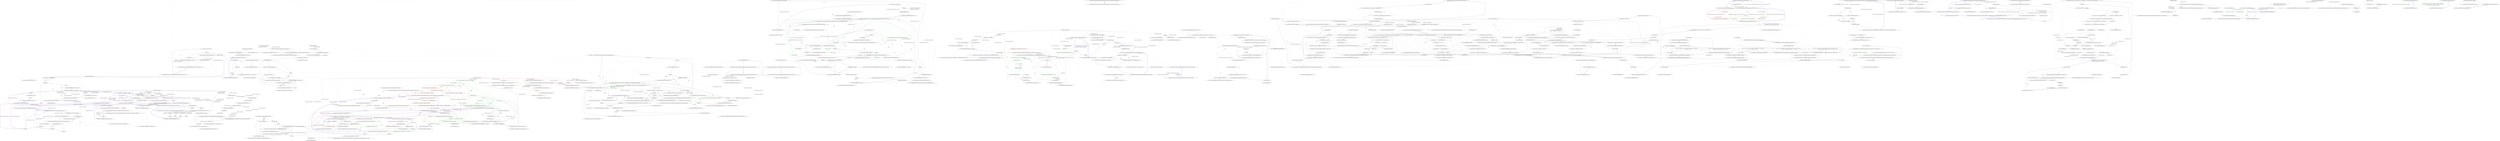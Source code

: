 digraph  {
n73 [label="CommandLine.Internal.ArgumentParser", span=""];
n0 [label="Entry CommandLine.Internal.ArgumentParser.ArgumentParser()", span="43-43", cluster="CommandLine.Internal.ArgumentParser.ArgumentParser()"];
n1 [label="PostParsingState = new List<ParsingError>()", span="45-45", cluster="CommandLine.Internal.ArgumentParser.ArgumentParser()"];
n2 [label="Exit CommandLine.Internal.ArgumentParser.ArgumentParser()", span="43-43", cluster="CommandLine.Internal.ArgumentParser.ArgumentParser()"];
n3 [label="Entry System.Collections.Generic.List<T>.List()", span="0-0", cluster="System.Collections.Generic.List<T>.List()"];
n4 [label="Entry CommandLine.Internal.ArgumentParser.Parse(CommandLine.Internal.IArgumentEnumerator, CommandLine.Internal.OptionMap, object)", span="48-48", cluster="CommandLine.Internal.ArgumentParser.Parse(CommandLine.Internal.IArgumentEnumerator, CommandLine.Internal.OptionMap, object)"];
n5 [label="Exit CommandLine.Internal.ArgumentParser.Parse(CommandLine.Internal.IArgumentEnumerator, CommandLine.Internal.OptionMap, object)", span="48-48", cluster="CommandLine.Internal.ArgumentParser.Parse(CommandLine.Internal.IArgumentEnumerator, CommandLine.Internal.OptionMap, object)"];
n6 [label="Entry CommandLine.Internal.ArgumentParser.DefineOptionThatViolatesFormat(CommandLine.Internal.OptionInfo)", span="52-52", cluster="CommandLine.Internal.ArgumentParser.DefineOptionThatViolatesFormat(CommandLine.Internal.OptionInfo)"];
n7 [label="PostParsingState.Add(new ParsingError(option.ShortName, option.LongName, true))", span="54-54", cluster="CommandLine.Internal.ArgumentParser.DefineOptionThatViolatesFormat(CommandLine.Internal.OptionInfo)"];
n8 [label="Exit CommandLine.Internal.ArgumentParser.DefineOptionThatViolatesFormat(CommandLine.Internal.OptionInfo)", span="52-52", cluster="CommandLine.Internal.ArgumentParser.DefineOptionThatViolatesFormat(CommandLine.Internal.OptionInfo)"];
n9 [label="Entry CommandLine.ParsingError.ParsingError(char?, string, bool)", span="52-52", cluster="CommandLine.ParsingError.ParsingError(char?, string, bool)"];
n10 [label="Entry System.Collections.Generic.List<T>.Add(T)", span="0-0", cluster="System.Collections.Generic.List<T>.Add(T)"];
n11 [label="Entry CommandLine.Internal.ArgumentParser.Create(string, bool)", span="57-57", cluster="CommandLine.Internal.ArgumentParser.Create(string, bool)"];
n12 [label="StringUtil.IsNumeric(argument)", span="59-59", cluster="CommandLine.Internal.ArgumentParser.Create(string, bool)"];
n14 [label="argument.Equals(''-'', StringComparison.InvariantCulture)", span="60-60", cluster="CommandLine.Internal.ArgumentParser.Create(string, bool)"];
n16 [label="argument[0] == '-' && argument[1] == '-'", span="61-61", cluster="CommandLine.Internal.ArgumentParser.Create(string, bool)"];
n17 [label="return new LongOptionParser(ignoreUnknownArguments);", span="63-63", cluster="CommandLine.Internal.ArgumentParser.Create(string, bool)"];
n18 [label="argument[0] == '-'", span="65-65", cluster="CommandLine.Internal.ArgumentParser.Create(string, bool)"];
n19 [label="return new OptionGroupParser(ignoreUnknownArguments);", span="67-67", cluster="CommandLine.Internal.ArgumentParser.Create(string, bool)"];
n13 [label="return null;", span="59-59", cluster="CommandLine.Internal.ArgumentParser.Create(string, bool)"];
n22 [label="Entry CommandLine.Internal.StringUtil.IsNumeric(string)", span="48-48", cluster="CommandLine.Internal.StringUtil.IsNumeric(string)"];
n15 [label="return null;", span="60-60", cluster="CommandLine.Internal.ArgumentParser.Create(string, bool)"];
n23 [label="Entry string.Equals(string, System.StringComparison)", span="0-0", cluster="string.Equals(string, System.StringComparison)"];
n20 [label="return null;", span="69-69", cluster="CommandLine.Internal.ArgumentParser.Create(string, bool)"];
n21 [label="Exit CommandLine.Internal.ArgumentParser.Create(string, bool)", span="57-57", cluster="CommandLine.Internal.ArgumentParser.Create(string, bool)"];
n25 [label="Entry CommandLine.Internal.OptionGroupParser.OptionGroupParser(bool)", span="43-43", cluster="CommandLine.Internal.OptionGroupParser.OptionGroupParser(bool)"];
n24 [label="Entry CommandLine.Internal.LongOptionParser.LongOptionParser(bool)", span="43-43", cluster="CommandLine.Internal.LongOptionParser.LongOptionParser(bool)"];
n26 [label="Entry CommandLine.Internal.ArgumentParser.IsInputValue(string)", span="72-72", cluster="CommandLine.Internal.ArgumentParser.IsInputValue(string)"];
n27 [label="StringUtil.IsNumeric(argument)", span="74-74", cluster="CommandLine.Internal.ArgumentParser.IsInputValue(string)"];
n29 [label="argument.Length > 0", span="75-75", cluster="CommandLine.Internal.ArgumentParser.IsInputValue(string)"];
n30 [label="return argument.Equals(''-'', StringComparison.InvariantCulture) || argument[0] != '-';", span="77-77", cluster="CommandLine.Internal.ArgumentParser.IsInputValue(string)"];
n28 [label="return true;", span="74-74", cluster="CommandLine.Internal.ArgumentParser.IsInputValue(string)"];
n31 [label="return true;", span="79-79", cluster="CommandLine.Internal.ArgumentParser.IsInputValue(string)"];
n32 [label="Exit CommandLine.Internal.ArgumentParser.IsInputValue(string)", span="72-72", cluster="CommandLine.Internal.ArgumentParser.IsInputValue(string)"];
n33 [label="Entry CommandLine.Internal.ArgumentParser.GetNextInputValues(CommandLine.Internal.IArgumentEnumerator)", span="87-87", cluster="CommandLine.Internal.ArgumentParser.GetNextInputValues(CommandLine.Internal.IArgumentEnumerator)"];
n34 [label="IList<string> list = new List<string>()", span="89-89", cluster="CommandLine.Internal.ArgumentParser.GetNextInputValues(CommandLine.Internal.IArgumentEnumerator)"];
n35 [label="ae.MoveNext()", span="90-90", cluster="CommandLine.Internal.ArgumentParser.GetNextInputValues(CommandLine.Internal.IArgumentEnumerator)"];
n36 [label="IsInputValue(ae.Current)", span="92-92", cluster="CommandLine.Internal.ArgumentParser.GetNextInputValues(CommandLine.Internal.IArgumentEnumerator)"];
n37 [label="list.Add(ae.Current)", span="92-92", cluster="CommandLine.Internal.ArgumentParser.GetNextInputValues(CommandLine.Internal.IArgumentEnumerator)"];
n38 [label="!ae.MovePrevious()", span="95-95", cluster="CommandLine.Internal.ArgumentParser.GetNextInputValues(CommandLine.Internal.IArgumentEnumerator)"];
n40 [label="return list;", span="96-96", cluster="CommandLine.Internal.ArgumentParser.GetNextInputValues(CommandLine.Internal.IArgumentEnumerator)"];
n42 [label="Entry CommandLine.Internal.IArgumentEnumerator.MoveNext()", span="48-48", cluster="CommandLine.Internal.IArgumentEnumerator.MoveNext()"];
n43 [label="Entry System.Collections.Generic.ICollection<T>.Add(T)", span="0-0", cluster="System.Collections.Generic.ICollection<T>.Add(T)"];
n39 [label="throw new CommandLineParserException();", span="95-95", cluster="CommandLine.Internal.ArgumentParser.GetNextInputValues(CommandLine.Internal.IArgumentEnumerator)"];
n44 [label="Entry CommandLine.Internal.IArgumentEnumerator.MovePrevious()", span="50-50", cluster="CommandLine.Internal.IArgumentEnumerator.MovePrevious()"];
n41 [label="Exit CommandLine.Internal.ArgumentParser.GetNextInputValues(CommandLine.Internal.IArgumentEnumerator)", span="87-87", cluster="CommandLine.Internal.ArgumentParser.GetNextInputValues(CommandLine.Internal.IArgumentEnumerator)"];
n45 [label="Entry CommandLine.CommandLineParserException.CommandLineParserException()", span="48-48", cluster="CommandLine.CommandLineParserException.CommandLineParserException()"];
n46 [label="Entry CommandLine.Internal.ArgumentParser.CompareShort(string, char?, bool)", span="99-99", cluster="CommandLine.Internal.ArgumentParser.CompareShort(string, char?, bool)"];
n47 [label="return string.Compare(argument, string.Concat(''-'', new string(option.Value, 1)), !caseSensitive) == 0;", span="101-101", cluster="CommandLine.Internal.ArgumentParser.CompareShort(string, char?, bool)"];
n48 [label="Exit CommandLine.Internal.ArgumentParser.CompareShort(string, char?, bool)", span="99-99", cluster="CommandLine.Internal.ArgumentParser.CompareShort(string, char?, bool)"];
n49 [label="Entry string.String(char, int)", span="0-0", cluster="string.String(char, int)"];
n50 [label="Entry string.Concat(string, string)", span="0-0", cluster="string.Concat(string, string)"];
n51 [label="Entry string.Compare(string, string, bool)", span="0-0", cluster="string.Compare(string, string, bool)"];
n52 [label="Entry CommandLine.Internal.ArgumentParser.CompareLong(string, string, bool)", span="104-104", cluster="CommandLine.Internal.ArgumentParser.CompareLong(string, string, bool)"];
n53 [label="return string.Compare(argument, ''--'' + option, !caseSensitive) == 0;", span="106-106", cluster="CommandLine.Internal.ArgumentParser.CompareLong(string, string, bool)"];
n54 [label="Exit CommandLine.Internal.ArgumentParser.CompareLong(string, string, bool)", span="104-104", cluster="CommandLine.Internal.ArgumentParser.CompareLong(string, string, bool)"];
n55 [label="Entry CommandLine.Internal.ArgumentParser.BooleanToParserState(bool)", span="109-109", cluster="CommandLine.Internal.ArgumentParser.BooleanToParserState(bool)"];
n56 [label="return BooleanToParserState(value, false);", span="111-111", cluster="CommandLine.Internal.ArgumentParser.BooleanToParserState(bool)"];
n57 [label="Exit CommandLine.Internal.ArgumentParser.BooleanToParserState(bool)", span="109-109", cluster="CommandLine.Internal.ArgumentParser.BooleanToParserState(bool)"];
n58 [label="Entry CommandLine.Internal.ArgumentParser.BooleanToParserState(bool, bool)", span="114-114", cluster="CommandLine.Internal.ArgumentParser.BooleanToParserState(bool, bool)"];
n59 [label="value && !addMoveNextIfTrue", span="116-116", cluster="CommandLine.Internal.ArgumentParser.BooleanToParserState(bool, bool)", color=red, community=0];
n61 [label=value, span="117-117", cluster="CommandLine.Internal.ArgumentParser.BooleanToParserState(bool, bool)"];
n60 [label="return ParserState.Success;", span="116-116", cluster="CommandLine.Internal.ArgumentParser.BooleanToParserState(bool, bool)", color=red, community=0];
n62 [label="return ParserState.Success | ParserState.MoveOnNextElement;", span="119-119", cluster="CommandLine.Internal.ArgumentParser.BooleanToParserState(bool, bool)", color=red, community=0];
n63 [label="return ParserState.Failure;", span="121-121", cluster="CommandLine.Internal.ArgumentParser.BooleanToParserState(bool, bool)", color=red, community=0];
n64 [label="Exit CommandLine.Internal.ArgumentParser.BooleanToParserState(bool, bool)", span="114-114", cluster="CommandLine.Internal.ArgumentParser.BooleanToParserState(bool, bool)"];
n65 [label="Entry CommandLine.Internal.ArgumentParser.EnsureOptionAttributeIsArrayCompatible(CommandLine.Internal.OptionInfo)", span="124-124", cluster="CommandLine.Internal.ArgumentParser.EnsureOptionAttributeIsArrayCompatible(CommandLine.Internal.OptionInfo)"];
n66 [label="!option.IsAttributeArrayCompatible", span="126-126", cluster="CommandLine.Internal.ArgumentParser.EnsureOptionAttributeIsArrayCompatible(CommandLine.Internal.OptionInfo)"];
n67 [label="throw new CommandLineParserException();", span="128-128", cluster="CommandLine.Internal.ArgumentParser.EnsureOptionAttributeIsArrayCompatible(CommandLine.Internal.OptionInfo)"];
n68 [label="Exit CommandLine.Internal.ArgumentParser.EnsureOptionAttributeIsArrayCompatible(CommandLine.Internal.OptionInfo)", span="124-124", cluster="CommandLine.Internal.ArgumentParser.EnsureOptionAttributeIsArrayCompatible(CommandLine.Internal.OptionInfo)"];
n69 [label="Entry CommandLine.Internal.ArgumentParser.EnsureOptionArrayAttributeIsNotBoundToScalar(CommandLine.Internal.OptionInfo)", span="132-132", cluster="CommandLine.Internal.ArgumentParser.EnsureOptionArrayAttributeIsNotBoundToScalar(CommandLine.Internal.OptionInfo)"];
n70 [label="!option.IsArray && option.IsAttributeArrayCompatible", span="134-134", cluster="CommandLine.Internal.ArgumentParser.EnsureOptionArrayAttributeIsNotBoundToScalar(CommandLine.Internal.OptionInfo)"];
n71 [label="throw new CommandLineParserException();", span="136-136", cluster="CommandLine.Internal.ArgumentParser.EnsureOptionArrayAttributeIsNotBoundToScalar(CommandLine.Internal.OptionInfo)"];
n72 [label="Exit CommandLine.Internal.ArgumentParser.EnsureOptionArrayAttributeIsNotBoundToScalar(CommandLine.Internal.OptionInfo)", span="132-132", cluster="CommandLine.Internal.ArgumentParser.EnsureOptionArrayAttributeIsNotBoundToScalar(CommandLine.Internal.OptionInfo)"];
d59 [label="value && !addMoveNextIfTrue", span="116-116", cluster="CommandLine.Internal.ArgumentParser.BooleanToParserState(bool, bool)", color=green, community=0];
d60 [label="return ParserState.Success;", span="116-116", cluster="CommandLine.Internal.ArgumentParser.BooleanToParserState(bool, bool)", color=green, community=0];
d62 [label="return ParserState.Success | ParserState.MoveOnNextElement;", span="119-119", cluster="CommandLine.Internal.ArgumentParser.BooleanToParserState(bool, bool)", color=green, community=0];
d63 [label="return ParserState.Failure;", span="121-121", cluster="CommandLine.Internal.ArgumentParser.BooleanToParserState(bool, bool)", color=green, community=0];
m2_16 [label="Entry CommandLine.Internal.Assumes.NotNull<T>(T, string)", span="43-43", cluster="CommandLine.Internal.Assumes.NotNull<T>(T, string)", file="CommandLineParser.cs"];
m2_6 [label="Entry CommandLine.CommandLineParser.CommandLineParser(bool)", span="69-69", cluster="CommandLine.CommandLineParser.CommandLineParser(bool)", file="CommandLineParser.cs"];
m2_7 [label="_settings = new CommandLineParserSettings(false, false, Console.Error)", span="71-71", cluster="CommandLine.CommandLineParser.CommandLineParser(bool)", file="CommandLineParser.cs"];
m2_8 [label="InitializeDelagate()", span="72-72", cluster="CommandLine.CommandLineParser.CommandLineParser(bool)", color=red, community=0, file="CommandLineParser.cs"];
m2_9 [label="Exit CommandLine.CommandLineParser.CommandLineParser(bool)", span="69-69", cluster="CommandLine.CommandLineParser.CommandLineParser(bool)", file="CommandLineParser.cs"];
m2_42 [label="Entry CommandLine.Internal.ReflectionUtil.RetrieveMethod<TAttribute>(object)", span="70-70", cluster="CommandLine.Internal.ReflectionUtil.RetrieveMethod<TAttribute>(object)", file="CommandLineParser.cs"];
m2_71 [label="Entry CommandLine.Internal.OptionMap.SetDefaults()", span="120-120", cluster="CommandLine.Internal.OptionMap.SetDefaults()", file="CommandLineParser.cs"];
m2_5 [label="Entry CommandLine.CommandLineParser.InitializeDelagate()", span="136-136", cluster="CommandLine.CommandLineParser.InitializeDelagate()", file="CommandLineParser.cs"];
m2_29 [label="_doParseArguments = DoParseArgumentsUsingVerbs", span="141-141", cluster="CommandLine.CommandLineParser.InitializeDelagate()", color=red, community=0, file="CommandLineParser.cs"];
m2_30 [label="Exit CommandLine.CommandLineParser.InitializeDelagate()", span="136-136", cluster="CommandLine.CommandLineParser.InitializeDelagate()", file="CommandLineParser.cs"];
m2_78 [label="Entry CommandLine.CommandLineParser.SetPostParsingStateIfNeeded(object, System.Collections.Generic.IEnumerable<CommandLine.ParsingError>)", span="234-234", cluster="CommandLine.CommandLineParser.SetPostParsingStateIfNeeded(object, System.Collections.Generic.IEnumerable<CommandLine.ParsingError>)", file="CommandLineParser.cs"];
m2_95 [label="var commandLineOptionsBase = options as CommandLineOptionsBase", span="236-236", cluster="CommandLine.CommandLineParser.SetPostParsingStateIfNeeded(object, System.Collections.Generic.IEnumerable<CommandLine.ParsingError>)", color=red, community=0, file="CommandLineParser.cs"];
m2_97 [label="(commandLineOptionsBase).InternalLastPostParsingState.Errors.AddRange(state)", span="239-239", cluster="CommandLine.CommandLineParser.SetPostParsingStateIfNeeded(object, System.Collections.Generic.IEnumerable<CommandLine.ParsingError>)", color=red, community=0, file="CommandLineParser.cs"];
m2_96 [label="commandLineOptionsBase != null", span="237-237", cluster="CommandLine.CommandLineParser.SetPostParsingStateIfNeeded(object, System.Collections.Generic.IEnumerable<CommandLine.ParsingError>)", color=red, community=0, file="CommandLineParser.cs"];
m2_89 [label="return true;", span="226-226", cluster="CommandLine.CommandLineParser.ParseHelp(string[], CommandLine.HelpOptionAttribute)", color=green, community=0, file="CommandLineParser.cs"];
m2_90 [label="i++", span="212-212", cluster="CommandLine.CommandLineParser.ParseHelp(string[], CommandLine.HelpOptionAttribute)", color=green, community=0, file="CommandLineParser.cs"];
m2_91 [label="return false;", span="231-231", cluster="CommandLine.CommandLineParser.ParseHelp(string[], CommandLine.HelpOptionAttribute)", color=green, community=0, file="CommandLineParser.cs"];
m2_98 [label="Exit CommandLine.CommandLineParser.SetPostParsingStateIfNeeded(object, System.Collections.Generic.IEnumerable<CommandLine.ParsingError>)", span="234-234", cluster="CommandLine.CommandLineParser.SetPostParsingStateIfNeeded(object, System.Collections.Generic.IEnumerable<CommandLine.ParsingError>)", file="CommandLineParser.cs"];
m2_4 [label="Entry CommandLine.CommandLineParserSettings.CommandLineParserSettings()", span="52-52", cluster="CommandLine.CommandLineParserSettings.CommandLineParserSettings()", file="CommandLineParser.cs"];
m2_70 [label="Entry CommandLine.Internal.OptionInfo.CreateMap(object, CommandLine.CommandLineParserSettings)", span="89-89", cluster="CommandLine.Internal.OptionInfo.CreateMap(object, CommandLine.CommandLineParserSettings)", file="CommandLineParser.cs"];
m2_23 [label="Entry CommandLine.CommandLineParser.ParseArguments(string[], object, System.IO.TextWriter)", span="127-127", cluster="CommandLine.CommandLineParser.ParseArguments(string[], object, System.IO.TextWriter)", file="CommandLineParser.cs"];
m2_24 [label="Assumes.NotNull(args, ''args'')", span="129-129", cluster="CommandLine.CommandLineParser.ParseArguments(string[], object, System.IO.TextWriter)", file="CommandLineParser.cs"];
m2_25 [label="Assumes.NotNull(options, ''options'')", span="130-130", cluster="CommandLine.CommandLineParser.ParseArguments(string[], object, System.IO.TextWriter)", file="CommandLineParser.cs"];
m2_26 [label="_settings.HelpWriter = helpWriter", span="132-132", cluster="CommandLine.CommandLineParser.ParseArguments(string[], object, System.IO.TextWriter)", file="CommandLineParser.cs"];
m2_27 [label="return DoParseArguments(args, options);", span="133-133", cluster="CommandLine.CommandLineParser.ParseArguments(string[], object, System.IO.TextWriter)", file="CommandLineParser.cs"];
m2_28 [label="ParseHelp(args, pair.Right) || !DoParseArgumentsUsingVerbs(args, options)", span="126-126", cluster="CommandLine.CommandLineParser.DoParseArguments(string[], object)", file="CommandLineParser.cs", color=green, community=0];
m2_43 [label="Entry CommandLine.CommandLineParser.ParseHelp(string[], CommandLine.HelpOptionAttribute)", span="208-208", cluster="CommandLine.CommandLineParser.ParseHelp(string[], CommandLine.HelpOptionAttribute)", file="CommandLineParser.cs"];
m2_81 [label="bool caseSensitive = _settings.CaseSensitive", span="210-210", cluster="CommandLine.CommandLineParser.ParseHelp(string[], CommandLine.HelpOptionAttribute)", file="CommandLineParser.cs"];
m2_83 [label="i < args.Length", span="212-212", cluster="CommandLine.CommandLineParser.ParseHelp(string[], CommandLine.HelpOptionAttribute)", file="CommandLineParser.cs"];
m2_84 [label="helpOption.ShortName != null", span="214-214", cluster="CommandLine.CommandLineParser.ParseHelp(string[], CommandLine.HelpOptionAttribute)", file="CommandLineParser.cs"];
m2_85 [label="ArgumentParser.CompareShort(args[i], helpOption.ShortName, caseSensitive)", span="216-216", cluster="CommandLine.CommandLineParser.ParseHelp(string[], CommandLine.HelpOptionAttribute)", file="CommandLineParser.cs"];
m2_87 [label="!string.IsNullOrEmpty(helpOption.LongName)", span="222-222", cluster="CommandLine.CommandLineParser.ParseHelp(string[], CommandLine.HelpOptionAttribute)", file="CommandLineParser.cs"];
m2_88 [label="ArgumentParser.CompareLong(args[i], helpOption.LongName, caseSensitive)", span="224-224", cluster="CommandLine.CommandLineParser.ParseHelp(string[], CommandLine.HelpOptionAttribute)", file="CommandLineParser.cs"];
m2_82 [label="int i = 0", span="212-212", cluster="CommandLine.CommandLineParser.ParseHelp(string[], CommandLine.HelpOptionAttribute)", file="CommandLineParser.cs"];
m2_86 [label="return true;", span="218-218", cluster="CommandLine.CommandLineParser.ParseHelp(string[], CommandLine.HelpOptionAttribute)", file="CommandLineParser.cs"];
m2_92 [label="Exit CommandLine.CommandLineParser.ParseHelp(string[], CommandLine.HelpOptionAttribute)", span="208-208", cluster="CommandLine.CommandLineParser.ParseHelp(string[], CommandLine.HelpOptionAttribute)", file="CommandLineParser.cs"];
m2_44 [label="Entry CommandLine.CommandLineParser.DoParseArgumentsDelegate.Invoke(string[], object)", span="245-245", cluster="CommandLine.CommandLineParser.DoParseArgumentsDelegate.Invoke(string[], object)", file="CommandLineParser.cs"];
m2_45 [label="Entry CommandLine.HelpOptionAttribute.InvokeMethod(object, CommandLine.Internal.Pair<System.Reflection.MethodInfo, CommandLine.HelpOptionAttribute>, out string)", span="103-103", cluster="CommandLine.HelpOptionAttribute.InvokeMethod(object, CommandLine.Internal.Pair<System.Reflection.MethodInfo, CommandLine.HelpOptionAttribute>, out string)", file="CommandLineParser.cs"];
m2_99 [label="Entry System.Collections.Generic.List<T>.AddRange(System.Collections.Generic.IEnumerable<T>)", span="0-0", cluster="System.Collections.Generic.List<T>.AddRange(System.Collections.Generic.IEnumerable<T>)", file="CommandLineParser.cs"];
m2_73 [label="Entry CommandLine.Internal.StringArrayEnumerator.StringArrayEnumerator(string[])", span="47-47", cluster="CommandLine.Internal.StringArrayEnumerator.StringArrayEnumerator(string[])", file="CommandLineParser.cs"];
m2_38 [label="return false;", span="158-158", cluster="CommandLine.CommandLineParser.DoParseArguments(string[], object)", file="CommandLineParser.cs"];
m2_93 [label="Entry CommandLine.Internal.ArgumentParser.CompareShort(string, char?, bool)", span="99-99", cluster="CommandLine.Internal.ArgumentParser.CompareShort(string, char?, bool)", file="CommandLineParser.cs"];
m2_74 [label="Entry CommandLine.Internal.IArgumentEnumerator.MoveNext()", span="48-48", cluster="CommandLine.Internal.IArgumentEnumerator.MoveNext()", file="CommandLineParser.cs"];
m2_80 [label="Entry CommandLine.Internal.OptionMap.EnforceRules()", span="115-115", cluster="CommandLine.Internal.OptionMap.EnforceRules()", file="CommandLineParser.cs"];
m2_0 [label="Entry CommandLine.CommandLineParser.CommandLineParser()", span="62-62", cluster="CommandLine.CommandLineParser.CommandLineParser()", file="CommandLineParser.cs"];
m2_1 [label="_settings = new CommandLineParserSettings()", span="64-64", cluster="CommandLine.CommandLineParser.CommandLineParser()", file="CommandLineParser.cs"];
m2_2 [label="InitializeDelagate()", span="65-65", cluster="CommandLine.CommandLineParser.CommandLineParser()", color=red, community=0, file="CommandLineParser.cs"];
m2_3 [label="Exit CommandLine.CommandLineParser.CommandLineParser()", span="62-62", cluster="CommandLine.CommandLineParser.CommandLineParser()", file="CommandLineParser.cs"];
m2_11 [label="Entry CommandLine.CommandLineParser.CommandLineParser(CommandLine.CommandLineParserSettings)", span="81-81", cluster="CommandLine.CommandLineParser.CommandLineParser(CommandLine.CommandLineParserSettings)", file="CommandLineParser.cs"];
m2_12 [label="Assumes.NotNull(settings, ''settings'')", span="83-83", cluster="CommandLine.CommandLineParser.CommandLineParser(CommandLine.CommandLineParserSettings)", file="CommandLineParser.cs"];
m2_14 [label="_settings = settings", span="85-85", cluster="CommandLine.CommandLineParser.CommandLineParser(CommandLine.CommandLineParserSettings)", file="CommandLineParser.cs"];
m2_13 [label="InitializeDelagate()", span="84-84", cluster="CommandLine.CommandLineParser.CommandLineParser(CommandLine.CommandLineParserSettings)", color=red, community=0, file="CommandLineParser.cs"];
m2_15 [label="Exit CommandLine.CommandLineParser.CommandLineParser(CommandLine.CommandLineParserSettings)", span="81-81", cluster="CommandLine.CommandLineParser.CommandLineParser(CommandLine.CommandLineParserSettings)", file="CommandLineParser.cs"];
m2_47 [label="Entry CommandLine.CommandLineParser.DoParseArgumentsCore(string[], object)", span="166-166", cluster="CommandLine.CommandLineParser.DoParseArgumentsCore(string[], object)", file="CommandLineParser.cs"];
m2_48 [label="bool hadError = false", span="168-168", cluster="CommandLine.CommandLineParser.DoParseArgumentsCore(string[], object)", file="CommandLineParser.cs"];
m2_49 [label="var optionMap = OptionInfo.CreateMap(options, _settings)", span="169-169", cluster="CommandLine.CommandLineParser.DoParseArgumentsCore(string[], object)", file="CommandLineParser.cs"];
m2_51 [label="var target = new TargetWrapper(options)", span="171-171", cluster="CommandLine.CommandLineParser.DoParseArgumentsCore(string[], object)", file="CommandLineParser.cs"];
m2_52 [label="ParserState result = parser.Parse(arguments, optionMap, options)", span="155-155", cluster="CommandLine.CommandLineParser.DoParseArgumentsCore(string[], object)", file="CommandLineParser.cs", color=green, community=0];
m2_58 [label="ParserState result = parser.Parse(arguments, optionMap, options)", span="182-182", cluster="CommandLine.CommandLineParser.DoParseArgumentsCore(string[], object)", color=red, community=0, file="CommandLineParser.cs"];
m2_60 [label="SetPostParsingStateIfNeeded(options, parser.PostParsingState)", span="185-185", cluster="CommandLine.CommandLineParser.DoParseArgumentsCore(string[], object)", color=red, community=0, file="CommandLineParser.cs"];
m2_67 [label="hadError |= !optionMap.EnforceRules()", span="203-203", cluster="CommandLine.CommandLineParser.DoParseArgumentsCore(string[], object)", file="CommandLineParser.cs"];
m2_50 [label="optionMap.SetDefaults()", span="170-170", cluster="CommandLine.CommandLineParser.DoParseArgumentsCore(string[], object)", file="CommandLineParser.cs"];
m2_64 [label="target.IsValueListDefined", span="193-193", cluster="CommandLine.CommandLineParser.DoParseArgumentsCore(string[], object)", file="CommandLineParser.cs"];
m2_65 [label="!target.AddValueItemIfAllowed(argument)", span="195-195", cluster="CommandLine.CommandLineParser.DoParseArgumentsCore(string[], object)", file="CommandLineParser.cs"];
m2_53 [label="(result & ParserState.Failure) == ParserState.Failure", span="156-156", cluster="CommandLine.CommandLineParser.DoParseArgumentsCore(string[], object)", file="CommandLineParser.cs", color=green, community=0];
m2_54 [label="SetPostParsingStateIfNeeded(options, parser.PostParsingState)", span="158-158", cluster="CommandLine.CommandLineParser.DoParseArgumentsCore(string[], object)", file="CommandLineParser.cs", color=green, community=0];
m2_63 [label="arguments.MoveNext()", span="191-191", cluster="CommandLine.CommandLineParser.DoParseArgumentsCore(string[], object)", file="CommandLineParser.cs"];
m2_55 [label="!string.IsNullOrEmpty(argument)", span="177-177", cluster="CommandLine.CommandLineParser.DoParseArgumentsCore(string[], object)", file="CommandLineParser.cs"];
m2_56 [label="(result & ParserState.MoveOnNextElement) == ParserState.MoveOnNextElement", span="163-163", cluster="CommandLine.CommandLineParser.DoParseArgumentsCore(string[], object)", file="CommandLineParser.cs", color=green, community=0];
m2_57 [label="parser != null", span="180-180", cluster="CommandLine.CommandLineParser.DoParseArgumentsCore(string[], object)", file="CommandLineParser.cs"];
m2_59 [label="(result & ParserState.Failure) == ParserState.Failure", span="183-183", cluster="CommandLine.CommandLineParser.DoParseArgumentsCore(string[], object)", color=red, community=0, file="CommandLineParser.cs"];
m2_62 [label="(result & ParserState.MoveOnNextElement) == ParserState.MoveOnNextElement", span="190-190", cluster="CommandLine.CommandLineParser.DoParseArgumentsCore(string[], object)", color=red, community=0, file="CommandLineParser.cs"];
m2_61 [label="hadError = true", span="186-186", cluster="CommandLine.CommandLineParser.DoParseArgumentsCore(string[], object)", file="CommandLineParser.cs"];
m2_66 [label="hadError = true", span="197-197", cluster="CommandLine.CommandLineParser.DoParseArgumentsCore(string[], object)", file="CommandLineParser.cs"];
m2_68 [label="return !hadError;", span="205-205", cluster="CommandLine.CommandLineParser.DoParseArgumentsCore(string[], object)", file="CommandLineParser.cs"];
m2_69 [label="Exit CommandLine.CommandLineParser.DoParseArgumentsCore(string[], object)", span="166-166", cluster="CommandLine.CommandLineParser.DoParseArgumentsCore(string[], object)", file="CommandLineParser.cs"];
m2_75 [label="Entry string.IsNullOrEmpty(string)", span="0-0", cluster="string.IsNullOrEmpty(string)", file="CommandLineParser.cs"];
m2_79 [label="Entry CommandLine.Internal.TargetWrapper.AddValueItemIfAllowed(string)", span="55-55", cluster="CommandLine.Internal.TargetWrapper.AddValueItemIfAllowed(string)", file="CommandLineParser.cs"];
m2_72 [label="Entry CommandLine.Internal.TargetWrapper.TargetWrapper(object)", span="43-43", cluster="CommandLine.Internal.TargetWrapper.TargetWrapper(object)", file="CommandLineParser.cs"];
m2_77 [label="Entry CommandLine.Internal.ArgumentParser.Parse(CommandLine.Internal.IArgumentEnumerator, CommandLine.Internal.OptionMap, object)", span="48-48", cluster="CommandLine.Internal.ArgumentParser.Parse(CommandLine.Internal.IArgumentEnumerator, CommandLine.Internal.OptionMap, object)", file="CommandLineParser.cs"];
m2_94 [label="Entry CommandLine.Internal.ArgumentParser.CompareLong(string, string, bool)", span="104-104", cluster="CommandLine.Internal.ArgumentParser.CompareLong(string, string, bool)", file="CommandLineParser.cs"];
m2_10 [label="Entry CommandLine.CommandLineParserSettings.CommandLineParserSettings(bool, bool, System.IO.TextWriter)", span="112-112", cluster="CommandLine.CommandLineParserSettings.CommandLineParserSettings(bool, bool, System.IO.TextWriter)", file="CommandLineParser.cs"];
m2_22 [label="Entry CommandLine.CommandLineParser.DoParseArguments(string[], object)", span="145-145", cluster="CommandLine.CommandLineParser.DoParseArguments(string[], object)", file="CommandLineParser.cs"];
m2_31 [label="var pair = ReflectionUtil.RetrieveMethod<HelpOptionAttribute>(options)", span="147-147", cluster="CommandLine.CommandLineParser.DoParseArguments(string[], object)", file="CommandLineParser.cs"];
m2_34 [label="return DoParseArgumentsUsingVerbs(args, options);", span="136-136", cluster="CommandLine.CommandLineParser.DoParseArguments(string[], object)", color=green, community=0, file="CommandLineParser.cs"];
m2_36 [label="HelpOptionAttribute.InvokeMethod(options, pair, out helpText)", span="156-156", cluster="CommandLine.CommandLineParser.DoParseArguments(string[], object)", file="CommandLineParser.cs"];
m2_40 [label="return _doParseArguments(args, options);", span="163-163", cluster="CommandLine.CommandLineParser.DoParseArguments(string[], object)", color=red, community=0, file="CommandLineParser.cs"];
m2_32 [label="var helpWriter = _settings.HelpWriter", span="148-148", cluster="CommandLine.CommandLineParser.DoParseArguments(string[], object)", file="CommandLineParser.cs"];
m2_33 [label="pair != null && helpWriter != null", span="150-150", cluster="CommandLine.CommandLineParser.DoParseArguments(string[], object)", file="CommandLineParser.cs"];
m2_37 [label="helpWriter.Write(helpText)", span="157-157", cluster="CommandLine.CommandLineParser.DoParseArguments(string[], object)", file="CommandLineParser.cs"];
m2_35 [label="string helpText", span="155-155", cluster="CommandLine.CommandLineParser.DoParseArguments(string[], object)", file="CommandLineParser.cs"];
m2_39 [label="return true;", span="160-160", cluster="CommandLine.CommandLineParser.DoParseArguments(string[], object)", file="CommandLineParser.cs"];
m2_41 [label="Exit CommandLine.CommandLineParser.DoParseArguments(string[], object)", span="145-145", cluster="CommandLine.CommandLineParser.DoParseArguments(string[], object)", file="CommandLineParser.cs"];
m2_46 [label="Entry System.IO.TextWriter.Write(string)", span="0-0", cluster="System.IO.TextWriter.Write(string)", file="CommandLineParser.cs"];
m2_17 [label="Entry CommandLine.CommandLineParser.ParseArguments(string[], object)", span="106-106", cluster="CommandLine.CommandLineParser.ParseArguments(string[], object)", file="CommandLineParser.cs"];
m2_18 [label="Assumes.NotNull(args, ''args'')", span="108-108", cluster="CommandLine.CommandLineParser.ParseArguments(string[], object)", file="CommandLineParser.cs"];
m2_19 [label="Assumes.NotNull(options, ''options'')", span="109-109", cluster="CommandLine.CommandLineParser.ParseArguments(string[], object)", file="CommandLineParser.cs"];
m2_20 [label="return DoParseArguments(args, options);", span="111-111", cluster="CommandLine.CommandLineParser.ParseArguments(string[], object)", file="CommandLineParser.cs"];
m2_21 [label="Exit CommandLine.CommandLineParser.ParseArguments(string[], object)", span="106-106", cluster="CommandLine.CommandLineParser.ParseArguments(string[], object)", file="CommandLineParser.cs"];
m2_100 [label="CommandLine.CommandLineParser", span="", file="CommandLineParser.cs"];
m4_125 [label="Entry string.Format(System.IFormatProvider, string, object)", span="0-0", cluster="string.Format(System.IFormatProvider, string, object)", file="HelpTextFixture.cs"];
m4_175 [label="Entry CommandLine.Text.Tests.HelpTextFixture.DetailedHelpWithBadMutualExclusiveness()", span="398-398", cluster="CommandLine.Text.Tests.HelpTextFixture.DetailedHelpWithBadMutualExclusiveness()", file="HelpTextFixture.cs"];
m4_176 [label="var options = new ComplexOptionsWithHelp()", span="400-400", cluster="CommandLine.Text.Tests.HelpTextFixture.DetailedHelpWithBadMutualExclusiveness()", file="HelpTextFixture.cs"];
m4_177 [label="bool result = new CommandLineParser(new CommandLineParserSettings(true, true, Console.Out)).ParseArguments(\r\n                new string[] { ''-iIN.FILE'', ''-oOUT.FILE'', ''--offset'', ''0'', ''-ap'' }, options)", span="402-403", cluster="CommandLine.Text.Tests.HelpTextFixture.DetailedHelpWithBadMutualExclusiveness()", file="HelpTextFixture.cs"];
m4_178 [label="result.Should().Be.False()", span="405-405", cluster="CommandLine.Text.Tests.HelpTextFixture.DetailedHelpWithBadMutualExclusiveness()", file="HelpTextFixture.cs"];
m4_179 [label="Exit CommandLine.Text.Tests.HelpTextFixture.DetailedHelpWithBadMutualExclusiveness()", span="398-398", cluster="CommandLine.Text.Tests.HelpTextFixture.DetailedHelpWithBadMutualExclusiveness()", file="HelpTextFixture.cs"];
m4_154 [label="Entry CommandLine.CommandLineParserSettings.CommandLineParserSettings()", span="52-52", cluster="CommandLine.CommandLineParserSettings.CommandLineParserSettings()", file="HelpTextFixture.cs"];
m4_195 [label="Entry CommandLine.Text.Tests.HelpTextFixture.CustomizeOptionsFormat_FormatOptionHelpText(object, CommandLine.Text.FormatOptionHelpTextEventArgs)", span="433-433", cluster="CommandLine.Text.Tests.HelpTextFixture.CustomizeOptionsFormat_FormatOptionHelpText(object, CommandLine.Text.FormatOptionHelpTextEventArgs)", file="HelpTextFixture.cs"];
m4_196 [label="string optionHelp = null", span="436-436", cluster="CommandLine.Text.Tests.HelpTextFixture.CustomizeOptionsFormat_FormatOptionHelpText(object, CommandLine.Text.FormatOptionHelpTextEventArgs)", file="HelpTextFixture.cs"];
m4_197 [label="e.Option.ShortName.Value", span="438-438", cluster="CommandLine.Text.Tests.HelpTextFixture.CustomizeOptionsFormat_FormatOptionHelpText(object, CommandLine.Text.FormatOptionHelpTextEventArgs)", file="HelpTextFixture.cs"];
m4_202 [label="e.Option.Required", span="449-449", cluster="CommandLine.Text.Tests.HelpTextFixture.CustomizeOptionsFormat_FormatOptionHelpText(object, CommandLine.Text.FormatOptionHelpTextEventArgs)", file="HelpTextFixture.cs"];
m4_204 [label="e.Option.HelpText = optionHelp", span="454-454", cluster="CommandLine.Text.Tests.HelpTextFixture.CustomizeOptionsFormat_FormatOptionHelpText(object, CommandLine.Text.FormatOptionHelpTextEventArgs)", file="HelpTextFixture.cs"];
m4_198 [label="'v'", span="440-440", cluster="CommandLine.Text.Tests.HelpTextFixture.CustomizeOptionsFormat_FormatOptionHelpText(object, CommandLine.Text.FormatOptionHelpTextEventArgs)", file="HelpTextFixture.cs"];
m4_200 [label="'i'", span="444-444", cluster="CommandLine.Text.Tests.HelpTextFixture.CustomizeOptionsFormat_FormatOptionHelpText(object, CommandLine.Text.FormatOptionHelpTextEventArgs)", file="HelpTextFixture.cs"];
m4_199 [label="optionHelp = ''Kommentar umfassend Operationen.''", span="441-441", cluster="CommandLine.Text.Tests.HelpTextFixture.CustomizeOptionsFormat_FormatOptionHelpText(object, CommandLine.Text.FormatOptionHelpTextEventArgs)", file="HelpTextFixture.cs"];
m4_201 [label="optionHelp = ''Gibt den Eingang an zu bearbeitenden Datei.''", span="445-445", cluster="CommandLine.Text.Tests.HelpTextFixture.CustomizeOptionsFormat_FormatOptionHelpText(object, CommandLine.Text.FormatOptionHelpTextEventArgs)", file="HelpTextFixture.cs"];
m4_203 [label="optionHelp = ''Erforderlich. '' + optionHelp", span="451-451", cluster="CommandLine.Text.Tests.HelpTextFixture.CustomizeOptionsFormat_FormatOptionHelpText(object, CommandLine.Text.FormatOptionHelpTextEventArgs)", file="HelpTextFixture.cs"];
m4_205 [label="Exit CommandLine.Text.Tests.HelpTextFixture.CustomizeOptionsFormat_FormatOptionHelpText(object, CommandLine.Text.FormatOptionHelpTextEventArgs)", span="433-433", cluster="CommandLine.Text.Tests.HelpTextFixture.CustomizeOptionsFormat_FormatOptionHelpText(object, CommandLine.Text.FormatOptionHelpTextEventArgs)", file="HelpTextFixture.cs"];
m4_152 [label="Entry CommandLine.Tests.Mocks.RPEOptions.RPEOptions()", span="6-6", cluster="CommandLine.Tests.Mocks.RPEOptions.RPEOptions()", file="HelpTextFixture.cs"];
m4_193 [label="Entry CommandLine.CommandLineParser.ParseArguments(string[], object, System.IO.TextWriter)", span="127-127", cluster="CommandLine.CommandLineParser.ParseArguments(string[], object, System.IO.TextWriter)", file="HelpTextFixture.cs"];
m4_138 [label="Entry CommandLine.Text.Tests.HelpTextFixture.InvokeRenderParsingErrorsText()", span="279-279", cluster="CommandLine.Text.Tests.HelpTextFixture.InvokeRenderParsingErrorsText()", file="HelpTextFixture.cs"];
m4_139 [label="var sw = new StringWriter()", span="281-281", cluster="CommandLine.Text.Tests.HelpTextFixture.InvokeRenderParsingErrorsText()", file="HelpTextFixture.cs"];
m4_140 [label="var options = new RPEOptions()", span="282-282", cluster="CommandLine.Text.Tests.HelpTextFixture.InvokeRenderParsingErrorsText()", file="HelpTextFixture.cs"];
m4_141 [label="var parser = new CommandLineParser(new CommandLineParserSettings {\r\n                MutuallyExclusive = true, CaseSensitive = true, HelpWriter = sw})", span="283-284", cluster="CommandLine.Text.Tests.HelpTextFixture.InvokeRenderParsingErrorsText()", file="HelpTextFixture.cs"];
m4_144 [label="var outsw = sw.ToString()", span="289-289", cluster="CommandLine.Text.Tests.HelpTextFixture.InvokeRenderParsingErrorsText()", file="HelpTextFixture.cs"];
m4_142 [label="var result = parser.ParseArguments(new string[] {''--option-b'', ''hello'', ''-cWORLD''}, options)", span="285-285", cluster="CommandLine.Text.Tests.HelpTextFixture.InvokeRenderParsingErrorsText()", file="HelpTextFixture.cs"];
m4_143 [label="result.Should().Be.False()", span="287-287", cluster="CommandLine.Text.Tests.HelpTextFixture.InvokeRenderParsingErrorsText()", file="HelpTextFixture.cs"];
m4_145 [label="Console.WriteLine(outsw)", span="291-291", cluster="CommandLine.Text.Tests.HelpTextFixture.InvokeRenderParsingErrorsText()", file="HelpTextFixture.cs"];
m4_146 [label="var lines = outsw.Split(new string[] { Environment.NewLine }, StringSplitOptions.None)", span="293-293", cluster="CommandLine.Text.Tests.HelpTextFixture.InvokeRenderParsingErrorsText()", file="HelpTextFixture.cs"];
m4_147 [label="lines[0].Should().Equal(''--option-b option violates format.'')", span="295-295", cluster="CommandLine.Text.Tests.HelpTextFixture.InvokeRenderParsingErrorsText()", file="HelpTextFixture.cs"];
m4_148 [label="lines[1].Should().Equal(''-c/--option-c option violates format.'')", span="296-296", cluster="CommandLine.Text.Tests.HelpTextFixture.InvokeRenderParsingErrorsText()", file="HelpTextFixture.cs"];
m4_149 [label="lines[2].Should().Equal(''-a required option is missing.'')", span="297-297", cluster="CommandLine.Text.Tests.HelpTextFixture.InvokeRenderParsingErrorsText()", file="HelpTextFixture.cs"];
m4_150 [label="Exit CommandLine.Text.Tests.HelpTextFixture.InvokeRenderParsingErrorsText()", span="279-279", cluster="CommandLine.Text.Tests.HelpTextFixture.InvokeRenderParsingErrorsText()", file="HelpTextFixture.cs"];
m4_181 [label="Entry CommandLine.Text.Tests.HelpTextFixture.DetailedHelpWithBadFormatAndMutualExclusiveness()", span="409-409", cluster="CommandLine.Text.Tests.HelpTextFixture.DetailedHelpWithBadFormatAndMutualExclusiveness()", file="HelpTextFixture.cs"];
m4_182 [label="var options = new ComplexOptionsWithHelp()", span="411-411", cluster="CommandLine.Text.Tests.HelpTextFixture.DetailedHelpWithBadFormatAndMutualExclusiveness()", file="HelpTextFixture.cs"];
m4_183 [label="bool result = new CommandLineParser(new CommandLineParserSettings(true, true, Console.Out)).ParseArguments(\r\n                new string[] { ''-iIN.FILE'', ''-oOUT.FILE'', ''--offset'', ''zero'', ''-pa'' }, options)", span="413-414", cluster="CommandLine.Text.Tests.HelpTextFixture.DetailedHelpWithBadFormatAndMutualExclusiveness()", file="HelpTextFixture.cs"];
m4_184 [label="result.Should().Be.False()", span="416-416", cluster="CommandLine.Text.Tests.HelpTextFixture.DetailedHelpWithBadFormatAndMutualExclusiveness()", file="HelpTextFixture.cs"];
m4_185 [label="Exit CommandLine.Text.Tests.HelpTextFixture.DetailedHelpWithBadFormatAndMutualExclusiveness()", span="409-409", cluster="CommandLine.Text.Tests.HelpTextFixture.DetailedHelpWithBadFormatAndMutualExclusiveness()", file="HelpTextFixture.cs"];
m4_58 [label="Entry CommandLine.Text.Tests.HelpTextFixture.LongHelpTextWithoutSpaces()", span="173-173", cluster="CommandLine.Text.Tests.HelpTextFixture.LongHelpTextWithoutSpaces()", file="HelpTextFixture.cs"];
m4_59 [label="_helpText.MaximumDisplayWidth = 40", span="175-175", cluster="CommandLine.Text.Tests.HelpTextFixture.LongHelpTextWithoutSpaces()", file="HelpTextFixture.cs"];
m4_60 [label="_helpText.AddOptions(new MockOptionsWithLongDescriptionAndNoSpaces())", span="176-176", cluster="CommandLine.Text.Tests.HelpTextFixture.LongHelpTextWithoutSpaces()", file="HelpTextFixture.cs"];
m4_61 [label="string help = _helpText.ToString()", span="177-177", cluster="CommandLine.Text.Tests.HelpTextFixture.LongHelpTextWithoutSpaces()", file="HelpTextFixture.cs"];
m4_62 [label="string[] lines = help.Split(new[] { Environment.NewLine }, StringSplitOptions.None)", span="179-179", cluster="CommandLine.Text.Tests.HelpTextFixture.LongHelpTextWithoutSpaces()", file="HelpTextFixture.cs"];
m4_63 [label="lines[2].Should().Equal(''  v, verbose    Before '')", span="180-180", cluster="CommandLine.Text.Tests.HelpTextFixture.LongHelpTextWithoutSpaces()", file="HelpTextFixture.cs"];
m4_64 [label="lines[3].Should().Equal(''                012345678901234567890123'')", span="181-181", cluster="CommandLine.Text.Tests.HelpTextFixture.LongHelpTextWithoutSpaces()", file="HelpTextFixture.cs"];
m4_65 [label="lines[4].Should().Equal(''                After'')", span="182-182", cluster="CommandLine.Text.Tests.HelpTextFixture.LongHelpTextWithoutSpaces()", file="HelpTextFixture.cs"];
m4_66 [label="lines[5].Should().Equal(''  input-file    Before '')", span="183-183", cluster="CommandLine.Text.Tests.HelpTextFixture.LongHelpTextWithoutSpaces()", file="HelpTextFixture.cs"];
m4_67 [label="lines[6].Should().Equal(''                012345678901234567890123'')", span="184-184", cluster="CommandLine.Text.Tests.HelpTextFixture.LongHelpTextWithoutSpaces()", file="HelpTextFixture.cs"];
m4_68 [label="lines[7].Should().Equal(''                456789 After'')", span="185-185", cluster="CommandLine.Text.Tests.HelpTextFixture.LongHelpTextWithoutSpaces()", file="HelpTextFixture.cs"];
m4_69 [label="Exit CommandLine.Text.Tests.HelpTextFixture.LongHelpTextWithoutSpaces()", span="173-173", cluster="CommandLine.Text.Tests.HelpTextFixture.LongHelpTextWithoutSpaces()", file="HelpTextFixture.cs"];
m4_21 [label="Entry CommandLine.Text.HelpText.AddOptions(object)", span="363-363", cluster="CommandLine.Text.HelpText.AddOptions(object)", file="HelpTextFixture.cs"];
m4_121 [label="Entry CommandLine.Text.HelpText.HelpText()", span="72-72", cluster="CommandLine.Text.HelpText.HelpText()", file="HelpTextFixture.cs"];
m4_134 [label="Entry CommandLine.Text.Tests.HelpTextFixture.CreateBasicInstance()", span="271-271", cluster="CommandLine.Text.Tests.HelpTextFixture.CreateBasicInstance()", file="HelpTextFixture.cs"];
m4_135 [label="var local = new HelpText()", span="273-273", cluster="CommandLine.Text.Tests.HelpTextFixture.CreateBasicInstance()", file="HelpTextFixture.cs"];
m4_136 [label="local.ToString().Should().Equal('''')", span="275-275", cluster="CommandLine.Text.Tests.HelpTextFixture.CreateBasicInstance()", file="HelpTextFixture.cs"];
m4_137 [label="Exit CommandLine.Text.Tests.HelpTextFixture.CreateBasicInstance()", span="271-271", cluster="CommandLine.Text.Tests.HelpTextFixture.CreateBasicInstance()", file="HelpTextFixture.cs"];
m4_20 [label="Entry CommandLine.Text.HelpText.AddPreOptionsLine(string)", span="338-338", cluster="CommandLine.Text.HelpText.AddPreOptionsLine(string)", file="HelpTextFixture.cs"];
m4_151 [label="Entry System.IO.StringWriter.StringWriter()", span="0-0", cluster="System.IO.StringWriter.StringWriter()", file="HelpTextFixture.cs"];
m4_163 [label="Entry CommandLine.Text.Tests.HelpTextFixture.ComplexOptionsWithHelp.ComplexOptionsWithHelp()", span="89-89", cluster="CommandLine.Text.Tests.HelpTextFixture.ComplexOptionsWithHelp.ComplexOptionsWithHelp()", file="HelpTextFixture.cs"];
m4_86 [label="Entry CommandLine.Text.Tests.HelpTextFixture.CustomizeOptionsFormat()", span="209-209", cluster="CommandLine.Text.Tests.HelpTextFixture.CustomizeOptionsFormat()", file="HelpTextFixture.cs"];
m4_87 [label="var local = new HelpText(''Customizing Test.'')", span="211-211", cluster="CommandLine.Text.Tests.HelpTextFixture.CustomizeOptionsFormat()", file="HelpTextFixture.cs"];
m4_88 [label="local.FormatOptionHelpText += new EventHandler<FormatOptionHelpTextEventArgs>(CustomizeOptionsFormat_FormatOptionHelpText)", span="212-212", cluster="CommandLine.Text.Tests.HelpTextFixture.CustomizeOptionsFormat()", file="HelpTextFixture.cs"];
m4_89 [label="local.AddPreOptionsLine(''Pre-Options.'')", span="213-213", cluster="CommandLine.Text.Tests.HelpTextFixture.CustomizeOptionsFormat()", file="HelpTextFixture.cs"];
m4_90 [label="local.AddOptions(new MockOptionsWithDescription())", span="214-214", cluster="CommandLine.Text.Tests.HelpTextFixture.CustomizeOptionsFormat()", file="HelpTextFixture.cs"];
m4_91 [label="local.AddPostOptionsLine(''Post-Options.'')", span="215-215", cluster="CommandLine.Text.Tests.HelpTextFixture.CustomizeOptionsFormat()", file="HelpTextFixture.cs"];
m4_92 [label="string help = local.ToString()", span="217-217", cluster="CommandLine.Text.Tests.HelpTextFixture.CustomizeOptionsFormat()", file="HelpTextFixture.cs"];
m4_93 [label="Console.WriteLine(help)", span="219-219", cluster="CommandLine.Text.Tests.HelpTextFixture.CustomizeOptionsFormat()", file="HelpTextFixture.cs"];
m4_94 [label="string[] lines = help.Split(new string[] { Environment.NewLine }, StringSplitOptions.None)", span="221-221", cluster="CommandLine.Text.Tests.HelpTextFixture.CustomizeOptionsFormat()", file="HelpTextFixture.cs"];
m4_95 [label="lines[0].Should().Equal(''Customizing Test.'')", span="222-222", cluster="CommandLine.Text.Tests.HelpTextFixture.CustomizeOptionsFormat()", file="HelpTextFixture.cs"];
m4_96 [label="lines[1].Should().Equal(''Pre-Options.'')", span="223-223", cluster="CommandLine.Text.Tests.HelpTextFixture.CustomizeOptionsFormat()", file="HelpTextFixture.cs"];
m4_97 [label="lines[3].Should().Equal(''  v, verbose       Kommentar umfassend Operationen.'')", span="224-224", cluster="CommandLine.Text.Tests.HelpTextFixture.CustomizeOptionsFormat()", file="HelpTextFixture.cs"];
m4_98 [label="lines[4].Should().Equal(''  i, input-file    Erforderlich. Gibt den Eingang an zu bearbeitenden Datei.'')", span="225-225", cluster="CommandLine.Text.Tests.HelpTextFixture.CustomizeOptionsFormat()", file="HelpTextFixture.cs"];
m4_99 [label="lines[6].Should().Equal(''Post-Options.'')", span="226-226", cluster="CommandLine.Text.Tests.HelpTextFixture.CustomizeOptionsFormat()", file="HelpTextFixture.cs"];
m4_100 [label="Exit CommandLine.Text.Tests.HelpTextFixture.CustomizeOptionsFormat()", span="209-209", cluster="CommandLine.Text.Tests.HelpTextFixture.CustomizeOptionsFormat()", file="HelpTextFixture.cs"];
m4_170 [label="Entry CommandLine.Text.Tests.HelpTextFixture.DetailedHelpWithMissingRequiredAndBadFormat()", span="387-387", cluster="CommandLine.Text.Tests.HelpTextFixture.DetailedHelpWithMissingRequiredAndBadFormat()", file="HelpTextFixture.cs"];
m4_171 [label="var options = new ComplexOptionsWithHelp()", span="389-389", cluster="CommandLine.Text.Tests.HelpTextFixture.DetailedHelpWithMissingRequiredAndBadFormat()", file="HelpTextFixture.cs"];
m4_172 [label="bool result = new CommandLineParser(new CommandLineParserSettings(Console.Out)).ParseArguments(\r\n                new string[] { ''-i0'' }, options)", span="391-392", cluster="CommandLine.Text.Tests.HelpTextFixture.DetailedHelpWithMissingRequiredAndBadFormat()", file="HelpTextFixture.cs"];
m4_173 [label="result.Should().Be.False()", span="394-394", cluster="CommandLine.Text.Tests.HelpTextFixture.DetailedHelpWithMissingRequiredAndBadFormat()", file="HelpTextFixture.cs"];
m4_174 [label="Exit CommandLine.Text.Tests.HelpTextFixture.DetailedHelpWithMissingRequiredAndBadFormat()", span="387-387", cluster="CommandLine.Text.Tests.HelpTextFixture.DetailedHelpWithMissingRequiredAndBadFormat()", file="HelpTextFixture.cs"];
m4_14 [label="Entry CommandLine.Text.HelpText.HelpText(string)", span="102-102", cluster="CommandLine.Text.HelpText.HelpText(string)", file="HelpTextFixture.cs"];
m4_16 [label="Entry CommandLine.Text.CopyrightInfo.CopyrightInfo(string, params int[])", span="81-81", cluster="CommandLine.Text.CopyrightInfo.CopyrightInfo(string, params int[])", file="HelpTextFixture.cs"];
m4_44 [label="Entry Unk.Should", span="", cluster="Unk.Should", file="HelpTextFixture.cs"];
m4_57 [label="Entry CommandLine.Text.Tests.HelpTextFixture.MockOptionsWithLongDescription.MockOptionsWithLongDescription()", span="65-65", cluster="CommandLine.Text.Tests.HelpTextFixture.MockOptionsWithLongDescription.MockOptionsWithLongDescription()", file="HelpTextFixture.cs"];
m4_102 [label="Entry CommandLine.Text.Tests.HelpTextFixture.MockOptionsWithDescription.MockOptionsWithDescription()", span="56-56", cluster="CommandLine.Text.Tests.HelpTextFixture.MockOptionsWithDescription.MockOptionsWithDescription()", file="HelpTextFixture.cs"];
m4_158 [label="Entry CommandLine.Text.Tests.HelpTextFixture.DetailedHelpWithBadFormat()", span="365-365", cluster="CommandLine.Text.Tests.HelpTextFixture.DetailedHelpWithBadFormat()", file="HelpTextFixture.cs"];
m4_159 [label="var options = new ComplexOptionsWithHelp()", span="367-367", cluster="CommandLine.Text.Tests.HelpTextFixture.DetailedHelpWithBadFormat()", file="HelpTextFixture.cs"];
m4_160 [label="bool result = new CommandLineParser(new CommandLineParserSettings(Console.Out)).ParseArguments(\r\n                new string[] { ''-iIN.FILE'', ''-oOUT.FILE'', ''--offset'', ''abc'' }, options)", span="369-370", cluster="CommandLine.Text.Tests.HelpTextFixture.DetailedHelpWithBadFormat()", file="HelpTextFixture.cs"];
m4_161 [label="result.Should().Be.False()", span="372-372", cluster="CommandLine.Text.Tests.HelpTextFixture.DetailedHelpWithBadFormat()", file="HelpTextFixture.cs"];
m4_162 [label="Exit CommandLine.Text.Tests.HelpTextFixture.DetailedHelpWithBadFormat()", span="365-365", cluster="CommandLine.Text.Tests.HelpTextFixture.DetailedHelpWithBadFormat()", file="HelpTextFixture.cs"];
m4_42 [label="Entry CommandLine.Text.HelpText.ToString()", span="572-572", cluster="CommandLine.Text.HelpText.ToString()", file="HelpTextFixture.cs"];
m4_156 [label="Entry Unk.False", span="", cluster="Unk.False", file="HelpTextFixture.cs"];
m4_157 [label="Entry System.IO.StringWriter.ToString()", span="0-0", cluster="System.IO.StringWriter.ToString()", file="HelpTextFixture.cs"];
m4_25 [label="Entry CommandLine.Text.Tests.HelpTextFixture.AddAnEmptyPreOptionsLineIsAllowed()", span="131-131", cluster="CommandLine.Text.Tests.HelpTextFixture.AddAnEmptyPreOptionsLineIsAllowed()", file="HelpTextFixture.cs"];
m4_26 [label="_helpText.AddPreOptionsLine(string.Empty)", span="133-133", cluster="CommandLine.Text.Tests.HelpTextFixture.AddAnEmptyPreOptionsLineIsAllowed()", file="HelpTextFixture.cs"];
m4_27 [label="Exit CommandLine.Text.Tests.HelpTextFixture.AddAnEmptyPreOptionsLineIsAllowed()", span="131-131", cluster="CommandLine.Text.Tests.HelpTextFixture.AddAnEmptyPreOptionsLineIsAllowed()", file="HelpTextFixture.cs"];
m4_15 [label="Entry CommandLine.Text.HeadingInfo.HeadingInfo(string, string)", span="62-62", cluster="CommandLine.Text.HeadingInfo.HeadingInfo(string, string)", file="HelpTextFixture.cs"];
m4_46 [label="Entry CommandLine.Text.Tests.HelpTextFixture.WhenHelpTextIsLongerThanWidthItWillWrapAroundAsIfInAColumn()", span="157-157", cluster="CommandLine.Text.Tests.HelpTextFixture.WhenHelpTextIsLongerThanWidthItWillWrapAroundAsIfInAColumn()", file="HelpTextFixture.cs"];
m4_47 [label="_helpText.MaximumDisplayWidth = 40", span="159-159", cluster="CommandLine.Text.Tests.HelpTextFixture.WhenHelpTextIsLongerThanWidthItWillWrapAroundAsIfInAColumn()", file="HelpTextFixture.cs"];
m4_48 [label="_helpText.AddOptions(new MockOptionsWithLongDescription())", span="160-160", cluster="CommandLine.Text.Tests.HelpTextFixture.WhenHelpTextIsLongerThanWidthItWillWrapAroundAsIfInAColumn()", file="HelpTextFixture.cs"];
m4_49 [label="string help = _helpText.ToString()", span="161-161", cluster="CommandLine.Text.Tests.HelpTextFixture.WhenHelpTextIsLongerThanWidthItWillWrapAroundAsIfInAColumn()", file="HelpTextFixture.cs"];
m4_50 [label="string[] lines = help.Split(new[] {Environment.NewLine}, StringSplitOptions.None)", span="163-163", cluster="CommandLine.Text.Tests.HelpTextFixture.WhenHelpTextIsLongerThanWidthItWillWrapAroundAsIfInAColumn()", file="HelpTextFixture.cs"];
m4_51 [label="lines[2].Should().Equal(''  v, verbose    This is the description'')", span="164-164", cluster="CommandLine.Text.Tests.HelpTextFixture.WhenHelpTextIsLongerThanWidthItWillWrapAroundAsIfInAColumn()", file="HelpTextFixture.cs"];
m4_52 [label="lines[3].Should().Equal(''                of the verbosity to '')", span="166-166", cluster="CommandLine.Text.Tests.HelpTextFixture.WhenHelpTextIsLongerThanWidthItWillWrapAroundAsIfInAColumn()", file="HelpTextFixture.cs"];
m4_53 [label="lines[4].Should().Equal(''                test out the wrapping '')", span="167-167", cluster="CommandLine.Text.Tests.HelpTextFixture.WhenHelpTextIsLongerThanWidthItWillWrapAroundAsIfInAColumn()", file="HelpTextFixture.cs"];
m4_54 [label="lines[5].Should().Equal(''                capabilities of the '')", span="168-168", cluster="CommandLine.Text.Tests.HelpTextFixture.WhenHelpTextIsLongerThanWidthItWillWrapAroundAsIfInAColumn()", file="HelpTextFixture.cs"];
m4_55 [label="lines[6].Should().Equal(''                Help Text.'')", span="169-169", cluster="CommandLine.Text.Tests.HelpTextFixture.WhenHelpTextIsLongerThanWidthItWillWrapAroundAsIfInAColumn()", file="HelpTextFixture.cs"];
m4_56 [label="Exit CommandLine.Text.Tests.HelpTextFixture.WhenHelpTextIsLongerThanWidthItWillWrapAroundAsIfInAColumn()", span="157-157", cluster="CommandLine.Text.Tests.HelpTextFixture.WhenHelpTextIsLongerThanWidthItWillWrapAroundAsIfInAColumn()", file="HelpTextFixture.cs"];
m4_123 [label="Entry CommandLine.Text.CopyrightInfo.CopyrightInfo(string, int)", span="68-68", cluster="CommandLine.Text.CopyrightInfo.CopyrightInfo(string, int)", file="HelpTextFixture.cs"];
m4_122 [label="Entry CommandLine.Text.HeadingInfo.HeadingInfo(string)", span="50-50", cluster="CommandLine.Text.HeadingInfo.HeadingInfo(string)", file="HelpTextFixture.cs"];
m4_41 [label="Entry CommandLine.Text.HelpText.AddPostOptionsLine(string)", span="353-353", cluster="CommandLine.Text.HelpText.AddPostOptionsLine(string)", file="HelpTextFixture.cs"];
m4_153 [label="Entry CommandLine.CommandLineParser.CommandLineParser(CommandLine.CommandLineParserSettings)", span="81-81", cluster="CommandLine.CommandLineParser.CommandLineParser(CommandLine.CommandLineParserSettings)", file="HelpTextFixture.cs"];
m4_194 [label="Entry Unk.Exactly", span="", cluster="Unk.Exactly", file="HelpTextFixture.cs"];
m4_18 [label="Entry string.IsNullOrEmpty(string)", span="0-0", cluster="string.IsNullOrEmpty(string)", file="HelpTextFixture.cs"];
m4_126 [label="Entry CommandLine.Text.Tests.HelpTextFixture.AddOptionsWithDashes()", span="253-253", cluster="CommandLine.Text.Tests.HelpTextFixture.AddOptionsWithDashes()", file="HelpTextFixture.cs"];
m4_127 [label="var local = new HelpText {\r\n                AddDashesToOption = true,\r\n                Heading = new HeadingInfo(''AddOptionsWithDashes''),\r\n                Copyright = new CopyrightInfo(''Author'', DateTime.Now.Year)\r\n            }", span="255-259", cluster="CommandLine.Text.Tests.HelpTextFixture.AddOptionsWithDashes()", file="HelpTextFixture.cs"];
m4_128 [label="local.AddOptions(new MockOptionsSimple())", span="260-260", cluster="CommandLine.Text.Tests.HelpTextFixture.AddOptionsWithDashes()", file="HelpTextFixture.cs"];
m4_129 [label="string help = local.ToString()", span="262-262", cluster="CommandLine.Text.Tests.HelpTextFixture.AddOptionsWithDashes()", file="HelpTextFixture.cs"];
m4_130 [label="Console.WriteLine(help)", span="264-264", cluster="CommandLine.Text.Tests.HelpTextFixture.AddOptionsWithDashes()", file="HelpTextFixture.cs"];
m4_131 [label="string[] lines = help.Split(new string[] { Environment.NewLine }, StringSplitOptions.None)", span="266-266", cluster="CommandLine.Text.Tests.HelpTextFixture.AddOptionsWithDashes()", file="HelpTextFixture.cs"];
m4_132 [label="lines[3].Should().Equal(''  -s, --something    Input something here.'')", span="267-267", cluster="CommandLine.Text.Tests.HelpTextFixture.AddOptionsWithDashes()", file="HelpTextFixture.cs"];
m4_133 [label="Exit CommandLine.Text.Tests.HelpTextFixture.AddOptionsWithDashes()", span="253-253", cluster="CommandLine.Text.Tests.HelpTextFixture.AddOptionsWithDashes()", file="HelpTextFixture.cs"];
m4_164 [label="Entry CommandLine.CommandLineParserSettings.CommandLineParserSettings(System.IO.TextWriter)", span="73-73", cluster="CommandLine.CommandLineParserSettings.CommandLineParserSettings(System.IO.TextWriter)", file="HelpTextFixture.cs"];
m4_17 [label="Entry CommandLine.Text.HelpText.RenderParsingErrorsText(CommandLine.CommandLineOptionsBase, int)", span="424-424", cluster="CommandLine.Text.HelpText.RenderParsingErrorsText(CommandLine.CommandLineOptionsBase, int)", file="HelpTextFixture.cs"];
m4_101 [label="Entry EventHandler<FormatOptionHelpTextEventArgs>.cstr", span="", cluster="EventHandler<FormatOptionHelpTextEventArgs>.cstr", file="HelpTextFixture.cs"];
m4_165 [label="Entry CommandLine.Text.Tests.HelpTextFixture.DetailedHelpWithMissingRequired()", span="376-376", cluster="CommandLine.Text.Tests.HelpTextFixture.DetailedHelpWithMissingRequired()", file="HelpTextFixture.cs"];
m4_166 [label="var options = new ComplexOptionsWithHelp()", span="378-378", cluster="CommandLine.Text.Tests.HelpTextFixture.DetailedHelpWithMissingRequired()", file="HelpTextFixture.cs"];
m4_167 [label="bool result = new CommandLineParser(new CommandLineParserSettings(Console.Out)).ParseArguments(\r\n                new string[] { ''-j0'' }, options)", span="380-381", cluster="CommandLine.Text.Tests.HelpTextFixture.DetailedHelpWithMissingRequired()", file="HelpTextFixture.cs"];
m4_168 [label="result.Should().Be.False()", span="383-383", cluster="CommandLine.Text.Tests.HelpTextFixture.DetailedHelpWithMissingRequired()", file="HelpTextFixture.cs"];
m4_169 [label="Exit CommandLine.Text.Tests.HelpTextFixture.DetailedHelpWithMissingRequired()", span="376-376", cluster="CommandLine.Text.Tests.HelpTextFixture.DetailedHelpWithMissingRequired()", file="HelpTextFixture.cs"];
m4_71 [label="Entry CommandLine.Text.Tests.HelpTextFixture.LongPreAndPostLinesWithoutSpaces()", span="189-189", cluster="CommandLine.Text.Tests.HelpTextFixture.LongPreAndPostLinesWithoutSpaces()", file="HelpTextFixture.cs"];
m4_72 [label="var local = new HelpText(''Heading Info.'')", span="191-191", cluster="CommandLine.Text.Tests.HelpTextFixture.LongPreAndPostLinesWithoutSpaces()", file="HelpTextFixture.cs"];
m4_73 [label="local.MaximumDisplayWidth = 40", span="192-192", cluster="CommandLine.Text.Tests.HelpTextFixture.LongPreAndPostLinesWithoutSpaces()", file="HelpTextFixture.cs"];
m4_74 [label="local.AddPreOptionsLine(''Before 0123456789012345678901234567890123456789012 After'')", span="193-193", cluster="CommandLine.Text.Tests.HelpTextFixture.LongPreAndPostLinesWithoutSpaces()", file="HelpTextFixture.cs"];
m4_75 [label="local.AddOptions(new MockOptions())", span="194-194", cluster="CommandLine.Text.Tests.HelpTextFixture.LongPreAndPostLinesWithoutSpaces()", file="HelpTextFixture.cs"];
m4_76 [label="local.AddPostOptionsLine(''Before 0123456789012345678901234567890123456789 After'')", span="195-195", cluster="CommandLine.Text.Tests.HelpTextFixture.LongPreAndPostLinesWithoutSpaces()", file="HelpTextFixture.cs"];
m4_77 [label="string help = local.ToString()", span="197-197", cluster="CommandLine.Text.Tests.HelpTextFixture.LongPreAndPostLinesWithoutSpaces()", file="HelpTextFixture.cs"];
m4_78 [label="string[] lines = help.Split(new string[] { Environment.NewLine }, StringSplitOptions.None)", span="199-199", cluster="CommandLine.Text.Tests.HelpTextFixture.LongPreAndPostLinesWithoutSpaces()", file="HelpTextFixture.cs"];
m4_79 [label="lines[1].Should().Equal(''Before '')", span="200-200", cluster="CommandLine.Text.Tests.HelpTextFixture.LongPreAndPostLinesWithoutSpaces()", file="HelpTextFixture.cs"];
m4_80 [label="lines[2].Should().Equal(''0123456789012345678901234567890123456789'')", span="201-201", cluster="CommandLine.Text.Tests.HelpTextFixture.LongPreAndPostLinesWithoutSpaces()", file="HelpTextFixture.cs"];
m4_81 [label="lines[3].Should().Equal(''012 After'')", span="202-202", cluster="CommandLine.Text.Tests.HelpTextFixture.LongPreAndPostLinesWithoutSpaces()", file="HelpTextFixture.cs"];
m4_82 [label="lines[lines.Length - 3].Should().Equal(''Before '')", span="203-203", cluster="CommandLine.Text.Tests.HelpTextFixture.LongPreAndPostLinesWithoutSpaces()", file="HelpTextFixture.cs"];
m4_83 [label="lines[lines.Length - 2].Should().Equal(''0123456789012345678901234567890123456789'')", span="204-204", cluster="CommandLine.Text.Tests.HelpTextFixture.LongPreAndPostLinesWithoutSpaces()", file="HelpTextFixture.cs"];
m4_84 [label="lines[lines.Length - 1].Should().Equal('' After'')", span="205-205", cluster="CommandLine.Text.Tests.HelpTextFixture.LongPreAndPostLinesWithoutSpaces()", file="HelpTextFixture.cs"];
m4_85 [label="Exit CommandLine.Text.Tests.HelpTextFixture.LongPreAndPostLinesWithoutSpaces()", span="189-189", cluster="CommandLine.Text.Tests.HelpTextFixture.LongPreAndPostLinesWithoutSpaces()", file="HelpTextFixture.cs"];
m4_186 [label="Entry CommandLine.Text.Tests.HelpTextFixture.MultipleRequiredFields_WithMoreThanOneRequiredFieldNotSpecified_ReportsAllMissingRequiredFields()", span="421-421", cluster="CommandLine.Text.Tests.HelpTextFixture.MultipleRequiredFields_WithMoreThanOneRequiredFieldNotSpecified_ReportsAllMissingRequiredFields()", file="HelpTextFixture.cs"];
m4_187 [label="var options = new ComplexOptions()", span="423-423", cluster="CommandLine.Text.Tests.HelpTextFixture.MultipleRequiredFields_WithMoreThanOneRequiredFieldNotSpecified_ReportsAllMissingRequiredFields()", file="HelpTextFixture.cs"];
m4_188 [label="var writer = new StringWriter()", span="424-424", cluster="CommandLine.Text.Tests.HelpTextFixture.MultipleRequiredFields_WithMoreThanOneRequiredFieldNotSpecified_ReportsAllMissingRequiredFields()", file="HelpTextFixture.cs"];
m4_189 [label="new CommandLineParser(new CommandLineParserSettings(false,  false, writer)).ParseArguments(new string[0], options, writer)", span="426-426", cluster="CommandLine.Text.Tests.HelpTextFixture.MultipleRequiredFields_WithMoreThanOneRequiredFieldNotSpecified_ReportsAllMissingRequiredFields()", file="HelpTextFixture.cs"];
m4_190 [label="options.InternalLastPostParsingState.Errors.Should().Count.Exactly(2)", span="428-428", cluster="CommandLine.Text.Tests.HelpTextFixture.MultipleRequiredFields_WithMoreThanOneRequiredFieldNotSpecified_ReportsAllMissingRequiredFields()", color=green, community=0, file="HelpTextFixture.cs"];
m4_191 [label="Exit CommandLine.Text.Tests.HelpTextFixture.MultipleRequiredFields_WithMoreThanOneRequiredFieldNotSpecified_ReportsAllMissingRequiredFields()", span="421-421", cluster="CommandLine.Text.Tests.HelpTextFixture.MultipleRequiredFields_WithMoreThanOneRequiredFieldNotSpecified_ReportsAllMissingRequiredFields()", file="HelpTextFixture.cs"];
m4_0 [label="Entry CommandLine.Text.Tests.HelpTextFixture.ComplexOptionsWithHelp.GetUsage()", span="98-98", cluster="CommandLine.Text.Tests.HelpTextFixture.ComplexOptionsWithHelp.GetUsage()", file="HelpTextFixture.cs"];
m4_1 [label="var help = new HelpText(new HeadingInfo(''unittest'', ''1.9''))", span="100-100", cluster="CommandLine.Text.Tests.HelpTextFixture.ComplexOptionsWithHelp.GetUsage()", file="HelpTextFixture.cs"];
m4_2 [label="help.AdditionalNewLineAfterOption = true", span="101-101", cluster="CommandLine.Text.Tests.HelpTextFixture.ComplexOptionsWithHelp.GetUsage()", file="HelpTextFixture.cs"];
m4_3 [label="help.Copyright = new CopyrightInfo(''CommandLine.dll Author'', 2005, 2011)", span="102-102", cluster="CommandLine.Text.Tests.HelpTextFixture.ComplexOptionsWithHelp.GetUsage()", file="HelpTextFixture.cs"];
m4_4 [label="string errors = help.RenderParsingErrorsText(this, 2)", span="105-105", cluster="CommandLine.Text.Tests.HelpTextFixture.ComplexOptionsWithHelp.GetUsage()", file="HelpTextFixture.cs"];
m4_6 [label="help.AddPreOptionsLine(string.Concat(Environment.NewLine, ''ERROR(S):''))", span="108-108", cluster="CommandLine.Text.Tests.HelpTextFixture.ComplexOptionsWithHelp.GetUsage()", file="HelpTextFixture.cs"];
m4_7 [label="help.AddPreOptionsLine(errors)", span="109-109", cluster="CommandLine.Text.Tests.HelpTextFixture.ComplexOptionsWithHelp.GetUsage()", file="HelpTextFixture.cs"];
m4_8 [label="help.AddPreOptionsLine(''This is free software. You may redistribute copies of it under the terms of'')", span="112-112", cluster="CommandLine.Text.Tests.HelpTextFixture.ComplexOptionsWithHelp.GetUsage()", file="HelpTextFixture.cs"];
m4_9 [label="help.AddPreOptionsLine(''the MIT License <http://www.opensource.org/licenses/mit-license.php>.'')", span="113-113", cluster="CommandLine.Text.Tests.HelpTextFixture.ComplexOptionsWithHelp.GetUsage()", file="HelpTextFixture.cs"];
m4_10 [label="help.AddPreOptionsLine(''Usage: Please run the unit...'')", span="114-114", cluster="CommandLine.Text.Tests.HelpTextFixture.ComplexOptionsWithHelp.GetUsage()", file="HelpTextFixture.cs"];
m4_11 [label="help.AddOptions(this)", span="115-115", cluster="CommandLine.Text.Tests.HelpTextFixture.ComplexOptionsWithHelp.GetUsage()", file="HelpTextFixture.cs"];
m4_12 [label="return help;", span="117-117", cluster="CommandLine.Text.Tests.HelpTextFixture.ComplexOptionsWithHelp.GetUsage()", file="HelpTextFixture.cs"];
m4_5 [label="!string.IsNullOrEmpty(errors)", span="106-106", cluster="CommandLine.Text.Tests.HelpTextFixture.ComplexOptionsWithHelp.GetUsage()", file="HelpTextFixture.cs"];
m4_13 [label="Exit CommandLine.Text.Tests.HelpTextFixture.ComplexOptionsWithHelp.GetUsage()", span="98-98", cluster="CommandLine.Text.Tests.HelpTextFixture.ComplexOptionsWithHelp.GetUsage()", file="HelpTextFixture.cs"];
m4_103 [label="Entry System.Console.WriteLine(string)", span="0-0", cluster="System.Console.WriteLine(string)", file="HelpTextFixture.cs"];
m4_192 [label="Entry CommandLine.Tests.Mocks.ComplexOptions.ComplexOptions()", span="35-35", cluster="CommandLine.Tests.Mocks.ComplexOptions.ComplexOptions()", file="HelpTextFixture.cs"];
m4_40 [label="Entry CommandLine.Text.Tests.HelpTextFixture.MockOptions.MockOptions()", span="47-47", cluster="CommandLine.Text.Tests.HelpTextFixture.MockOptions.MockOptions()", file="HelpTextFixture.cs"];
m4_70 [label="Entry CommandLine.Text.Tests.HelpTextFixture.MockOptionsWithLongDescriptionAndNoSpaces.MockOptionsWithLongDescriptionAndNoSpaces()", span="74-74", cluster="CommandLine.Text.Tests.HelpTextFixture.MockOptionsWithLongDescriptionAndNoSpaces.MockOptionsWithLongDescriptionAndNoSpaces()", file="HelpTextFixture.cs"];
m4_28 [label="Entry CommandLine.Text.Tests.HelpTextFixture.PostOptionsLinesFeatureAdded()", span="140-140", cluster="CommandLine.Text.Tests.HelpTextFixture.PostOptionsLinesFeatureAdded()", file="HelpTextFixture.cs"];
m4_29 [label="var local = new HelpText(''Heading Info.'')", span="142-142", cluster="CommandLine.Text.Tests.HelpTextFixture.PostOptionsLinesFeatureAdded()", file="HelpTextFixture.cs"];
m4_30 [label="local.AddPreOptionsLine(''This is a first pre-options line.'')", span="143-143", cluster="CommandLine.Text.Tests.HelpTextFixture.PostOptionsLinesFeatureAdded()", file="HelpTextFixture.cs"];
m4_31 [label="local.AddPreOptionsLine(''This is a second pre-options line.'')", span="144-144", cluster="CommandLine.Text.Tests.HelpTextFixture.PostOptionsLinesFeatureAdded()", file="HelpTextFixture.cs"];
m4_32 [label="local.AddOptions(new MockOptions())", span="145-145", cluster="CommandLine.Text.Tests.HelpTextFixture.PostOptionsLinesFeatureAdded()", file="HelpTextFixture.cs"];
m4_33 [label="local.AddPostOptionsLine(''This is a first post-options line.'')", span="146-146", cluster="CommandLine.Text.Tests.HelpTextFixture.PostOptionsLinesFeatureAdded()", file="HelpTextFixture.cs"];
m4_34 [label="local.AddPostOptionsLine(''This is a second post-options line.'')", span="147-147", cluster="CommandLine.Text.Tests.HelpTextFixture.PostOptionsLinesFeatureAdded()", file="HelpTextFixture.cs"];
m4_35 [label="string help = local.ToString()", span="149-149", cluster="CommandLine.Text.Tests.HelpTextFixture.PostOptionsLinesFeatureAdded()", file="HelpTextFixture.cs"];
m4_36 [label="string[] lines = help.Split(new string[] { Environment.NewLine }, StringSplitOptions.None)", span="151-151", cluster="CommandLine.Text.Tests.HelpTextFixture.PostOptionsLinesFeatureAdded()", file="HelpTextFixture.cs"];
m4_37 [label="lines[lines.Length - 2].Should().Equal(''This is a first post-options line.'')", span="152-152", cluster="CommandLine.Text.Tests.HelpTextFixture.PostOptionsLinesFeatureAdded()", file="HelpTextFixture.cs"];
m4_38 [label="lines[lines.Length - 1].Should().Equal(''This is a second post-options line.'')", span="153-153", cluster="CommandLine.Text.Tests.HelpTextFixture.PostOptionsLinesFeatureAdded()", file="HelpTextFixture.cs"];
m4_39 [label="Exit CommandLine.Text.Tests.HelpTextFixture.PostOptionsLinesFeatureAdded()", span="140-140", cluster="CommandLine.Text.Tests.HelpTextFixture.PostOptionsLinesFeatureAdded()", file="HelpTextFixture.cs"];
m4_22 [label="Entry CommandLine.Text.Tests.HelpTextFixture.SetUp()", span="125-125", cluster="CommandLine.Text.Tests.HelpTextFixture.SetUp()", file="HelpTextFixture.cs"];
m4_23 [label="_helpText = new HelpText(new HeadingInfo(_ThisAssembly.Title, _ThisAssembly.Version))", span="127-127", cluster="CommandLine.Text.Tests.HelpTextFixture.SetUp()", file="HelpTextFixture.cs"];
m4_24 [label="Exit CommandLine.Text.Tests.HelpTextFixture.SetUp()", span="125-125", cluster="CommandLine.Text.Tests.HelpTextFixture.SetUp()", file="HelpTextFixture.cs"];
m4_124 [label="Entry CommandLine.Text.Tests.HelpTextFixture.MockOptionsSimple.MockOptionsSimple()", span="83-83", cluster="CommandLine.Text.Tests.HelpTextFixture.MockOptionsSimple.MockOptionsSimple()", file="HelpTextFixture.cs"];
m4_180 [label="Entry CommandLine.CommandLineParserSettings.CommandLineParserSettings(bool, bool, System.IO.TextWriter)", span="112-112", cluster="CommandLine.CommandLineParserSettings.CommandLineParserSettings(bool, bool, System.IO.TextWriter)", file="HelpTextFixture.cs"];
m4_45 [label="Entry Unk.Equal", span="", cluster="Unk.Equal", file="HelpTextFixture.cs"];
m4_43 [label="Entry string.Split(string[], System.StringSplitOptions)", span="0-0", cluster="string.Split(string[], System.StringSplitOptions)", file="HelpTextFixture.cs"];
m4_155 [label="Entry CommandLine.CommandLineParser.ParseArguments(string[], object)", span="106-106", cluster="CommandLine.CommandLineParser.ParseArguments(string[], object)", file="HelpTextFixture.cs"];
m4_104 [label="Entry CommandLine.Text.Tests.HelpTextFixture.InstancingWithParameterlessConstructor()", span="230-230", cluster="CommandLine.Text.Tests.HelpTextFixture.InstancingWithParameterlessConstructor()", file="HelpTextFixture.cs"];
m4_105 [label="var year = DateTime.Now.Year", span="232-232", cluster="CommandLine.Text.Tests.HelpTextFixture.InstancingWithParameterlessConstructor()", file="HelpTextFixture.cs"];
m4_106 [label="var local = new HelpText()", span="233-233", cluster="CommandLine.Text.Tests.HelpTextFixture.InstancingWithParameterlessConstructor()", file="HelpTextFixture.cs"];
m4_108 [label="local.Copyright = new CopyrightInfo(''Author'', year)", span="235-235", cluster="CommandLine.Text.Tests.HelpTextFixture.InstancingWithParameterlessConstructor()", file="HelpTextFixture.cs"];
m4_116 [label="lines[1].Should().Equal(string.Format(CultureInfo.InvariantCulture, ''Copyright (C) {0} Author'', year))", span="246-246", cluster="CommandLine.Text.Tests.HelpTextFixture.InstancingWithParameterlessConstructor()", file="HelpTextFixture.cs"];
m4_107 [label="local.Heading = new HeadingInfo(''Parameterless Constructor Test.'')", span="234-234", cluster="CommandLine.Text.Tests.HelpTextFixture.InstancingWithParameterlessConstructor()", file="HelpTextFixture.cs"];
m4_109 [label="local.AddPreOptionsLine(''Pre-Options.'')", span="236-236", cluster="CommandLine.Text.Tests.HelpTextFixture.InstancingWithParameterlessConstructor()", file="HelpTextFixture.cs"];
m4_110 [label="local.AddOptions(new MockOptionsSimple())", span="237-237", cluster="CommandLine.Text.Tests.HelpTextFixture.InstancingWithParameterlessConstructor()", file="HelpTextFixture.cs"];
m4_111 [label="local.AddPostOptionsLine(''Post-Options.'')", span="238-238", cluster="CommandLine.Text.Tests.HelpTextFixture.InstancingWithParameterlessConstructor()", file="HelpTextFixture.cs"];
m4_112 [label="string help = local.ToString()", span="240-240", cluster="CommandLine.Text.Tests.HelpTextFixture.InstancingWithParameterlessConstructor()", file="HelpTextFixture.cs"];
m4_113 [label="Console.WriteLine(help)", span="242-242", cluster="CommandLine.Text.Tests.HelpTextFixture.InstancingWithParameterlessConstructor()", file="HelpTextFixture.cs"];
m4_114 [label="string[] lines = help.Split(new string[] { Environment.NewLine }, StringSplitOptions.None)", span="244-244", cluster="CommandLine.Text.Tests.HelpTextFixture.InstancingWithParameterlessConstructor()", file="HelpTextFixture.cs"];
m4_115 [label="lines[0].Should().Equal(''Parameterless Constructor Test.'')", span="245-245", cluster="CommandLine.Text.Tests.HelpTextFixture.InstancingWithParameterlessConstructor()", file="HelpTextFixture.cs"];
m4_117 [label="lines[2].Should().Equal(''Pre-Options.'')", span="247-247", cluster="CommandLine.Text.Tests.HelpTextFixture.InstancingWithParameterlessConstructor()", file="HelpTextFixture.cs"];
m4_118 [label="lines[4].Should().Equal(''  s, something    Input something here.'')", span="248-248", cluster="CommandLine.Text.Tests.HelpTextFixture.InstancingWithParameterlessConstructor()", file="HelpTextFixture.cs"];
m4_119 [label="lines[6].Should().Equal(''Post-Options.'')", span="249-249", cluster="CommandLine.Text.Tests.HelpTextFixture.InstancingWithParameterlessConstructor()", file="HelpTextFixture.cs"];
m4_120 [label="Exit CommandLine.Text.Tests.HelpTextFixture.InstancingWithParameterlessConstructor()", span="230-230", cluster="CommandLine.Text.Tests.HelpTextFixture.InstancingWithParameterlessConstructor()", file="HelpTextFixture.cs"];
m4_206 [label="CommandLine.Text.Tests.HelpTextFixture.ComplexOptionsWithHelp", span="", file="HelpTextFixture.cs"];
m4_207 [label="CommandLine.Text.Tests.HelpTextFixture", span="", file="HelpTextFixture.cs"];
m5_3 [label="Entry CommandLine.HelpVerbOptionAttribute.HelpVerbOptionAttribute(string)", span="69-69", cluster="CommandLine.HelpVerbOptionAttribute.HelpVerbOptionAttribute(string)", file="HelpVerbOptionAttribute.cs"];
m5_4 [label="LongName = longName", span="71-71", cluster="CommandLine.HelpVerbOptionAttribute.HelpVerbOptionAttribute(string)", file="HelpVerbOptionAttribute.cs"];
m5_5 [label="HelpText = DefaultHelpText", span="72-72", cluster="CommandLine.HelpVerbOptionAttribute.HelpVerbOptionAttribute(string)", file="HelpVerbOptionAttribute.cs"];
m5_6 [label="Exit CommandLine.HelpVerbOptionAttribute.HelpVerbOptionAttribute(string)", span="69-69", cluster="CommandLine.HelpVerbOptionAttribute.HelpVerbOptionAttribute(string)", file="HelpVerbOptionAttribute.cs"];
m5_14 [label="Entry CommandLine.HelpVerbOptionAttribute.CheckMethodSignature(System.Reflection.MethodInfo)", span="107-107", cluster="CommandLine.HelpVerbOptionAttribute.CheckMethodSignature(System.Reflection.MethodInfo)", file="HelpVerbOptionAttribute.cs"];
m5_18 [label="value.ReturnType == typeof(string) && value.GetParameters().Length == 1", span="109-109", cluster="CommandLine.HelpVerbOptionAttribute.CheckMethodSignature(System.Reflection.MethodInfo)", file="HelpVerbOptionAttribute.cs"];
m5_19 [label="return value.GetParameters()[0].ParameterType == typeof(string);", span="111-111", cluster="CommandLine.HelpVerbOptionAttribute.CheckMethodSignature(System.Reflection.MethodInfo)", file="HelpVerbOptionAttribute.cs"];
m5_20 [label="return false;", span="113-113", cluster="CommandLine.HelpVerbOptionAttribute.CheckMethodSignature(System.Reflection.MethodInfo)", file="HelpVerbOptionAttribute.cs"];
m5_21 [label="Exit CommandLine.HelpVerbOptionAttribute.CheckMethodSignature(System.Reflection.MethodInfo)", span="107-107", cluster="CommandLine.HelpVerbOptionAttribute.CheckMethodSignature(System.Reflection.MethodInfo)", file="HelpVerbOptionAttribute.cs"];
m5_17 [label="Entry System.Reflection.MethodBase.Invoke(object, object[])", span="0-0", cluster="System.Reflection.MethodBase.Invoke(object, object[])", file="HelpVerbOptionAttribute.cs"];
m5_15 [label="Entry System.MemberAccessException.MemberAccessException(string)", span="0-0", cluster="System.MemberAccessException.MemberAccessException(string)", file="HelpVerbOptionAttribute.cs"];
m5_16 [label="Entry string.Format(string, object)", span="0-0", cluster="string.Format(string, object)", file="HelpVerbOptionAttribute.cs"];
m5_7 [label="Entry CommandLine.HelpVerbOptionAttribute.InvokeMethod(object, CommandLine.Internal.Pair<System.Reflection.MethodInfo, CommandLine.HelpVerbOptionAttribute>, string, out string)", span="93-93", cluster="CommandLine.HelpVerbOptionAttribute.InvokeMethod(object, CommandLine.Internal.Pair<System.Reflection.MethodInfo, CommandLine.HelpVerbOptionAttribute>, string, out string)", file="HelpVerbOptionAttribute.cs"];
m5_8 [label="text = null", span="96-96", cluster="CommandLine.HelpVerbOptionAttribute.InvokeMethod(object, CommandLine.Internal.Pair<System.Reflection.MethodInfo, CommandLine.HelpVerbOptionAttribute>, string, out string)", file="HelpVerbOptionAttribute.cs"];
m5_9 [label="var method = helpInfo.Left", span="97-97", cluster="CommandLine.HelpVerbOptionAttribute.InvokeMethod(object, CommandLine.Internal.Pair<System.Reflection.MethodInfo, CommandLine.HelpVerbOptionAttribute>, string, out string)", file="HelpVerbOptionAttribute.cs"];
m5_12 [label="text = (string) method.Invoke(target, new object[] {verb})", span="104-104", cluster="CommandLine.HelpVerbOptionAttribute.InvokeMethod(object, CommandLine.Internal.Pair<System.Reflection.MethodInfo, CommandLine.HelpVerbOptionAttribute>, string, out string)", file="HelpVerbOptionAttribute.cs"];
m5_10 [label="!CheckMethodSignature(method)", span="98-98", cluster="CommandLine.HelpVerbOptionAttribute.InvokeMethod(object, CommandLine.Internal.Pair<System.Reflection.MethodInfo, CommandLine.HelpVerbOptionAttribute>, string, out string)", file="HelpVerbOptionAttribute.cs"];
m5_11 [label="throw new MemberAccessException(string.Format(\r\n                    ''{0} has an incorrect signature. '' +\r\n                    ''Help verb command requires a method that accepts and returns a string.'', method.Name));", span="100-102", cluster="CommandLine.HelpVerbOptionAttribute.InvokeMethod(object, CommandLine.Internal.Pair<System.Reflection.MethodInfo, CommandLine.HelpVerbOptionAttribute>, string, out string)", file="HelpVerbOptionAttribute.cs"];
m5_13 [label="Exit CommandLine.HelpVerbOptionAttribute.InvokeMethod(object, CommandLine.Internal.Pair<System.Reflection.MethodInfo, CommandLine.HelpVerbOptionAttribute>, string, out string)", span="93-93", cluster="CommandLine.HelpVerbOptionAttribute.InvokeMethod(object, CommandLine.Internal.Pair<System.Reflection.MethodInfo, CommandLine.HelpVerbOptionAttribute>, string, out string)", file="HelpVerbOptionAttribute.cs"];
m5_0 [label="Entry CommandLine.HelpVerbOptionAttribute.HelpVerbOptionAttribute()", span="58-58", cluster="CommandLine.HelpVerbOptionAttribute.HelpVerbOptionAttribute()", file="HelpVerbOptionAttribute.cs"];
m5_1 [label="HelpText = DefaultHelpText", span="61-61", cluster="CommandLine.HelpVerbOptionAttribute.HelpVerbOptionAttribute()", file="HelpVerbOptionAttribute.cs"];
m5_2 [label="Exit CommandLine.HelpVerbOptionAttribute.HelpVerbOptionAttribute()", span="58-58", cluster="CommandLine.HelpVerbOptionAttribute.HelpVerbOptionAttribute()", file="HelpVerbOptionAttribute.cs"];
m5_22 [label="Entry System.Reflection.MethodBase.GetParameters()", span="0-0", cluster="System.Reflection.MethodBase.GetParameters()", file="HelpVerbOptionAttribute.cs"];
m5_23 [label="CommandLine.HelpVerbOptionAttribute", span="", file="HelpVerbOptionAttribute.cs"];
m7_53 [label="Entry CommandLine.Internal.ArgumentParser.GetNextInputValues(CommandLine.Internal.IArgumentEnumerator)", span="87-87", cluster="CommandLine.Internal.ArgumentParser.GetNextInputValues(CommandLine.Internal.IArgumentEnumerator)", file="LongOptionParser.cs"];
m7_57 [label="Entry CommandLine.Internal.OptionInfo.SetValue(bool, object)", span="189-189", cluster="CommandLine.Internal.OptionInfo.SetValue(bool, object)", file="LongOptionParser.cs"];
m7_3 [label="Entry CommandLine.Internal.LongOptionParser.Parse(CommandLine.Internal.IArgumentEnumerator, CommandLine.Internal.OptionMap, object)", span="48-48", cluster="CommandLine.Internal.LongOptionParser.Parse(CommandLine.Internal.IArgumentEnumerator, CommandLine.Internal.OptionMap, object)", file="LongOptionParser.cs"];
m7_4 [label="var parts = argumentEnumerator.Current.Substring(2).Split(new[] { '=' }, 2)", span="50-50", cluster="CommandLine.Internal.LongOptionParser.Parse(CommandLine.Internal.IArgumentEnumerator, CommandLine.Internal.OptionMap, object)", file="LongOptionParser.cs"];
m7_5 [label="var option = map[parts[0]]", span="51-51", cluster="CommandLine.Internal.LongOptionParser.Parse(CommandLine.Internal.IArgumentEnumerator, CommandLine.Internal.OptionMap, object)", file="LongOptionParser.cs"];
m7_12 [label="parts.Length == 1 && (argumentEnumerator.IsLast || !ArgumentParser.IsInputValue(argumentEnumerator.Next))", span="63-63", cluster="CommandLine.Internal.LongOptionParser.Parse(CommandLine.Internal.IArgumentEnumerator, CommandLine.Internal.OptionMap, object)", file="LongOptionParser.cs"];
m7_16 [label="valueSetting = option.SetValue(parts[1], options)", span="71-71", cluster="CommandLine.Internal.LongOptionParser.Parse(CommandLine.Internal.IArgumentEnumerator, CommandLine.Internal.OptionMap, object)", file="LongOptionParser.cs"];
m7_21 [label="var items = ArgumentParser.GetNextInputValues(argumentEnumerator)", span="81-81", cluster="CommandLine.Internal.LongOptionParser.Parse(CommandLine.Internal.IArgumentEnumerator, CommandLine.Internal.OptionMap, object)", file="LongOptionParser.cs"];
m7_23 [label="valueSetting = option.SetValue(items, options)", span="84-84", cluster="CommandLine.Internal.LongOptionParser.Parse(CommandLine.Internal.IArgumentEnumerator, CommandLine.Internal.OptionMap, object)", file="LongOptionParser.cs"];
m7_28 [label="valueSetting = option.SetValue(argumentEnumerator.Next, options)", span="95-95", cluster="CommandLine.Internal.LongOptionParser.Parse(CommandLine.Internal.IArgumentEnumerator, CommandLine.Internal.OptionMap, object)", file="LongOptionParser.cs"];
m7_33 [label="var items = ArgumentParser.GetNextInputValues(argumentEnumerator)", span="105-105", cluster="CommandLine.Internal.LongOptionParser.Parse(CommandLine.Internal.IArgumentEnumerator, CommandLine.Internal.OptionMap, object)", file="LongOptionParser.cs"];
m7_34 [label="valueSetting = option.SetValue(items, options)", span="107-107", cluster="CommandLine.Internal.LongOptionParser.Parse(CommandLine.Internal.IArgumentEnumerator, CommandLine.Internal.OptionMap, object)", file="LongOptionParser.cs"];
m7_40 [label="valueSetting = option.SetValue(true, options)", span="120-120", cluster="CommandLine.Internal.LongOptionParser.Parse(CommandLine.Internal.IArgumentEnumerator, CommandLine.Internal.OptionMap, object)", file="LongOptionParser.cs"];
m7_14 [label="parts.Length == 2", span="67-67", cluster="CommandLine.Internal.LongOptionParser.Parse(CommandLine.Internal.IArgumentEnumerator, CommandLine.Internal.OptionMap, object)", file="LongOptionParser.cs"];
m7_22 [label="items.Insert(0, parts[1])", span="82-82", cluster="CommandLine.Internal.LongOptionParser.Parse(CommandLine.Internal.IArgumentEnumerator, CommandLine.Internal.OptionMap, object)", file="LongOptionParser.cs"];
m7_38 [label="parts.Length == 2", span="116-116", cluster="CommandLine.Internal.LongOptionParser.Parse(CommandLine.Internal.IArgumentEnumerator, CommandLine.Internal.OptionMap, object)", file="LongOptionParser.cs"];
m7_6 [label="bool valueSetting", span="52-52", cluster="CommandLine.Internal.LongOptionParser.Parse(CommandLine.Internal.IArgumentEnumerator, CommandLine.Internal.OptionMap, object)", file="LongOptionParser.cs"];
m7_7 [label="option == null", span="53-53", cluster="CommandLine.Internal.LongOptionParser.Parse(CommandLine.Internal.IArgumentEnumerator, CommandLine.Internal.OptionMap, object)", file="LongOptionParser.cs"];
m7_9 [label="option.IsDefined = true", span="57-57", cluster="CommandLine.Internal.LongOptionParser.Parse(CommandLine.Internal.IArgumentEnumerator, CommandLine.Internal.OptionMap, object)", file="LongOptionParser.cs"];
m7_10 [label="ArgumentParser.EnsureOptionArrayAttributeIsNotBoundToScalar(option)", span="59-59", cluster="CommandLine.Internal.LongOptionParser.Parse(CommandLine.Internal.IArgumentEnumerator, CommandLine.Internal.OptionMap, object)", file="LongOptionParser.cs"];
m7_11 [label="!option.IsBoolean", span="61-61", cluster="CommandLine.Internal.LongOptionParser.Parse(CommandLine.Internal.IArgumentEnumerator, CommandLine.Internal.OptionMap, object)", file="LongOptionParser.cs"];
m7_15 [label="!option.IsArray", span="69-69", cluster="CommandLine.Internal.LongOptionParser.Parse(CommandLine.Internal.IArgumentEnumerator, CommandLine.Internal.OptionMap, object)", file="LongOptionParser.cs"];
m7_18 [label="DefineOptionThatViolatesFormat(option)", span="74-74", cluster="CommandLine.Internal.LongOptionParser.Parse(CommandLine.Internal.IArgumentEnumerator, CommandLine.Internal.OptionMap, object)", file="LongOptionParser.cs"];
m7_20 [label="ArgumentParser.EnsureOptionAttributeIsArrayCompatible(option)", span="79-79", cluster="CommandLine.Internal.LongOptionParser.Parse(CommandLine.Internal.IArgumentEnumerator, CommandLine.Internal.OptionMap, object)", file="LongOptionParser.cs"];
m7_25 [label="DefineOptionThatViolatesFormat(option)", span="87-87", cluster="CommandLine.Internal.LongOptionParser.Parse(CommandLine.Internal.IArgumentEnumerator, CommandLine.Internal.OptionMap, object)", file="LongOptionParser.cs"];
m7_27 [label="!option.IsArray", span="93-93", cluster="CommandLine.Internal.LongOptionParser.Parse(CommandLine.Internal.IArgumentEnumerator, CommandLine.Internal.OptionMap, object)", file="LongOptionParser.cs"];
m7_30 [label="DefineOptionThatViolatesFormat(option)", span="98-98", cluster="CommandLine.Internal.LongOptionParser.Parse(CommandLine.Internal.IArgumentEnumerator, CommandLine.Internal.OptionMap, object)", file="LongOptionParser.cs"];
m7_32 [label="ArgumentParser.EnsureOptionAttributeIsArrayCompatible(option)", span="103-103", cluster="CommandLine.Internal.LongOptionParser.Parse(CommandLine.Internal.IArgumentEnumerator, CommandLine.Internal.OptionMap, object)", file="LongOptionParser.cs"];
m7_36 [label="DefineOptionThatViolatesFormat(option)", span="110-110", cluster="CommandLine.Internal.LongOptionParser.Parse(CommandLine.Internal.IArgumentEnumerator, CommandLine.Internal.OptionMap, object)", file="LongOptionParser.cs"];
m7_42 [label="DefineOptionThatViolatesFormat(option)", span="123-123", cluster="CommandLine.Internal.LongOptionParser.Parse(CommandLine.Internal.IArgumentEnumerator, CommandLine.Internal.OptionMap, object)", file="LongOptionParser.cs"];
m7_8 [label="return _ignoreUnkwnownArguments ? ParserState.MoveOnNextElement : ParserState.Failure;", span="55-55", cluster="CommandLine.Internal.LongOptionParser.Parse(CommandLine.Internal.IArgumentEnumerator, CommandLine.Internal.OptionMap, object)", color=green, community=0, file="LongOptionParser.cs"];
m7_13 [label="return ParserState.Failure;", span="65-65", cluster="CommandLine.Internal.LongOptionParser.Parse(CommandLine.Internal.IArgumentEnumerator, CommandLine.Internal.OptionMap, object)", color=green, community=0, file="LongOptionParser.cs"];
m7_17 [label="!valueSetting", span="72-72", cluster="CommandLine.Internal.LongOptionParser.Parse(CommandLine.Internal.IArgumentEnumerator, CommandLine.Internal.OptionMap, object)", file="LongOptionParser.cs"];
m7_19 [label="return ArgumentParser.BooleanToParserState(valueSetting);", span="76-76", cluster="CommandLine.Internal.LongOptionParser.Parse(CommandLine.Internal.IArgumentEnumerator, CommandLine.Internal.OptionMap, object)", file="LongOptionParser.cs"];
m7_24 [label="!valueSetting", span="85-85", cluster="CommandLine.Internal.LongOptionParser.Parse(CommandLine.Internal.IArgumentEnumerator, CommandLine.Internal.OptionMap, object)", file="LongOptionParser.cs"];
m7_26 [label="return ArgumentParser.BooleanToParserState(valueSetting);", span="89-89", cluster="CommandLine.Internal.LongOptionParser.Parse(CommandLine.Internal.IArgumentEnumerator, CommandLine.Internal.OptionMap, object)", file="LongOptionParser.cs"];
m7_29 [label="!valueSetting", span="96-96", cluster="CommandLine.Internal.LongOptionParser.Parse(CommandLine.Internal.IArgumentEnumerator, CommandLine.Internal.OptionMap, object)", file="LongOptionParser.cs"];
m7_31 [label="return ArgumentParser.BooleanToParserState(valueSetting, true);", span="100-100", cluster="CommandLine.Internal.LongOptionParser.Parse(CommandLine.Internal.IArgumentEnumerator, CommandLine.Internal.OptionMap, object)", file="LongOptionParser.cs"];
m7_35 [label="!valueSetting", span="108-108", cluster="CommandLine.Internal.LongOptionParser.Parse(CommandLine.Internal.IArgumentEnumerator, CommandLine.Internal.OptionMap, object)", file="LongOptionParser.cs"];
m7_37 [label="return ArgumentParser.BooleanToParserState(valueSetting);", span="112-112", cluster="CommandLine.Internal.LongOptionParser.Parse(CommandLine.Internal.IArgumentEnumerator, CommandLine.Internal.OptionMap, object)", file="LongOptionParser.cs"];
m7_39 [label="return ParserState.Failure;", span="118-118", cluster="CommandLine.Internal.LongOptionParser.Parse(CommandLine.Internal.IArgumentEnumerator, CommandLine.Internal.OptionMap, object)", color=green, community=0, file="LongOptionParser.cs"];
m7_41 [label="!valueSetting", span="121-121", cluster="CommandLine.Internal.LongOptionParser.Parse(CommandLine.Internal.IArgumentEnumerator, CommandLine.Internal.OptionMap, object)", file="LongOptionParser.cs"];
m7_43 [label="return ArgumentParser.BooleanToParserState(valueSetting);", span="125-125", cluster="CommandLine.Internal.LongOptionParser.Parse(CommandLine.Internal.IArgumentEnumerator, CommandLine.Internal.OptionMap, object)", file="LongOptionParser.cs"];
m7_44 [label="Exit CommandLine.Internal.LongOptionParser.Parse(CommandLine.Internal.IArgumentEnumerator, CommandLine.Internal.OptionMap, object)", span="48-48", cluster="CommandLine.Internal.LongOptionParser.Parse(CommandLine.Internal.IArgumentEnumerator, CommandLine.Internal.OptionMap, object)", file="LongOptionParser.cs"];
m7_0 [label="Entry CommandLine.Internal.LongOptionParser.LongOptionParser(bool)", span="43-43", cluster="CommandLine.Internal.LongOptionParser.LongOptionParser(bool)", file="LongOptionParser.cs"];
m7_1 [label="_ignoreUnkwnownArguments = ignoreUnkwnownArguments", span="45-45", cluster="CommandLine.Internal.LongOptionParser.LongOptionParser(bool)", file="LongOptionParser.cs"];
m7_2 [label="Exit CommandLine.Internal.LongOptionParser.LongOptionParser(bool)", span="43-43", cluster="CommandLine.Internal.LongOptionParser.LongOptionParser(bool)", file="LongOptionParser.cs"];
m7_54 [label="Entry System.Collections.Generic.IList<T>.Insert(int, T)", span="0-0", cluster="System.Collections.Generic.IList<T>.Insert(int, T)", file="LongOptionParser.cs"];
m7_46 [label="Entry string.Split(char[], int)", span="0-0", cluster="string.Split(char[], int)", file="LongOptionParser.cs"];
m7_50 [label="Entry CommandLine.Internal.ArgumentParser.DefineOptionThatViolatesFormat(CommandLine.Internal.OptionInfo)", span="52-52", cluster="CommandLine.Internal.ArgumentParser.DefineOptionThatViolatesFormat(CommandLine.Internal.OptionInfo)", file="LongOptionParser.cs"];
m7_55 [label="Entry CommandLine.Internal.OptionInfo.SetValue(System.Collections.Generic.IList<string>, object)", span="121-121", cluster="CommandLine.Internal.OptionInfo.SetValue(System.Collections.Generic.IList<string>, object)", file="LongOptionParser.cs"];
m7_51 [label="Entry CommandLine.Internal.ArgumentParser.BooleanToParserState(bool)", span="109-109", cluster="CommandLine.Internal.ArgumentParser.BooleanToParserState(bool)", file="LongOptionParser.cs"];
m7_52 [label="Entry CommandLine.Internal.ArgumentParser.EnsureOptionAttributeIsArrayCompatible(CommandLine.Internal.OptionInfo)", span="124-124", cluster="CommandLine.Internal.ArgumentParser.EnsureOptionAttributeIsArrayCompatible(CommandLine.Internal.OptionInfo)", file="LongOptionParser.cs"];
m7_56 [label="Entry CommandLine.Internal.ArgumentParser.BooleanToParserState(bool, bool)", span="114-114", cluster="CommandLine.Internal.ArgumentParser.BooleanToParserState(bool, bool)", file="LongOptionParser.cs"];
m7_47 [label="Entry CommandLine.Internal.ArgumentParser.EnsureOptionArrayAttributeIsNotBoundToScalar(CommandLine.Internal.OptionInfo)", span="132-132", cluster="CommandLine.Internal.ArgumentParser.EnsureOptionArrayAttributeIsNotBoundToScalar(CommandLine.Internal.OptionInfo)", file="LongOptionParser.cs"];
m7_49 [label="Entry CommandLine.Internal.OptionInfo.SetValue(string, object)", span="108-108", cluster="CommandLine.Internal.OptionInfo.SetValue(string, object)", file="LongOptionParser.cs"];
m7_45 [label="Entry string.Substring(int)", span="0-0", cluster="string.Substring(int)", file="LongOptionParser.cs"];
m7_58 [label="CommandLine.Internal.LongOptionParser", span="", file="LongOptionParser.cs"];
m8_60 [label="Entry CommandLine.Internal.ArgumentParser.IsInputValue(string)", span="72-72", cluster="CommandLine.Internal.ArgumentParser.IsInputValue(string)", file="OptionGroupParser.cs"];
m8_61 [label="Entry CommandLine.Internal.OptionInfo.SetValue(bool, object)", span="189-189", cluster="CommandLine.Internal.OptionInfo.SetValue(bool, object)", file="OptionGroupParser.cs"];
m8_0 [label="Entry CommandLine.Internal.OptionGroupParser.OptionGroupParser(bool)", span="43-43", cluster="CommandLine.Internal.OptionGroupParser.OptionGroupParser(bool)", file="OptionGroupParser.cs"];
m8_1 [label="_ignoreUnkwnownArguments = ignoreUnkwnownArguments", span="45-45", cluster="CommandLine.Internal.OptionGroupParser.OptionGroupParser(bool)", file="OptionGroupParser.cs"];
m8_2 [label="Exit CommandLine.Internal.OptionGroupParser.OptionGroupParser(bool)", span="43-43", cluster="CommandLine.Internal.OptionGroupParser.OptionGroupParser(bool)", file="OptionGroupParser.cs"];
m8_47 [label="Entry CommandLine.Internal.OneCharStringEnumerator.OneCharStringEnumerator(string)", span="43-43", cluster="CommandLine.Internal.OneCharStringEnumerator.OneCharStringEnumerator(string)", file="OptionGroupParser.cs"];
m8_49 [label="Entry CommandLine.Internal.IArgumentEnumerator.MoveNext()", span="48-48", cluster="CommandLine.Internal.IArgumentEnumerator.MoveNext()", file="OptionGroupParser.cs"];
m8_3 [label="Entry CommandLine.Internal.OptionGroupParser.Parse(CommandLine.Internal.IArgumentEnumerator, CommandLine.Internal.OptionMap, object)", span="48-48", cluster="CommandLine.Internal.OptionGroupParser.Parse(CommandLine.Internal.IArgumentEnumerator, CommandLine.Internal.OptionMap, object)", file="OptionGroupParser.cs"];
m8_4 [label="IArgumentEnumerator group = new OneCharStringEnumerator(argumentEnumerator.Current.Substring(1))", span="50-50", cluster="CommandLine.Internal.OptionGroupParser.Parse(CommandLine.Internal.IArgumentEnumerator, CommandLine.Internal.OptionMap, object)", file="OptionGroupParser.cs"];
m8_6 [label="var option = map[group.Current]", span="53-53", cluster="CommandLine.Internal.OptionGroupParser.Parse(CommandLine.Internal.IArgumentEnumerator, CommandLine.Internal.OptionMap, object)", file="OptionGroupParser.cs"];
m8_12 [label="argumentEnumerator.IsLast && group.IsLast", span="64-64", cluster="CommandLine.Internal.OptionGroupParser.Parse(CommandLine.Internal.IArgumentEnumerator, CommandLine.Internal.OptionMap, object)", file="OptionGroupParser.cs"];
m8_17 [label="valueSetting = option.SetValue(group.GetRemainingFromNext(), options)", span="73-73", cluster="CommandLine.Internal.OptionGroupParser.Parse(CommandLine.Internal.IArgumentEnumerator, CommandLine.Internal.OptionMap, object)", file="OptionGroupParser.cs"];
m8_22 [label="var items = ArgumentParser.GetNextInputValues(argumentEnumerator)", span="83-83", cluster="CommandLine.Internal.OptionGroupParser.Parse(CommandLine.Internal.IArgumentEnumerator, CommandLine.Internal.OptionMap, object)", file="OptionGroupParser.cs"];
m8_24 [label="valueSetting = option.SetValue(items, options)", span="86-86", cluster="CommandLine.Internal.OptionGroupParser.Parse(CommandLine.Internal.IArgumentEnumerator, CommandLine.Internal.OptionMap, object)", file="OptionGroupParser.cs"];
m8_28 [label="!argumentEnumerator.IsLast && !ArgumentParser.IsInputValue(argumentEnumerator.Next)", span="94-94", cluster="CommandLine.Internal.OptionGroupParser.Parse(CommandLine.Internal.IArgumentEnumerator, CommandLine.Internal.OptionMap, object)", file="OptionGroupParser.cs"];
m8_31 [label="valueSetting = option.SetValue(argumentEnumerator.Next, options)", span="102-102", cluster="CommandLine.Internal.OptionGroupParser.Parse(CommandLine.Internal.IArgumentEnumerator, CommandLine.Internal.OptionMap, object)", file="OptionGroupParser.cs"];
m8_36 [label="var items = ArgumentParser.GetNextInputValues(argumentEnumerator)", span="112-112", cluster="CommandLine.Internal.OptionGroupParser.Parse(CommandLine.Internal.IArgumentEnumerator, CommandLine.Internal.OptionMap, object)", file="OptionGroupParser.cs"];
m8_37 [label="valueSetting = option.SetValue(items, options)", span="114-114", cluster="CommandLine.Internal.OptionGroupParser.Parse(CommandLine.Internal.IArgumentEnumerator, CommandLine.Internal.OptionMap, object)", file="OptionGroupParser.cs"];
m8_41 [label="!@group.IsLast && map[@group.Next] == null", span="123-123", cluster="CommandLine.Internal.OptionGroupParser.Parse(CommandLine.Internal.IArgumentEnumerator, CommandLine.Internal.OptionMap, object)", file="OptionGroupParser.cs"];
m8_43 [label="!option.SetValue(true, options)", span="127-127", cluster="CommandLine.Internal.OptionGroupParser.Parse(CommandLine.Internal.IArgumentEnumerator, CommandLine.Internal.OptionMap, object)", file="OptionGroupParser.cs"];
m8_5 [label="group.MoveNext()", span="51-51", cluster="CommandLine.Internal.OptionGroupParser.Parse(CommandLine.Internal.IArgumentEnumerator, CommandLine.Internal.OptionMap, object)", file="OptionGroupParser.cs"];
m8_15 [label="!group.IsLast", span="69-69", cluster="CommandLine.Internal.OptionGroupParser.Parse(CommandLine.Internal.IArgumentEnumerator, CommandLine.Internal.OptionMap, object)", file="OptionGroupParser.cs"];
m8_23 [label="items.Insert(0, @group.GetRemainingFromNext())", span="84-84", cluster="CommandLine.Internal.OptionGroupParser.Parse(CommandLine.Internal.IArgumentEnumerator, CommandLine.Internal.OptionMap, object)", file="OptionGroupParser.cs"];
m8_45 [label="return ParserState.Success;", span="133-133", cluster="CommandLine.Internal.OptionGroupParser.Parse(CommandLine.Internal.IArgumentEnumerator, CommandLine.Internal.OptionMap, object)", color=green, community=0, file="OptionGroupParser.cs"];
m8_7 [label="option == null", span="54-54", cluster="CommandLine.Internal.OptionGroupParser.Parse(CommandLine.Internal.IArgumentEnumerator, CommandLine.Internal.OptionMap, object)", file="OptionGroupParser.cs"];
m8_9 [label="option.IsDefined = true", span="58-58", cluster="CommandLine.Internal.OptionGroupParser.Parse(CommandLine.Internal.IArgumentEnumerator, CommandLine.Internal.OptionMap, object)", file="OptionGroupParser.cs"];
m8_10 [label="ArgumentParser.EnsureOptionArrayAttributeIsNotBoundToScalar(option)", span="60-60", cluster="CommandLine.Internal.OptionGroupParser.Parse(CommandLine.Internal.IArgumentEnumerator, CommandLine.Internal.OptionMap, object)", file="OptionGroupParser.cs"];
m8_11 [label="!option.IsBoolean", span="62-62", cluster="CommandLine.Internal.OptionGroupParser.Parse(CommandLine.Internal.IArgumentEnumerator, CommandLine.Internal.OptionMap, object)", file="OptionGroupParser.cs"];
m8_16 [label="!option.IsArray", span="71-71", cluster="CommandLine.Internal.OptionGroupParser.Parse(CommandLine.Internal.IArgumentEnumerator, CommandLine.Internal.OptionMap, object)", file="OptionGroupParser.cs"];
m8_19 [label="DefineOptionThatViolatesFormat(option)", span="76-76", cluster="CommandLine.Internal.OptionGroupParser.Parse(CommandLine.Internal.IArgumentEnumerator, CommandLine.Internal.OptionMap, object)", file="OptionGroupParser.cs"];
m8_21 [label="ArgumentParser.EnsureOptionAttributeIsArrayCompatible(option)", span="81-81", cluster="CommandLine.Internal.OptionGroupParser.Parse(CommandLine.Internal.IArgumentEnumerator, CommandLine.Internal.OptionMap, object)", file="OptionGroupParser.cs"];
m8_26 [label="DefineOptionThatViolatesFormat(option)", span="89-89", cluster="CommandLine.Internal.OptionGroupParser.Parse(CommandLine.Internal.IArgumentEnumerator, CommandLine.Internal.OptionMap, object)", file="OptionGroupParser.cs"];
m8_30 [label="!option.IsArray", span="100-100", cluster="CommandLine.Internal.OptionGroupParser.Parse(CommandLine.Internal.IArgumentEnumerator, CommandLine.Internal.OptionMap, object)", file="OptionGroupParser.cs"];
m8_33 [label="this.DefineOptionThatViolatesFormat(option)", span="105-105", cluster="CommandLine.Internal.OptionGroupParser.Parse(CommandLine.Internal.IArgumentEnumerator, CommandLine.Internal.OptionMap, object)", file="OptionGroupParser.cs"];
m8_35 [label="ArgumentParser.EnsureOptionAttributeIsArrayCompatible(option)", span="110-110", cluster="CommandLine.Internal.OptionGroupParser.Parse(CommandLine.Internal.IArgumentEnumerator, CommandLine.Internal.OptionMap, object)", file="OptionGroupParser.cs"];
m8_39 [label="DefineOptionThatViolatesFormat(option)", span="117-117", cluster="CommandLine.Internal.OptionGroupParser.Parse(CommandLine.Internal.IArgumentEnumerator, CommandLine.Internal.OptionMap, object)", file="OptionGroupParser.cs"];
m8_8 [label="return _ignoreUnkwnownArguments ? ParserState.MoveOnNextElement : ParserState.Failure;", span="56-56", cluster="CommandLine.Internal.OptionGroupParser.Parse(CommandLine.Internal.IArgumentEnumerator, CommandLine.Internal.OptionMap, object)", color=green, community=0, file="OptionGroupParser.cs"];
m8_13 [label="return ParserState.Failure;", span="66-66", cluster="CommandLine.Internal.OptionGroupParser.Parse(CommandLine.Internal.IArgumentEnumerator, CommandLine.Internal.OptionMap, object)", file="OptionGroupParser.cs"];
m8_14 [label="bool valueSetting", span="68-68", cluster="CommandLine.Internal.OptionGroupParser.Parse(CommandLine.Internal.IArgumentEnumerator, CommandLine.Internal.OptionMap, object)", file="OptionGroupParser.cs"];
m8_18 [label="!valueSetting", span="74-74", cluster="CommandLine.Internal.OptionGroupParser.Parse(CommandLine.Internal.IArgumentEnumerator, CommandLine.Internal.OptionMap, object)", file="OptionGroupParser.cs"];
m8_20 [label="return ArgumentParser.BooleanToParserState(valueSetting);", span="78-78", cluster="CommandLine.Internal.OptionGroupParser.Parse(CommandLine.Internal.IArgumentEnumerator, CommandLine.Internal.OptionMap, object)", file="OptionGroupParser.cs"];
m8_25 [label="!valueSetting", span="87-87", cluster="CommandLine.Internal.OptionGroupParser.Parse(CommandLine.Internal.IArgumentEnumerator, CommandLine.Internal.OptionMap, object)", file="OptionGroupParser.cs"];
m8_27 [label="return ArgumentParser.BooleanToParserState(valueSetting, true);", span="91-91", cluster="CommandLine.Internal.OptionGroupParser.Parse(CommandLine.Internal.IArgumentEnumerator, CommandLine.Internal.OptionMap, object)", file="OptionGroupParser.cs"];
m8_29 [label="return ParserState.Failure;", span="96-96", cluster="CommandLine.Internal.OptionGroupParser.Parse(CommandLine.Internal.IArgumentEnumerator, CommandLine.Internal.OptionMap, object)", color=green, community=0, file="OptionGroupParser.cs"];
m8_32 [label="!valueSetting", span="103-103", cluster="CommandLine.Internal.OptionGroupParser.Parse(CommandLine.Internal.IArgumentEnumerator, CommandLine.Internal.OptionMap, object)", file="OptionGroupParser.cs"];
m8_34 [label="return ArgumentParser.BooleanToParserState(valueSetting, true);", span="107-107", cluster="CommandLine.Internal.OptionGroupParser.Parse(CommandLine.Internal.IArgumentEnumerator, CommandLine.Internal.OptionMap, object)", file="OptionGroupParser.cs"];
m8_38 [label="!valueSetting", span="115-115", cluster="CommandLine.Internal.OptionGroupParser.Parse(CommandLine.Internal.IArgumentEnumerator, CommandLine.Internal.OptionMap, object)", file="OptionGroupParser.cs"];
m8_40 [label="return ArgumentParser.BooleanToParserState(valueSetting);", span="119-119", cluster="CommandLine.Internal.OptionGroupParser.Parse(CommandLine.Internal.IArgumentEnumerator, CommandLine.Internal.OptionMap, object)", file="OptionGroupParser.cs"];
m8_42 [label="return ParserState.Failure;", span="125-125", cluster="CommandLine.Internal.OptionGroupParser.Parse(CommandLine.Internal.IArgumentEnumerator, CommandLine.Internal.OptionMap, object)", color=green, community=0, file="OptionGroupParser.cs"];
m8_44 [label="return ParserState.Failure;", span="129-129", cluster="CommandLine.Internal.OptionGroupParser.Parse(CommandLine.Internal.IArgumentEnumerator, CommandLine.Internal.OptionMap, object)", color=green, community=0, file="OptionGroupParser.cs"];
m8_46 [label="Exit CommandLine.Internal.OptionGroupParser.Parse(CommandLine.Internal.IArgumentEnumerator, CommandLine.Internal.OptionMap, object)", span="48-48", cluster="CommandLine.Internal.OptionGroupParser.Parse(CommandLine.Internal.IArgumentEnumerator, CommandLine.Internal.OptionMap, object)", file="OptionGroupParser.cs"];
m8_58 [label="Entry CommandLine.Internal.OptionInfo.SetValue(System.Collections.Generic.IList<string>, object)", span="121-121", cluster="CommandLine.Internal.OptionInfo.SetValue(System.Collections.Generic.IList<string>, object)", file="OptionGroupParser.cs"];
m8_57 [label="Entry System.Collections.Generic.IList<T>.Insert(int, T)", span="0-0", cluster="System.Collections.Generic.IList<T>.Insert(int, T)", file="OptionGroupParser.cs"];
m8_51 [label="Entry CommandLine.Internal.IArgumentEnumerator.GetRemainingFromNext()", span="43-43", cluster="CommandLine.Internal.IArgumentEnumerator.GetRemainingFromNext()", file="OptionGroupParser.cs"];
m8_53 [label="Entry CommandLine.Internal.ArgumentParser.DefineOptionThatViolatesFormat(CommandLine.Internal.OptionInfo)", span="52-52", cluster="CommandLine.Internal.ArgumentParser.DefineOptionThatViolatesFormat(CommandLine.Internal.OptionInfo)", file="OptionGroupParser.cs"];
m8_54 [label="Entry CommandLine.Internal.ArgumentParser.BooleanToParserState(bool)", span="109-109", cluster="CommandLine.Internal.ArgumentParser.BooleanToParserState(bool)", file="OptionGroupParser.cs"];
m8_55 [label="Entry CommandLine.Internal.ArgumentParser.EnsureOptionAttributeIsArrayCompatible(CommandLine.Internal.OptionInfo)", span="124-124", cluster="CommandLine.Internal.ArgumentParser.EnsureOptionAttributeIsArrayCompatible(CommandLine.Internal.OptionInfo)", file="OptionGroupParser.cs"];
m8_59 [label="Entry CommandLine.Internal.ArgumentParser.BooleanToParserState(bool, bool)", span="114-114", cluster="CommandLine.Internal.ArgumentParser.BooleanToParserState(bool, bool)", file="OptionGroupParser.cs"];
m8_50 [label="Entry CommandLine.Internal.ArgumentParser.EnsureOptionArrayAttributeIsNotBoundToScalar(CommandLine.Internal.OptionInfo)", span="132-132", cluster="CommandLine.Internal.ArgumentParser.EnsureOptionArrayAttributeIsNotBoundToScalar(CommandLine.Internal.OptionInfo)", file="OptionGroupParser.cs"];
m8_52 [label="Entry CommandLine.Internal.OptionInfo.SetValue(string, object)", span="108-108", cluster="CommandLine.Internal.OptionInfo.SetValue(string, object)", file="OptionGroupParser.cs"];
m8_48 [label="Entry string.Substring(int)", span="0-0", cluster="string.Substring(int)", file="OptionGroupParser.cs"];
m8_62 [label="CommandLine.Internal.OptionGroupParser", span="", file="OptionGroupParser.cs"];
m9_109 [label="Entry CommandLine.CommandLineParserException.CommandLineParserException(string, System.Exception)", span="57-57", cluster="CommandLine.CommandLineParserException.CommandLineParserException(string, System.Exception)", file="OptionInfo.cs"];
m9_100 [label="Entry string.Split(params char[])", span="0-0", cluster="string.Split(params char[])", file="OptionInfo.cs"];
m9_27 [label="Entry CommandLine.Internal.ReflectionUtil.RetrievePropertyList<TAttribute>(object)", span="43-43", cluster="CommandLine.Internal.ReflectionUtil.RetrievePropertyList<TAttribute>(object)", file="OptionInfo.cs"];
m9_16 [label="Entry CommandLine.Internal.OptionInfo.CreateMap(object, CommandLine.CommandLineParserSettings)", span="89-89", cluster="CommandLine.Internal.OptionInfo.CreateMap(object, CommandLine.CommandLineParserSettings)", file="OptionInfo.cs"];
m9_17 [label="var list = ReflectionUtil.RetrievePropertyList<OptionAttribute>(target)", span="91-91", cluster="CommandLine.Internal.OptionInfo.CreateMap(object, CommandLine.CommandLineParserSettings)", file="OptionInfo.cs"];
m9_20 [label="var map = new OptionMap(list.Count, settings)", span="96-96", cluster="CommandLine.Internal.OptionInfo.CreateMap(object, CommandLine.CommandLineParserSettings)", file="OptionInfo.cs"];
m9_24 [label="map.RawOptions = target", span="104-104", cluster="CommandLine.Internal.OptionInfo.CreateMap(object, CommandLine.CommandLineParserSettings)", file="OptionInfo.cs"];
m9_18 [label="list == null", span="92-92", cluster="CommandLine.Internal.OptionInfo.CreateMap(object, CommandLine.CommandLineParserSettings)", file="OptionInfo.cs"];
m9_21 [label=list, span="97-97", cluster="CommandLine.Internal.OptionInfo.CreateMap(object, CommandLine.CommandLineParserSettings)", file="OptionInfo.cs"];
m9_19 [label="return null;", span="94-94", cluster="CommandLine.Internal.OptionInfo.CreateMap(object, CommandLine.CommandLineParserSettings)", file="OptionInfo.cs"];
m9_23 [label="map[pair.Right.UniqueName] = new OptionInfo(pair.Right, pair.Left)", span="101-101", cluster="CommandLine.Internal.OptionInfo.CreateMap(object, CommandLine.CommandLineParserSettings)", file="OptionInfo.cs"];
m9_25 [label="return map;", span="105-105", cluster="CommandLine.Internal.OptionInfo.CreateMap(object, CommandLine.CommandLineParserSettings)", file="OptionInfo.cs"];
m9_22 [label="pair.Left != null && pair.Right != null", span="99-99", cluster="CommandLine.Internal.OptionInfo.CreateMap(object, CommandLine.CommandLineParserSettings)", file="OptionInfo.cs"];
m9_26 [label="Exit CommandLine.Internal.OptionInfo.CreateMap(object, CommandLine.CommandLineParserSettings)", span="89-89", cluster="CommandLine.Internal.OptionInfo.CreateMap(object, CommandLine.CommandLineParserSettings)", file="OptionInfo.cs"];
m9_39 [label="Entry CommandLine.Internal.OptionInfo.SetValueScalar(string, object)", span="144-144", cluster="CommandLine.Internal.OptionInfo.SetValueScalar(string, object)", file="OptionInfo.cs"];
m9_58 [label="_property.PropertyType.IsEnum", span="148-148", cluster="CommandLine.Internal.OptionInfo.SetValueScalar(string, object)", file="OptionInfo.cs"];
m9_60 [label="_property.SetValue(options, Enum.Parse(_property.PropertyType, value, true), null)", span="152-152", cluster="CommandLine.Internal.OptionInfo.SetValueScalar(string, object)", file="OptionInfo.cs"];
m9_62 [label="_property.SetValue(options, Convert.ChangeType(value, _property.PropertyType, Thread.CurrentThread.CurrentCulture), null)", span="159-159", cluster="CommandLine.Internal.OptionInfo.SetValueScalar(string, object)", file="OptionInfo.cs"];
m9_59 [label=_setValueLock, span="150-150", cluster="CommandLine.Internal.OptionInfo.SetValueScalar(string, object)", file="OptionInfo.cs"];
m9_61 [label=_setValueLock, span="157-157", cluster="CommandLine.Internal.OptionInfo.SetValueScalar(string, object)", file="OptionInfo.cs"];
m9_63 [label=InvalidCastException, span="163-163", cluster="CommandLine.Internal.OptionInfo.SetValueScalar(string, object)", file="OptionInfo.cs"];
m9_65 [label=FormatException, span="164-164", cluster="CommandLine.Internal.OptionInfo.SetValueScalar(string, object)", file="OptionInfo.cs"];
m9_67 [label=ArgumentException, span="165-165", cluster="CommandLine.Internal.OptionInfo.SetValueScalar(string, object)", file="OptionInfo.cs"];
m9_69 [label=OverflowException, span="166-166", cluster="CommandLine.Internal.OptionInfo.SetValueScalar(string, object)", file="OptionInfo.cs"];
m9_71 [label="return true;", span="167-167", cluster="CommandLine.Internal.OptionInfo.SetValueScalar(string, object)", file="OptionInfo.cs"];
m9_64 [label="return false;", span="163-163", cluster="CommandLine.Internal.OptionInfo.SetValueScalar(string, object)", file="OptionInfo.cs"];
m9_66 [label="return false;", span="164-164", cluster="CommandLine.Internal.OptionInfo.SetValueScalar(string, object)", file="OptionInfo.cs"];
m9_68 [label="return false;", span="165-165", cluster="CommandLine.Internal.OptionInfo.SetValueScalar(string, object)", file="OptionInfo.cs"];
m9_70 [label="return false;", span="166-166", cluster="CommandLine.Internal.OptionInfo.SetValueScalar(string, object)", file="OptionInfo.cs"];
m9_72 [label="Exit CommandLine.Internal.OptionInfo.SetValueScalar(string, object)", span="144-144", cluster="CommandLine.Internal.OptionInfo.SetValueScalar(string, object)", file="OptionInfo.cs"];
m9_54 [label="Entry System.Array.CreateInstance(System.Type, int)", span="0-0", cluster="System.Array.CreateInstance(System.Type, int)", file="OptionInfo.cs"];
m9_28 [label="Entry CommandLine.Internal.OptionMap.OptionMap(int, CommandLine.CommandLineParserSettings)", span="61-61", cluster="CommandLine.Internal.OptionMap.OptionMap(int, CommandLine.CommandLineParserSettings)", file="OptionInfo.cs"];
m9_57 [label="Entry System.Reflection.PropertyInfo.SetValue(object, object, object[])", span="0-0", cluster="System.Reflection.PropertyInfo.SetValue(object, object, object[])", file="OptionInfo.cs"];
m9_56 [label="Entry System.Array.SetValue(object, int)", span="0-0", cluster="System.Array.SetValue(object, int)", file="OptionInfo.cs"];
m9_55 [label="Entry System.Convert.ChangeType(object, System.Type, System.IFormatProvider)", span="0-0", cluster="System.Convert.ChangeType(object, System.Type, System.IFormatProvider)", file="OptionInfo.cs"];
m9_29 [label="Entry CommandLine.Internal.OptionInfo.SetValue(string, object)", span="108-108", cluster="CommandLine.Internal.OptionInfo.SetValue(string, object)", file="OptionInfo.cs"];
m9_30 [label="_attribute is OptionListAttribute", span="110-110", cluster="CommandLine.Internal.OptionInfo.SetValue(string, object)", file="OptionInfo.cs"];
m9_31 [label="return SetValueList(value, options);", span="112-112", cluster="CommandLine.Internal.OptionInfo.SetValue(string, object)", file="OptionInfo.cs"];
m9_33 [label="return SetNullableValue(value, options);", span="116-116", cluster="CommandLine.Internal.OptionInfo.SetValue(string, object)", file="OptionInfo.cs"];
m9_34 [label="return SetValueScalar(value, options);", span="118-118", cluster="CommandLine.Internal.OptionInfo.SetValue(string, object)", file="OptionInfo.cs"];
m9_32 [label="ReflectionUtil.IsNullableType(_property.PropertyType)", span="114-114", cluster="CommandLine.Internal.OptionInfo.SetValue(string, object)", file="OptionInfo.cs"];
m9_35 [label="Exit CommandLine.Internal.OptionInfo.SetValue(string, object)", span="108-108", cluster="CommandLine.Internal.OptionInfo.SetValue(string, object)", file="OptionInfo.cs"];
m9_38 [label="Entry CommandLine.Internal.OptionInfo.SetNullableValue(string, object)", span="170-170", cluster="CommandLine.Internal.OptionInfo.SetNullableValue(string, object)", file="OptionInfo.cs"];
m9_74 [label="var nc = new NullableConverter(_property.PropertyType)", span="172-172", cluster="CommandLine.Internal.OptionInfo.SetNullableValue(string, object)", file="OptionInfo.cs"];
m9_76 [label="_property.SetValue(options, nc.ConvertFromString(null, Thread.CurrentThread.CurrentCulture, value), null)", span="177-177", cluster="CommandLine.Internal.OptionInfo.SetNullableValue(string, object)", file="OptionInfo.cs"];
m9_75 [label=_setValueLock, span="175-175", cluster="CommandLine.Internal.OptionInfo.SetNullableValue(string, object)", file="OptionInfo.cs"];
m9_77 [label=Exception, span="182-182", cluster="CommandLine.Internal.OptionInfo.SetNullableValue(string, object)", file="OptionInfo.cs"];
m9_79 [label="return true;", span="186-186", cluster="CommandLine.Internal.OptionInfo.SetNullableValue(string, object)", file="OptionInfo.cs"];
m9_78 [label="return false;", span="184-184", cluster="CommandLine.Internal.OptionInfo.SetNullableValue(string, object)", file="OptionInfo.cs"];
m9_80 [label="Exit CommandLine.Internal.OptionInfo.SetNullableValue(string, object)", span="170-170", cluster="CommandLine.Internal.OptionInfo.SetNullableValue(string, object)", file="OptionInfo.cs"];
m9_83 [label="Entry CommandLine.Internal.OptionInfo.SetValue(bool, object)", span="189-189", cluster="CommandLine.Internal.OptionInfo.SetValue(bool, object)", file="OptionInfo.cs"];
m9_84 [label=_setValueLock, span="191-191", cluster="CommandLine.Internal.OptionInfo.SetValue(bool, object)", file="OptionInfo.cs"];
m9_85 [label="_property.SetValue(options, value, null)", span="193-193", cluster="CommandLine.Internal.OptionInfo.SetValue(bool, object)", file="OptionInfo.cs"];
m9_86 [label="return true;", span="194-194", cluster="CommandLine.Internal.OptionInfo.SetValue(bool, object)", file="OptionInfo.cs"];
m9_87 [label="Exit CommandLine.Internal.OptionInfo.SetValue(bool, object)", span="189-189", cluster="CommandLine.Internal.OptionInfo.SetValue(bool, object)", file="OptionInfo.cs"];
m9_0 [label="Entry CommandLine.Internal.OptionInfo.OptionInfo(CommandLine.OptionAttribute, System.Reflection.PropertyInfo)", span="60-60", cluster="CommandLine.Internal.OptionInfo.OptionInfo(CommandLine.OptionAttribute, System.Reflection.PropertyInfo)", file="OptionInfo.cs"];
m9_1 [label="attribute == null", span="62-62", cluster="CommandLine.Internal.OptionInfo.OptionInfo(CommandLine.OptionAttribute, System.Reflection.PropertyInfo)", file="OptionInfo.cs"];
m9_3 [label="property == null", span="66-66", cluster="CommandLine.Internal.OptionInfo.OptionInfo(CommandLine.OptionAttribute, System.Reflection.PropertyInfo)", file="OptionInfo.cs"];
m9_5 [label="_required = attribute.Required", span="70-70", cluster="CommandLine.Internal.OptionInfo.OptionInfo(CommandLine.OptionAttribute, System.Reflection.PropertyInfo)", file="OptionInfo.cs"];
m9_6 [label="_helpText = attribute.HelpText", span="71-71", cluster="CommandLine.Internal.OptionInfo.OptionInfo(CommandLine.OptionAttribute, System.Reflection.PropertyInfo)", file="OptionInfo.cs"];
m9_7 [label="_shortName = attribute.ShortName", span="72-72", cluster="CommandLine.Internal.OptionInfo.OptionInfo(CommandLine.OptionAttribute, System.Reflection.PropertyInfo)", file="OptionInfo.cs"];
m9_8 [label="_longName = attribute.LongName", span="73-73", cluster="CommandLine.Internal.OptionInfo.OptionInfo(CommandLine.OptionAttribute, System.Reflection.PropertyInfo)", file="OptionInfo.cs"];
m9_9 [label="_mutuallyExclusiveSet = attribute.MutuallyExclusiveSet", span="74-74", cluster="CommandLine.Internal.OptionInfo.OptionInfo(CommandLine.OptionAttribute, System.Reflection.PropertyInfo)", file="OptionInfo.cs"];
m9_10 [label="_defaultValue = attribute.DefaultValue", span="75-75", cluster="CommandLine.Internal.OptionInfo.OptionInfo(CommandLine.OptionAttribute, System.Reflection.PropertyInfo)", file="OptionInfo.cs"];
m9_11 [label="_hasDefaultValue = attribute.HasDefaultValue", span="76-76", cluster="CommandLine.Internal.OptionInfo.OptionInfo(CommandLine.OptionAttribute, System.Reflection.PropertyInfo)", file="OptionInfo.cs"];
m9_12 [label="_attribute = attribute", span="77-77", cluster="CommandLine.Internal.OptionInfo.OptionInfo(CommandLine.OptionAttribute, System.Reflection.PropertyInfo)", file="OptionInfo.cs"];
m9_13 [label="_property = property", span="78-78", cluster="CommandLine.Internal.OptionInfo.OptionInfo(CommandLine.OptionAttribute, System.Reflection.PropertyInfo)", file="OptionInfo.cs"];
m9_2 [label="throw new ArgumentNullException(''attribute'', ''The attribute is mandatory'');", span="64-64", cluster="CommandLine.Internal.OptionInfo.OptionInfo(CommandLine.OptionAttribute, System.Reflection.PropertyInfo)", file="OptionInfo.cs"];
m9_4 [label="throw new ArgumentNullException(''property'', ''The property is mandatory'');", span="68-68", cluster="CommandLine.Internal.OptionInfo.OptionInfo(CommandLine.OptionAttribute, System.Reflection.PropertyInfo)", file="OptionInfo.cs"];
m9_14 [label="Exit CommandLine.Internal.OptionInfo.OptionInfo(CommandLine.OptionAttribute, System.Reflection.PropertyInfo)", span="60-60", cluster="CommandLine.Internal.OptionInfo.OptionInfo(CommandLine.OptionAttribute, System.Reflection.PropertyInfo)", file="OptionInfo.cs"];
m9_37 [label="Entry CommandLine.Internal.ReflectionUtil.IsNullableType(System.Type)", span="178-178", cluster="CommandLine.Internal.ReflectionUtil.IsNullableType(System.Type)", file="OptionInfo.cs"];
m9_73 [label="Entry System.Enum.Parse(System.Type, string, bool)", span="0-0", cluster="System.Enum.Parse(System.Type, string, bool)", file="OptionInfo.cs"];
m9_53 [label="Entry System.Type.GetElementType()", span="0-0", cluster="System.Type.GetElementType()", file="OptionInfo.cs"];
m9_81 [label="Entry System.ComponentModel.NullableConverter.NullableConverter(System.Type)", span="0-0", cluster="System.ComponentModel.NullableConverter.NullableConverter(System.Type)", file="OptionInfo.cs"];
m9_98 [label="Entry System.Collections.Generic.List<T>.List()", span="0-0", cluster="System.Collections.Generic.List<T>.List()", file="OptionInfo.cs"];
m9_15 [label="Entry System.ArgumentNullException.ArgumentNullException(string, string)", span="0-0", cluster="System.ArgumentNullException.ArgumentNullException(string, string)", file="OptionInfo.cs"];
m9_82 [label="Entry System.ComponentModel.TypeConverter.ConvertFromString(System.ComponentModel.ITypeDescriptorContext, System.Globalization.CultureInfo, string)", span="0-0", cluster="System.ComponentModel.TypeConverter.ConvertFromString(System.ComponentModel.ITypeDescriptorContext, System.Globalization.CultureInfo, string)", file="OptionInfo.cs"];
m9_102 [label="Entry CommandLine.Internal.OptionInfo.SetDefault(object)", span="213-213", cluster="CommandLine.Internal.OptionInfo.SetDefault(object)", file="OptionInfo.cs"];
m9_103 [label=_hasDefaultValue, span="215-215", cluster="CommandLine.Internal.OptionInfo.SetDefault(object)", file="OptionInfo.cs"];
m9_105 [label="_property.SetValue(options, _defaultValue, null)", span="221-221", cluster="CommandLine.Internal.OptionInfo.SetDefault(object)", file="OptionInfo.cs"];
m9_104 [label=_setValueLock, span="217-217", cluster="CommandLine.Internal.OptionInfo.SetDefault(object)", file="OptionInfo.cs"];
m9_106 [label=Exception, span="223-223", cluster="CommandLine.Internal.OptionInfo.SetDefault(object)", file="OptionInfo.cs"];
m9_107 [label="throw new CommandLineParserException(''Bad default value.'', e);", span="225-225", cluster="CommandLine.Internal.OptionInfo.SetDefault(object)", file="OptionInfo.cs"];
m9_108 [label="Exit CommandLine.Internal.OptionInfo.SetDefault(object)", span="213-213", cluster="CommandLine.Internal.OptionInfo.SetDefault(object)", file="OptionInfo.cs"];
m9_36 [label="Entry CommandLine.Internal.OptionInfo.SetValueList(string, object)", span="198-198", cluster="CommandLine.Internal.OptionInfo.SetValueList(string, object)", file="OptionInfo.cs"];
m9_88 [label=_setValueLock, span="200-200", cluster="CommandLine.Internal.OptionInfo.SetValueList(string, object)", file="OptionInfo.cs"];
m9_89 [label="_property.SetValue(options, new List<string>(), null)", span="202-202", cluster="CommandLine.Internal.OptionInfo.SetValueList(string, object)", file="OptionInfo.cs"];
m9_90 [label="var fieldRef = (IList<string>)_property.GetValue(options, null)", span="203-203", cluster="CommandLine.Internal.OptionInfo.SetValueList(string, object)", file="OptionInfo.cs"];
m9_91 [label="var values = value.Split(((OptionListAttribute)_attribute).Separator)", span="204-204", cluster="CommandLine.Internal.OptionInfo.SetValueList(string, object)", file="OptionInfo.cs"];
m9_94 [label="fieldRef.Add(values[i])", span="207-207", cluster="CommandLine.Internal.OptionInfo.SetValueList(string, object)", file="OptionInfo.cs"];
m9_92 [label="int i = 0", span="205-205", cluster="CommandLine.Internal.OptionInfo.SetValueList(string, object)", file="OptionInfo.cs"];
m9_93 [label="i < values.Length", span="205-205", cluster="CommandLine.Internal.OptionInfo.SetValueList(string, object)", file="OptionInfo.cs"];
m9_95 [label="i++", span="205-205", cluster="CommandLine.Internal.OptionInfo.SetValueList(string, object)", file="OptionInfo.cs"];
m9_96 [label="return true;", span="209-209", cluster="CommandLine.Internal.OptionInfo.SetValueList(string, object)", file="OptionInfo.cs"];
m9_97 [label="Exit CommandLine.Internal.OptionInfo.SetValueList(string, object)", span="198-198", cluster="CommandLine.Internal.OptionInfo.SetValueList(string, object)", file="OptionInfo.cs"];
m9_40 [label="Entry CommandLine.Internal.OptionInfo.SetValue(System.Collections.Generic.IList<string>, object)", span="121-121", cluster="CommandLine.Internal.OptionInfo.SetValue(System.Collections.Generic.IList<string>, object)", file="OptionInfo.cs"];
m9_41 [label="Type elementType = _property.PropertyType.GetElementType()", span="123-123", cluster="CommandLine.Internal.OptionInfo.SetValue(System.Collections.Generic.IList<string>, object)", file="OptionInfo.cs"];
m9_42 [label="Array array = Array.CreateInstance(elementType, values.Count)", span="124-124", cluster="CommandLine.Internal.OptionInfo.SetValue(System.Collections.Generic.IList<string>, object)", file="OptionInfo.cs"];
m9_46 [label="array.SetValue(Convert.ChangeType(values[i], elementType, Thread.CurrentThread.CurrentCulture), i)", span="132-132", cluster="CommandLine.Internal.OptionInfo.SetValue(System.Collections.Generic.IList<string>, object)", file="OptionInfo.cs"];
m9_47 [label="_property.SetValue(options, array, null)", span="133-133", cluster="CommandLine.Internal.OptionInfo.SetValue(System.Collections.Generic.IList<string>, object)", file="OptionInfo.cs"];
m9_43 [label="int i = 0", span="126-126", cluster="CommandLine.Internal.OptionInfo.SetValue(System.Collections.Generic.IList<string>, object)", file="OptionInfo.cs"];
m9_44 [label="i < array.Length", span="126-126", cluster="CommandLine.Internal.OptionInfo.SetValue(System.Collections.Generic.IList<string>, object)", file="OptionInfo.cs"];
m9_50 [label="i++", span="126-126", cluster="CommandLine.Internal.OptionInfo.SetValue(System.Collections.Generic.IList<string>, object)", file="OptionInfo.cs"];
m9_45 [label=_setValueLock, span="130-130", cluster="CommandLine.Internal.OptionInfo.SetValue(System.Collections.Generic.IList<string>, object)", file="OptionInfo.cs"];
m9_51 [label="return true;", span="141-141", cluster="CommandLine.Internal.OptionInfo.SetValue(System.Collections.Generic.IList<string>, object)", file="OptionInfo.cs"];
m9_48 [label=FormatException, span="136-136", cluster="CommandLine.Internal.OptionInfo.SetValue(System.Collections.Generic.IList<string>, object)", file="OptionInfo.cs"];
m9_49 [label="return false;", span="138-138", cluster="CommandLine.Internal.OptionInfo.SetValue(System.Collections.Generic.IList<string>, object)", file="OptionInfo.cs"];
m9_52 [label="Exit CommandLine.Internal.OptionInfo.SetValue(System.Collections.Generic.IList<string>, object)", span="121-121", cluster="CommandLine.Internal.OptionInfo.SetValue(System.Collections.Generic.IList<string>, object)", file="OptionInfo.cs"];
m9_99 [label="Entry System.Reflection.PropertyInfo.GetValue(object, object[])", span="0-0", cluster="System.Reflection.PropertyInfo.GetValue(object, object[])", file="OptionInfo.cs"];
m9_110 [label="CommandLine.Internal.OptionInfo", span="", file="OptionInfo.cs"];
m10_49 [label="Entry CommandLine.Internal.OptionMap.BuildMutuallyExclusiveMap(CommandLine.Internal.OptionInfo)", span="166-166", cluster="CommandLine.Internal.OptionMap.BuildMutuallyExclusiveMap(CommandLine.Internal.OptionInfo)", file="OptionMap.cs"];
m10_50 [label="var setName = option.MutuallyExclusiveSet", span="168-168", cluster="CommandLine.Internal.OptionMap.BuildMutuallyExclusiveMap(CommandLine.Internal.OptionInfo)", file="OptionMap.cs"];
m10_52 [label="_mutuallyExclusiveSetMap.Add(setName, new MutuallyExclusiveInfo(option))", span="171-171", cluster="CommandLine.Internal.OptionMap.BuildMutuallyExclusiveMap(CommandLine.Internal.OptionInfo)", file="OptionMap.cs"];
m10_51 [label="!_mutuallyExclusiveSetMap.ContainsKey(setName)", span="169-169", cluster="CommandLine.Internal.OptionMap.BuildMutuallyExclusiveMap(CommandLine.Internal.OptionInfo)", file="OptionMap.cs"];
m10_53 [label="_mutuallyExclusiveSetMap[setName].IncrementOccurrence()", span="173-173", cluster="CommandLine.Internal.OptionMap.BuildMutuallyExclusiveMap(CommandLine.Internal.OptionInfo)", file="OptionMap.cs"];
m10_54 [label="Exit CommandLine.Internal.OptionMap.BuildMutuallyExclusiveMap(CommandLine.Internal.OptionInfo)", span="166-166", cluster="CommandLine.Internal.OptionMap.BuildMutuallyExclusiveMap(CommandLine.Internal.OptionInfo)", file="OptionMap.cs"];
m10_24 [label="Entry CommandLine.Internal.OptionMap.EnforceRequiredRule()", span="128-128", cluster="CommandLine.Internal.OptionMap.EnforceRequiredRule()", file="OptionMap.cs"];
m10_30 [label="bool requiredRulesAllMet = true", span="130-130", cluster="CommandLine.Internal.OptionMap.EnforceRequiredRule()", file="OptionMap.cs"];
m10_31 [label="_map.Values", span="131-131", cluster="CommandLine.Internal.OptionMap.EnforceRequiredRule()", file="OptionMap.cs"];
m10_35 [label="return requiredRulesAllMet;", span="139-139", cluster="CommandLine.Internal.OptionMap.EnforceRequiredRule()", file="OptionMap.cs"];
m10_32 [label="option.Required && !option.IsDefined", span="133-133", cluster="CommandLine.Internal.OptionMap.EnforceRequiredRule()", file="OptionMap.cs"];
m10_33 [label="BuildAndSetPostParsingStateIfNeeded(RawOptions, option, true, null)", span="135-135", cluster="CommandLine.Internal.OptionMap.EnforceRequiredRule()", color=green, community=0, file="OptionMap.cs"];
m10_34 [label="requiredRulesAllMet = false", span="136-136", cluster="CommandLine.Internal.OptionMap.EnforceRequiredRule()", file="OptionMap.cs"];
m10_36 [label="Exit CommandLine.Internal.OptionMap.EnforceRequiredRule()", span="128-128", cluster="CommandLine.Internal.OptionMap.EnforceRequiredRule()", file="OptionMap.cs"];
m10_29 [label="Entry CommandLine.Internal.OptionInfo.SetDefault(object)", span="213-213", cluster="CommandLine.Internal.OptionInfo.SetDefault(object)", file="OptionMap.cs"];
m10_25 [label="Entry CommandLine.Internal.OptionMap.SetDefaults()", span="120-120", cluster="CommandLine.Internal.OptionMap.SetDefaults()", file="OptionMap.cs"];
m10_26 [label="_map.Values", span="122-122", cluster="CommandLine.Internal.OptionMap.SetDefaults()", file="OptionMap.cs"];
m10_27 [label="option.SetDefault(RawOptions)", span="124-124", cluster="CommandLine.Internal.OptionMap.SetDefaults()", file="OptionMap.cs"];
m10_28 [label="Exit CommandLine.Internal.OptionMap.SetDefaults()", span="120-120", cluster="CommandLine.Internal.OptionMap.SetDefaults()", file="OptionMap.cs"];
m10_20 [label="Entry CommandLine.Internal.OptionMap.EnforceRules()", span="115-115", cluster="CommandLine.Internal.OptionMap.EnforceRules()", file="OptionMap.cs"];
m10_21 [label="return EnforceMutuallyExclusiveMap() && EnforceRequiredRule();", span="117-117", cluster="CommandLine.Internal.OptionMap.EnforceRules()", file="OptionMap.cs"];
m10_22 [label="Exit CommandLine.Internal.OptionMap.EnforceRules()", span="115-115", cluster="CommandLine.Internal.OptionMap.EnforceRules()", file="OptionMap.cs"];
m10_56 [label="Entry System.Collections.Generic.Dictionary<TKey, TValue>.Add(TKey, TValue)", span="0-0", cluster="System.Collections.Generic.Dictionary<TKey, TValue>.Add(TKey, TValue)", file="OptionMap.cs"];
m10_0 [label="Entry CommandLine.Internal.OptionMap.MutuallyExclusiveInfo.MutuallyExclusiveInfo()", span="45-45", cluster="CommandLine.Internal.OptionMap.MutuallyExclusiveInfo.MutuallyExclusiveInfo()", file="OptionMap.cs"];
m10_1 [label="Exit CommandLine.Internal.OptionMap.MutuallyExclusiveInfo.MutuallyExclusiveInfo()", span="45-45", cluster="CommandLine.Internal.OptionMap.MutuallyExclusiveInfo.MutuallyExclusiveInfo()", file="OptionMap.cs"];
m10_37 [label="Entry CommandLine.Internal.OptionMap.BuildAndSetPostParsingStateIfNeeded(object, CommandLine.Internal.OptionInfo, bool?, bool?)", span="176-176", cluster="CommandLine.Internal.OptionMap.BuildAndSetPostParsingStateIfNeeded(object, CommandLine.Internal.OptionInfo, bool?, bool?)", file="OptionMap.cs"];
m10_57 [label="var commandLineOptionsBase = options as CommandLineOptionsBase", span="178-178", cluster="CommandLine.Internal.OptionMap.BuildAndSetPostParsingStateIfNeeded(object, CommandLine.Internal.OptionInfo, bool?, bool?)", color=green, community=0, file="OptionMap.cs"];
m10_60 [label="var error = new ParsingError\r\n            {\r\n                BadOption =\r\n                {\r\n                    ShortName = option.ShortName,\r\n                    LongName = option.LongName\r\n                }\r\n            }", span="183-190", cluster="CommandLine.Internal.OptionMap.BuildAndSetPostParsingStateIfNeeded(object, CommandLine.Internal.OptionInfo, bool?, bool?)", file="OptionMap.cs", color=green, community=0];
m10_61 [label="required != null", span="191-191", cluster="CommandLine.Internal.OptionMap.BuildAndSetPostParsingStateIfNeeded(object, CommandLine.Internal.OptionInfo, bool?, bool?)", file="OptionMap.cs"];
m10_62 [label="error.ViolatesRequired = required.Value", span="191-191", cluster="CommandLine.Internal.OptionMap.BuildAndSetPostParsingStateIfNeeded(object, CommandLine.Internal.OptionInfo, bool?, bool?)", file="OptionMap.cs"];
m10_63 [label="mutualExclusiveness != null", span="192-192", cluster="CommandLine.Internal.OptionMap.BuildAndSetPostParsingStateIfNeeded(object, CommandLine.Internal.OptionInfo, bool?, bool?)", file="OptionMap.cs"];
m10_64 [label="error.ViolatesMutualExclusiveness = mutualExclusiveness.Value", span="192-192", cluster="CommandLine.Internal.OptionMap.BuildAndSetPostParsingStateIfNeeded(object, CommandLine.Internal.OptionInfo, bool?, bool?)", file="OptionMap.cs"];
m10_58 [label="commandLineOptionsBase == null", span="179-179", cluster="CommandLine.Internal.OptionMap.BuildAndSetPostParsingStateIfNeeded(object, CommandLine.Internal.OptionInfo, bool?, bool?)", color=green, community=0, file="OptionMap.cs"];
m10_65 [label="(commandLineOptionsBase).InternalLastPostParsingState.Errors.Add(error)", span="193-193", cluster="CommandLine.Internal.OptionMap.BuildAndSetPostParsingStateIfNeeded(object, CommandLine.Internal.OptionInfo, bool?, bool?)", color=red, community=0, file="OptionMap.cs"];
m10_59 [label="return;", span="181-181", cluster="CommandLine.Internal.OptionMap.BuildAndSetPostParsingStateIfNeeded(object, CommandLine.Internal.OptionInfo, bool?, bool?)", file="OptionMap.cs", color=green, community=0];
m10_66 [label="Exit CommandLine.Internal.OptionMap.BuildAndSetPostParsingStateIfNeeded(object, CommandLine.Internal.OptionInfo, bool?, bool?)", span="176-176", cluster="CommandLine.Internal.OptionMap.BuildAndSetPostParsingStateIfNeeded(object, CommandLine.Internal.OptionInfo, bool?, bool?)", file="OptionMap.cs"];
m10_8 [label="Entry CommandLine.Internal.OptionMap.OptionMap(int, CommandLine.CommandLineParserSettings)", span="61-61", cluster="CommandLine.Internal.OptionMap.OptionMap(int, CommandLine.CommandLineParserSettings)", file="OptionMap.cs"];
m10_9 [label="_settings = settings", span="63-63", cluster="CommandLine.Internal.OptionMap.OptionMap(int, CommandLine.CommandLineParserSettings)", file="OptionMap.cs"];
m10_14 [label="_names = new Dictionary<string, string>(capacity, comparer)", span="74-74", cluster="CommandLine.Internal.OptionMap.OptionMap(int, CommandLine.CommandLineParserSettings)", file="OptionMap.cs"];
m10_15 [label="_map = new Dictionary<string, OptionInfo>(capacity * 2, comparer)", span="75-75", cluster="CommandLine.Internal.OptionMap.OptionMap(int, CommandLine.CommandLineParserSettings)", file="OptionMap.cs"];
m10_17 [label="_mutuallyExclusiveSetMap = new Dictionary<string, MutuallyExclusiveInfo>(capacity, StringComparer.OrdinalIgnoreCase)", span="78-78", cluster="CommandLine.Internal.OptionMap.OptionMap(int, CommandLine.CommandLineParserSettings)", file="OptionMap.cs"];
m10_10 [label="IEqualityComparer<string> comparer", span="65-65", cluster="CommandLine.Internal.OptionMap.OptionMap(int, CommandLine.CommandLineParserSettings)", file="OptionMap.cs"];
m10_11 [label="_settings.CaseSensitive", span="66-66", cluster="CommandLine.Internal.OptionMap.OptionMap(int, CommandLine.CommandLineParserSettings)", file="OptionMap.cs"];
m10_12 [label="comparer = StringComparer.Ordinal", span="68-68", cluster="CommandLine.Internal.OptionMap.OptionMap(int, CommandLine.CommandLineParserSettings)", file="OptionMap.cs"];
m10_13 [label="comparer = StringComparer.OrdinalIgnoreCase", span="72-72", cluster="CommandLine.Internal.OptionMap.OptionMap(int, CommandLine.CommandLineParserSettings)", file="OptionMap.cs"];
m10_16 [label="_settings.MutuallyExclusive", span="76-76", cluster="CommandLine.Internal.OptionMap.OptionMap(int, CommandLine.CommandLineParserSettings)", file="OptionMap.cs"];
m10_18 [label="Exit CommandLine.Internal.OptionMap.OptionMap(int, CommandLine.CommandLineParserSettings)", span="61-61", cluster="CommandLine.Internal.OptionMap.OptionMap(int, CommandLine.CommandLineParserSettings)", file="OptionMap.cs"];
m10_67 [label="Entry CommandLine.ParsingError.ParsingError()", span="47-47", cluster="CommandLine.ParsingError.ParsingError()", file="OptionMap.cs"];
m10_55 [label="Entry System.Collections.Generic.Dictionary<TKey, TValue>.ContainsKey(TKey)", span="0-0", cluster="System.Collections.Generic.Dictionary<TKey, TValue>.ContainsKey(TKey)", file="OptionMap.cs"];
m10_2 [label="Entry CommandLine.Internal.OptionMap.MutuallyExclusiveInfo.MutuallyExclusiveInfo(CommandLine.Internal.OptionInfo)", span="47-47", cluster="CommandLine.Internal.OptionMap.MutuallyExclusiveInfo.MutuallyExclusiveInfo(CommandLine.Internal.OptionInfo)", file="OptionMap.cs"];
m10_3 [label="BadOption = option", span="49-49", cluster="CommandLine.Internal.OptionMap.MutuallyExclusiveInfo.MutuallyExclusiveInfo(CommandLine.Internal.OptionInfo)", file="OptionMap.cs"];
m10_4 [label="Exit CommandLine.Internal.OptionMap.MutuallyExclusiveInfo.MutuallyExclusiveInfo(CommandLine.Internal.OptionInfo)", span="47-47", cluster="CommandLine.Internal.OptionMap.MutuallyExclusiveInfo.MutuallyExclusiveInfo(CommandLine.Internal.OptionInfo)", file="OptionMap.cs"];
m10_5 [label="Entry CommandLine.Internal.OptionMap.MutuallyExclusiveInfo.IncrementOccurrence()", span="54-54", cluster="CommandLine.Internal.OptionMap.MutuallyExclusiveInfo.IncrementOccurrence()", file="OptionMap.cs"];
m10_6 [label="++_count", span="54-54", cluster="CommandLine.Internal.OptionMap.MutuallyExclusiveInfo.IncrementOccurrence()", file="OptionMap.cs"];
m10_7 [label="Exit CommandLine.Internal.OptionMap.MutuallyExclusiveInfo.IncrementOccurrence()", span="54-54", cluster="CommandLine.Internal.OptionMap.MutuallyExclusiveInfo.IncrementOccurrence()", file="OptionMap.cs"];
m10_23 [label="Entry CommandLine.Internal.OptionMap.EnforceMutuallyExclusiveMap()", span="142-142", cluster="CommandLine.Internal.OptionMap.EnforceMutuallyExclusiveMap()", file="OptionMap.cs"];
m10_38 [label="!_settings.MutuallyExclusive", span="144-144", cluster="CommandLine.Internal.OptionMap.EnforceMutuallyExclusiveMap()", file="OptionMap.cs"];
m10_39 [label="return true;", span="146-146", cluster="CommandLine.Internal.OptionMap.EnforceMutuallyExclusiveMap()", file="OptionMap.cs"];
m10_40 [label="_map.Values", span="148-148", cluster="CommandLine.Internal.OptionMap.EnforceMutuallyExclusiveMap()", file="OptionMap.cs"];
m10_41 [label="option.IsDefined && option.MutuallyExclusiveSet != null", span="150-150", cluster="CommandLine.Internal.OptionMap.EnforceMutuallyExclusiveMap()", file="OptionMap.cs"];
m10_43 [label="_mutuallyExclusiveSetMap.Values", span="155-155", cluster="CommandLine.Internal.OptionMap.EnforceMutuallyExclusiveMap()", file="OptionMap.cs"];
m10_42 [label="BuildMutuallyExclusiveMap(option)", span="152-152", cluster="CommandLine.Internal.OptionMap.EnforceMutuallyExclusiveMap()", file="OptionMap.cs"];
m10_44 [label="info.Occurrence > 1", span="157-157", cluster="CommandLine.Internal.OptionMap.EnforceMutuallyExclusiveMap()", file="OptionMap.cs"];
m10_47 [label="return true;", span="163-163", cluster="CommandLine.Internal.OptionMap.EnforceMutuallyExclusiveMap()", file="OptionMap.cs"];
m10_45 [label="BuildAndSetPostParsingStateIfNeeded(RawOptions, info.BadOption, null, true)", span="159-159", cluster="CommandLine.Internal.OptionMap.EnforceMutuallyExclusiveMap()", color=green, community=0, file="OptionMap.cs"];
m10_46 [label="return false;", span="160-160", cluster="CommandLine.Internal.OptionMap.EnforceMutuallyExclusiveMap()", file="OptionMap.cs"];
m10_48 [label="Exit CommandLine.Internal.OptionMap.EnforceMutuallyExclusiveMap()", span="142-142", cluster="CommandLine.Internal.OptionMap.EnforceMutuallyExclusiveMap()", file="OptionMap.cs"];
m10_19 [label="Entry System.Collections.Generic.Dictionary<TKey, TValue>.Dictionary(int, System.Collections.Generic.IEqualityComparer<TKey>)", span="0-0", cluster="System.Collections.Generic.Dictionary<TKey, TValue>.Dictionary(int, System.Collections.Generic.IEqualityComparer<TKey>)", file="OptionMap.cs"];
m10_69 [label="CommandLine.Internal.OptionMap.MutuallyExclusiveInfo", span="", file="OptionMap.cs"];
m10_70 [label="CommandLine.Internal.OptionMap", span="", file="OptionMap.cs"];
m11_0 [label="Entry CommandLine.PostParsingState.PostParsingState()", span="47-47", cluster="CommandLine.PostParsingState.PostParsingState()", file="PostParsingState.cs"];
m11_1 [label="Errors = new List<ParsingError>()", span="49-49", cluster="CommandLine.PostParsingState.PostParsingState()", file="PostParsingState.cs"];
m11_2 [label="Exit CommandLine.PostParsingState.PostParsingState()", span="47-47", cluster="CommandLine.PostParsingState.PostParsingState()", file="PostParsingState.cs"];
m11_4 [label="CommandLine.PostParsingState", span="", file="PostParsingState.cs"];
m12_47 [label="Entry System.Nullable<T>.ToString()", span="0-0", cluster="System.Nullable<T>.ToString()", file="Program.cs"];
m12_49 [label="Entry System.Console.WriteLine()", span="0-0", cluster="System.Console.WriteLine()", file="Program.cs"];
m12_48 [label="Entry System.Console.WriteLine(string, object)", span="0-0", cluster="System.Console.WriteLine(string, object)", file="Program.cs"];
m12_20 [label="Entry System.Environment.Exit(int)", span="0-0", cluster="System.Environment.Exit(int)", file="Program.cs"];
m12_59 [label="Entry CommandLine.Text.HeadingInfo.WriteMessage(string)", span="124-124", cluster="CommandLine.Text.HeadingInfo.WriteMessage(string)", file="Program.cs"];
m12_4 [label="Entry lambda expression", span="95-95", cluster="lambda expression", file="Program.cs"];
m12_5 [label="HelpText.DefaultParsingErrorsHandler(this, current)", span="95-95", cluster="lambda expression", file="Program.cs"];
m12_6 [label="Exit lambda expression", span="95-95", cluster="lambda expression", file="Program.cs"];
m12_3 [label="Entry CommandLine.Text.HelpText.AutoBuild(object, CommandLine.Text.HandleParsingErrorsDelegate, bool)", span="215-215", cluster="CommandLine.Text.HelpText.AutoBuild(object, CommandLine.Text.HandleParsingErrorsDelegate, bool)", file="Program.cs"];
m12_52 [label="Entry System.Enum.ToString()", span="0-0", cluster="System.Enum.ToString()", file="Program.cs"];
m12_7 [label="Entry CommandLine.Text.HelpText.DefaultParsingErrorsHandler(CommandLine.CommandLineOptionsBase, CommandLine.Text.HelpText)", span="253-253", cluster="CommandLine.Text.HelpText.DefaultParsingErrorsHandler(CommandLine.CommandLineOptionsBase, CommandLine.Text.HelpText)", file="Program.cs"];
m12_55 [label="Entry System.Text.StringBuilder.Remove(int, int)", span="0-0", cluster="System.Text.StringBuilder.Remove(int, int)", file="Program.cs"];
m12_17 [label="Entry CommandLine.CommandLineParser.CommandLineParser(CommandLine.CommandLineParserSettings)", span="81-81", cluster="CommandLine.CommandLineParser.CommandLineParser(CommandLine.CommandLineParserSettings)", file="Program.cs"];
m12_57 [label="Entry string.IsNullOrEmpty(string)", span="0-0", cluster="string.IsNullOrEmpty(string)", file="Program.cs"];
m12_51 [label="Entry string.ToLowerInvariant()", span="0-0", cluster="string.ToLowerInvariant()", file="Program.cs"];
m12_58 [label="Entry string.Format(string, object)", span="0-0", cluster="string.Format(string, object)", file="Program.cs"];
m12_18 [label="Entry CommandLine.CommandLineParserSettings.CommandLineParserSettings(System.IO.TextWriter)", span="73-73", cluster="CommandLine.CommandLineParserSettings.CommandLineParserSettings(System.IO.TextWriter)", file="Program.cs"];
m12_56 [label="Entry System.Text.StringBuilder.ToString()", span="0-0", cluster="System.Text.StringBuilder.ToString()", file="Program.cs"];
m12_54 [label="Entry System.Text.StringBuilder.Append(string)", span="0-0", cluster="System.Text.StringBuilder.Append(string)", file="Program.cs"];
m12_0 [label="Entry SampleApp.Program.Options.GetUsage()", span="93-93", cluster="SampleApp.Program.Options.GetUsage()", file="Program.cs"];
m12_1 [label="return HelpText.AutoBuild(this, (HelpText current) => HelpText.DefaultParsingErrorsHandler(this, current));", span="95-95", cluster="SampleApp.Program.Options.GetUsage()", file="Program.cs"];
m12_2 [label="Exit SampleApp.Program.Options.GetUsage()", span="93-93", cluster="SampleApp.Program.Options.GetUsage()", file="Program.cs"];
m12_46 [label="Entry System.Console.WriteLine(string)", span="0-0", cluster="System.Console.WriteLine(string)", file="Program.cs"];
m12_50 [label="Entry bool.ToString()", span="0-0", cluster="bool.ToString()", file="Program.cs"];
m12_16 [label="Entry SampleApp.Program.Options.Options()", span="55-55", cluster="SampleApp.Program.Options.Options()", file="Program.cs"];
m12_21 [label="Entry SampleApp.Program.DoCoreTask(SampleApp.Program.Options)", span="171-171", cluster="SampleApp.Program.DoCoreTask(SampleApp.Program.Options)", file="Program.cs"];
m12_22 [label="options.VerboseLevel == null", span="173-173", cluster="SampleApp.Program.DoCoreTask(SampleApp.Program.Options)", file="Program.cs"];
m12_24 [label="Console.WriteLine(''verbose [on]: {0}'', (options.VerboseLevel < 0 || options.VerboseLevel > 2) ? ''#invalid value#'' : options.VerboseLevel.ToString())", span="176-176", cluster="SampleApp.Program.DoCoreTask(SampleApp.Program.Options)", file="Program.cs"];
m12_26 [label="Console.WriteLine(''input file: {0} ...'', options.InputFile)", span="178-178", cluster="SampleApp.Program.DoCoreTask(SampleApp.Program.Options)", file="Program.cs"];
m12_27 [label="options.DefinitionFiles", span="179-179", cluster="SampleApp.Program.DoCoreTask(SampleApp.Program.Options)", file="Program.cs"];
m12_29 [label="Console.WriteLine(''  start offset: {0}'', options.StartOffset)", span="183-183", cluster="SampleApp.Program.DoCoreTask(SampleApp.Program.Options)", file="Program.cs"];
m12_30 [label="Console.WriteLine(''  tabular data computation: {0}'', options.Calculate.ToString().ToLowerInvariant())", span="184-184", cluster="SampleApp.Program.DoCoreTask(SampleApp.Program.Options)", file="Program.cs"];
m12_31 [label="Console.WriteLine(''  on errors: {0}'', options.IgnoreErrors ? ''continue'' : ''stop processing'')", span="185-185", cluster="SampleApp.Program.DoCoreTask(SampleApp.Program.Options)", file="Program.cs"];
m12_32 [label="Console.WriteLine(''  optimize for: {0}'', options.Optimization.ToString().ToLowerInvariant())", span="186-186", cluster="SampleApp.Program.DoCoreTask(SampleApp.Program.Options)", file="Program.cs"];
m12_33 [label="options.AllowedOperators != null", span="187-187", cluster="SampleApp.Program.DoCoreTask(SampleApp.Program.Options)", file="Program.cs"];
m12_36 [label="options.AllowedOperators", span="191-191", cluster="SampleApp.Program.DoCoreTask(SampleApp.Program.Options)", file="Program.cs"];
m12_41 [label="!string.IsNullOrEmpty(options.OutputFile)", span="199-199", cluster="SampleApp.Program.DoCoreTask(SampleApp.Program.Options)", file="Program.cs"];
m12_42 [label="_headingInfo.WriteMessage(string.Format(''writing elaborated data: {0} ...'', options.OutputFile))", span="200-200", cluster="SampleApp.Program.DoCoreTask(SampleApp.Program.Options)", file="Program.cs"];
m12_23 [label="Console.WriteLine(''verbose [off]'')", span="174-174", cluster="SampleApp.Program.DoCoreTask(SampleApp.Program.Options)", file="Program.cs"];
m12_25 [label="Console.WriteLine()", span="177-177", cluster="SampleApp.Program.DoCoreTask(SampleApp.Program.Options)", file="Program.cs"];
m12_28 [label="Console.WriteLine(''  using definition file: {0}'', defFile)", span="181-181", cluster="SampleApp.Program.DoCoreTask(SampleApp.Program.Options)", file="Program.cs"];
m12_34 [label="var builder = new StringBuilder()", span="189-189", cluster="SampleApp.Program.DoCoreTask(SampleApp.Program.Options)", file="Program.cs"];
m12_40 [label="Console.WriteLine()", span="198-198", cluster="SampleApp.Program.DoCoreTask(SampleApp.Program.Options)", file="Program.cs"];
m12_35 [label="builder.Append(''  allowed operators: '')", span="190-190", cluster="SampleApp.Program.DoCoreTask(SampleApp.Program.Options)", file="Program.cs"];
m12_37 [label="builder.Append(op)", span="193-193", cluster="SampleApp.Program.DoCoreTask(SampleApp.Program.Options)", file="Program.cs"];
m12_38 [label="builder.Append('', '')", span="194-194", cluster="SampleApp.Program.DoCoreTask(SampleApp.Program.Options)", file="Program.cs"];
m12_39 [label="Console.WriteLine(builder.Remove(builder.Length - 2, 2).ToString())", span="196-196", cluster="SampleApp.Program.DoCoreTask(SampleApp.Program.Options)", file="Program.cs"];
m12_43 [label="_headingInfo.WriteMessage(''elaborated data:'')", span="203-203", cluster="SampleApp.Program.DoCoreTask(SampleApp.Program.Options)", file="Program.cs"];
m12_44 [label="Console.WriteLine(''[...]'')", span="204-204", cluster="SampleApp.Program.DoCoreTask(SampleApp.Program.Options)", file="Program.cs"];
m12_45 [label="Exit SampleApp.Program.DoCoreTask(SampleApp.Program.Options)", span="171-171", cluster="SampleApp.Program.DoCoreTask(SampleApp.Program.Options)", file="Program.cs"];
m12_53 [label="Entry System.Text.StringBuilder.StringBuilder()", span="0-0", cluster="System.Text.StringBuilder.StringBuilder()", file="Program.cs"];
m12_19 [label="Entry CommandLine.CommandLineParser.ParseArguments(string[], object)", span="106-106", cluster="CommandLine.CommandLineParser.ParseArguments(string[], object)", file="Program.cs"];
m12_8 [label="Entry SampleApp.Program.Main(string[])", span="156-156", cluster="SampleApp.Program.Main(string[])", file="Program.cs"];
m12_9 [label="var options = new Options()", span="161-161", cluster="SampleApp.Program.Main(string[])", file="Program.cs"];
m12_11 [label="!parser.ParseArguments(args, options)", span="163-163", cluster="SampleApp.Program.Main(string[])", file="Program.cs"];
m12_10 [label="var parser = new CommandLineParser(new CommandLineParserSettings(Console.Error))", span="162-162", cluster="SampleApp.Program.Main(string[])", file="Program.cs"];
m12_13 [label="DoCoreTask(options)", span="166-166", cluster="SampleApp.Program.Main(string[])", file="Program.cs"];
m12_12 [label="Environment.Exit(1)", span="164-164", cluster="SampleApp.Program.Main(string[])", file="Program.cs"];
m12_14 [label="Environment.Exit(0)", span="168-168", cluster="SampleApp.Program.Main(string[])", file="Program.cs"];
m12_15 [label="Exit SampleApp.Program.Main(string[])", span="156-156", cluster="SampleApp.Program.Main(string[])", file="Program.cs"];
m12_60 [label="SampleApp.Program.Options", span="", file="Program.cs"];
m13_14 [label="Entry CommandLine.Text.HelpText.DefaultParsingErrorsHandler(CommandLine.CommandLineOptionsBase, CommandLine.Text.HelpText)", span="253-253", cluster="CommandLine.Text.HelpText.DefaultParsingErrorsHandler(CommandLine.CommandLineOptionsBase, CommandLine.Text.HelpText)", file="RPEOptions.cs"];
m13_5 [label="Entry CommandLine.Text.HelpText.HelpText()", span="72-72", cluster="CommandLine.Text.HelpText.HelpText()", file="RPEOptions.cs"];
m13_11 [label="Entry lambda expression", span="33-34", cluster="lambda expression", file="RPEOptions.cs"];
m13_12 [label="HelpText.DefaultParsingErrorsHandler(this, current)", span="34-34", cluster="lambda expression", file="RPEOptions.cs"];
m13_13 [label="Exit lambda expression", span="33-34", cluster="lambda expression", file="RPEOptions.cs"];
m13_10 [label="Entry CommandLine.Text.HelpText.AutoBuild(object, CommandLine.Text.HandleParsingErrorsDelegate, bool)", span="215-215", cluster="CommandLine.Text.HelpText.AutoBuild(object, CommandLine.Text.HandleParsingErrorsDelegate, bool)", file="RPEOptions.cs"];
m13_7 [label="Entry CommandLine.Tests.Mocks.RPEOptionsForAutoBuild.GetUsage()", span="31-31", cluster="CommandLine.Tests.Mocks.RPEOptionsForAutoBuild.GetUsage()", file="RPEOptions.cs"];
m13_8 [label="return HelpText.AutoBuild(this, delegate(HelpText current) {\r\n                HelpText.DefaultParsingErrorsHandler(this, current); });", span="33-34", cluster="CommandLine.Tests.Mocks.RPEOptionsForAutoBuild.GetUsage()", file="RPEOptions.cs"];
m13_9 [label="Exit CommandLine.Tests.Mocks.RPEOptionsForAutoBuild.GetUsage()", span="31-31", cluster="CommandLine.Tests.Mocks.RPEOptionsForAutoBuild.GetUsage()", file="RPEOptions.cs"];
m13_6 [label="Entry CommandLine.Text.HelpText.RenderParsingErrorsText(CommandLine.CommandLineOptionsBase, int)", span="424-424", cluster="CommandLine.Text.HelpText.RenderParsingErrorsText(CommandLine.CommandLineOptionsBase, int)", file="RPEOptions.cs"];
m13_0 [label="Entry CommandLine.Tests.Mocks.RPEOptions.GetUsage()", span="18-18", cluster="CommandLine.Tests.Mocks.RPEOptions.GetUsage()", file="RPEOptions.cs"];
m13_1 [label="LastPostParsingState.Errors.Count > 0", span="20-20", cluster="CommandLine.Tests.Mocks.RPEOptions.GetUsage()", color=green, community=0, file="RPEOptions.cs"];
m13_2 [label="return new HelpText().RenderParsingErrorsText(this, 0);", span="22-22", cluster="CommandLine.Tests.Mocks.RPEOptions.GetUsage()", file="RPEOptions.cs"];
m13_3 [label="return '''';", span="24-24", cluster="CommandLine.Tests.Mocks.RPEOptions.GetUsage()", file="RPEOptions.cs"];
m13_4 [label="Exit CommandLine.Tests.Mocks.RPEOptions.GetUsage()", span="18-18", cluster="CommandLine.Tests.Mocks.RPEOptions.GetUsage()", file="RPEOptions.cs"];
m13_15 [label="CommandLine.Tests.Mocks.RPEOptions", span="", file="RPEOptions.cs"];
m13_16 [label="CommandLine.Tests.Mocks.RPEOptionsForAutoBuild", span="", file="RPEOptions.cs"];
m14_5 [label="decimal temporary", span="50-50", cluster="CommandLine.Internal.StringUtil.IsNumeric(string)", file="StringUtil.cs"];
m14_6 [label="return decimal.TryParse(value, out temporary);", span="51-51", cluster="CommandLine.Internal.StringUtil.IsNumeric(string)", file="StringUtil.cs"];
m14_7 [label="Exit CommandLine.Internal.StringUtil.IsNumeric(string)", span="48-48", cluster="CommandLine.Internal.StringUtil.IsNumeric(string)", file="StringUtil.cs"];
m14_8 [label="Entry decimal.TryParse(string, out decimal)", span="0-0", cluster="decimal.TryParse(string, out decimal)", file="StringUtil.cs"];
m14_3 [label="Entry string.String(char, int)", span="0-0", cluster="string.String(char, int)", file="StringUtil.cs"];
m14_12 [label="Entry CommandLine.Internal.StringUtil.IsLineTerminator(int)", span="61-61", cluster="CommandLine.Internal.StringUtil.IsLineTerminator(int)", file="StringUtil.cs"];
m14_13 [label="return @char == 0x0A || @char == 0x0D || @char == 0x2028 || @char == 0x2029;", span="63-63", cluster="CommandLine.Internal.StringUtil.IsLineTerminator(int)", color=green, community=0, file="StringUtil.cs"];
m14_14 [label="Exit CommandLine.Internal.StringUtil.IsLineTerminator(int)", span="61-61", cluster="CommandLine.Internal.StringUtil.IsLineTerminator(int)", file="StringUtil.cs"];
m14_0 [label="Entry CommandLine.Internal.StringUtil.Spaces(int)", span="43-43", cluster="CommandLine.Internal.StringUtil.Spaces(int)", file="StringUtil.cs"];
m14_1 [label="return new string(' ', count);", span="45-45", cluster="CommandLine.Internal.StringUtil.Spaces(int)", file="StringUtil.cs"];
m14_2 [label="Exit CommandLine.Internal.StringUtil.Spaces(int)", span="43-43", cluster="CommandLine.Internal.StringUtil.Spaces(int)", file="StringUtil.cs"];
m14_9 [label="Entry CommandLine.Internal.StringUtil.IsWhiteSpace(int)", span="54-54", cluster="CommandLine.Internal.StringUtil.IsWhiteSpace(int)", file="StringUtil.cs"];
m14_10 [label="return @char == 0x09 || @char == 0x0B || @char == 0x0C || @char == 0x20 || @char == 0xA0 ||\r\n                @char == 0x1680 || @char == 0x180E || (@char >= 8192 && @char <= 8202) || @char == 0x202F ||\r\n                @char == 0x205F || @char == 0x3000 || @char == 0xFEFF;", span="56-58", cluster="CommandLine.Internal.StringUtil.IsWhiteSpace(int)", color=green, community=0, file="StringUtil.cs"];
m14_11 [label="Exit CommandLine.Internal.StringUtil.IsWhiteSpace(int)", span="54-54", cluster="CommandLine.Internal.StringUtil.IsWhiteSpace(int)", file="StringUtil.cs"];
m16_3 [label="Entry CommandLine.Internal.Assumes.NotNullOrEmpty(string, string)", span="50-50", cluster="CommandLine.Internal.Assumes.NotNullOrEmpty(string, string)", file="VerbOptionAttribute.cs"];
m16_0 [label="Entry CommandLine.VerbOptionAttribute.VerbOptionAttribute(string)", span="56-56", cluster="CommandLine.VerbOptionAttribute.VerbOptionAttribute(string)", file="VerbOptionAttribute.cs"];
m16_1 [label="Assumes.NotNullOrEmpty(longName, ''longName'')", span="59-59", cluster="CommandLine.VerbOptionAttribute.VerbOptionAttribute(string)", file="VerbOptionAttribute.cs"];
m16_2 [label="Exit CommandLine.VerbOptionAttribute.VerbOptionAttribute(string)", span="56-56", cluster="CommandLine.VerbOptionAttribute.VerbOptionAttribute(string)", file="VerbOptionAttribute.cs"];
n73 -> n1  [key=1, style=dashed, color=darkseagreen4, label="CommandLine.Internal.ArgumentParser"];
n73 -> n7  [key=1, style=dashed, color=darkseagreen4, label="CommandLine.Internal.ArgumentParser"];
n0 -> n1  [key=0, style=solid];
n1 -> n2  [key=0, style=solid];
n1 -> n3  [key=2, style=dotted];
n2 -> n0  [key=0, style=bold, color=blue];
n4 -> n5  [key=0, style=solid];
n5 -> n4  [key=0, style=bold, color=blue];
n6 -> n7  [key=0, style=solid];
n7 -> n8  [key=0, style=solid];
n7 -> n9  [key=2, style=dotted];
n7 -> n10  [key=2, style=dotted];
n8 -> n6  [key=0, style=bold, color=blue];
n11 -> n12  [key=0, style=solid];
n11 -> n14  [key=1, style=dashed, color=darkseagreen4, label=string];
n11 -> n16  [key=1, style=dashed, color=darkseagreen4, label=string];
n11 -> n17  [key=1, style=dashed, color=darkseagreen4, label=bool];
n11 -> n18  [key=1, style=dashed, color=darkseagreen4, label=string];
n11 -> n19  [key=1, style=dashed, color=darkseagreen4, label=bool];
n12 -> n13  [key=0, style=solid];
n12 -> n14  [key=0, style=solid];
n12 -> n22  [key=2, style=dotted];
n14 -> n15  [key=0, style=solid];
n14 -> n16  [key=0, style=solid];
n14 -> n23  [key=2, style=dotted];
n16 -> n17  [key=0, style=solid];
n16 -> n18  [key=0, style=solid];
n17 -> n21  [key=0, style=solid];
n17 -> n24  [key=2, style=dotted];
n18 -> n19  [key=0, style=solid];
n18 -> n20  [key=0, style=solid];
n19 -> n21  [key=0, style=solid];
n19 -> n25  [key=2, style=dotted];
n13 -> n21  [key=0, style=solid];
n15 -> n21  [key=0, style=solid];
n20 -> n21  [key=0, style=solid];
n21 -> n11  [key=0, style=bold, color=blue];
n26 -> n27  [key=0, style=solid];
n26 -> n29  [key=1, style=dashed, color=darkseagreen4, label=string];
n26 -> n30  [key=1, style=dashed, color=darkseagreen4, label=string];
n27 -> n28  [key=0, style=solid];
n27 -> n29  [key=0, style=solid];
n27 -> n22  [key=2, style=dotted];
n29 -> n30  [key=0, style=solid];
n29 -> n31  [key=0, style=solid];
n30 -> n32  [key=0, style=solid];
n30 -> n23  [key=2, style=dotted];
n28 -> n32  [key=0, style=solid];
n31 -> n32  [key=0, style=solid];
n32 -> n26  [key=0, style=bold, color=blue];
n33 -> n34  [key=0, style=solid];
n33 -> n35  [key=1, style=dashed, color=darkseagreen4, label="CommandLine.Internal.IArgumentEnumerator"];
n33 -> n36  [key=1, style=dashed, color=darkseagreen4, label="CommandLine.Internal.IArgumentEnumerator"];
n33 -> n37  [key=1, style=dashed, color=darkseagreen4, label="CommandLine.Internal.IArgumentEnumerator"];
n33 -> n38  [key=1, style=dashed, color=darkseagreen4, label="CommandLine.Internal.IArgumentEnumerator"];
n34 -> n35  [key=0, style=solid];
n34 -> n3  [key=2, style=dotted];
n34 -> n37  [key=1, style=dashed, color=darkseagreen4, label=list];
n34 -> n40  [key=1, style=dashed, color=darkseagreen4, label=list];
n35 -> n36  [key=0, style=solid];
n35 -> n38  [key=0, style=solid];
n35 -> n42  [key=2, style=dotted];
n36 -> n37  [key=0, style=solid];
n36 -> n38  [key=0, style=solid];
n36 -> n26  [key=2, style=dotted];
n37 -> n35  [key=0, style=solid];
n37 -> n43  [key=2, style=dotted];
n38 -> n39  [key=0, style=solid];
n38 -> n40  [key=0, style=solid];
n38 -> n44  [key=2, style=dotted];
n40 -> n41  [key=0, style=solid];
n39 -> n41  [key=0, style=solid];
n39 -> n45  [key=2, style=dotted];
n41 -> n33  [key=0, style=bold, color=blue];
n46 -> n47  [key=0, style=solid];
n47 -> n48  [key=0, style=solid];
n47 -> n49  [key=2, style=dotted];
n47 -> n50  [key=2, style=dotted];
n47 -> n51  [key=2, style=dotted];
n48 -> n46  [key=0, style=bold, color=blue];
n52 -> n53  [key=0, style=solid];
n53 -> n54  [key=0, style=solid];
n53 -> n51  [key=2, style=dotted];
n54 -> n52  [key=0, style=bold, color=blue];
n55 -> n56  [key=0, style=solid];
n55 -> n58  [key=3, color=darkorchid, style=bold, label="method methodReturn CommandLine.Internal.ParserState BooleanToParserState"];
n56 -> n57  [key=0, style=solid];
n56 -> n58  [key=2, style=dotted];
n57 -> n55  [key=0, style=bold, color=blue];
n58 -> n59  [key=0, style=solid, color=red];
n58 -> n61  [key=1, style=dashed, color=darkseagreen4, label=bool];
n58 -> n55  [key=3, color=darkorchid, style=bold, label="Parameter variable bool value"];
n58 -> n56  [key=3, color=darkorchid, style=bold, label="Parameter variable bool addMoveNextIfTrue"];
n58 -> n62  [key=3, color=red, style=bold, label="method methodReturn CommandLine.Internal.ParserState BooleanToParserState"];
n58 -> n63  [key=3, color=red, style=bold, label="method methodReturn CommandLine.Internal.ParserState BooleanToParserState"];
n58 -> d59  [key=0, style=solid, color=green];
n58 -> d62  [key=3, color=green, style=bold, label="method methodReturn CommandLine.Internal.ParserState BooleanToParserState"];
n58 -> d63  [key=3, color=green, style=bold, label="method methodReturn CommandLine.Internal.ParserState BooleanToParserState"];
n59 -> n60  [key=0, style=solid, color=red];
n59 -> n61  [key=0, style=solid, color=red];
n61 -> n62  [key=0, style=solid, color=red];
n61 -> n63  [key=0, style=solid, color=red];
n61 -> d62  [key=0, style=solid, color=green];
n61 -> d63  [key=0, style=solid, color=green];
n60 -> n64  [key=0, style=solid, color=red];
n62 -> n64  [key=0, style=solid, color=red];
n63 -> n64  [key=0, style=solid, color=red];
n64 -> n58  [key=0, style=bold, color=blue];
n65 -> n66  [key=0, style=solid];
n66 -> n67  [key=0, style=solid];
n66 -> n68  [key=0, style=solid];
n67 -> n68  [key=0, style=solid];
n67 -> n45  [key=2, style=dotted];
n68 -> n65  [key=0, style=bold, color=blue];
n69 -> n70  [key=0, style=solid];
n70 -> n71  [key=0, style=solid];
n70 -> n72  [key=0, style=solid];
n71 -> n72  [key=0, style=solid];
n71 -> n45  [key=2, style=dotted];
n72 -> n69  [key=0, style=bold, color=blue];
d59 -> d60  [key=0, style=solid, color=green];
d59 -> n61  [key=0, style=solid, color=green];
d60 -> n64  [key=0, style=solid, color=green];
d62 -> n64  [key=0, style=solid, color=green];
d63 -> n64  [key=0, style=solid, color=green];
m2_6 -> m2_7  [key=0, style=solid];
m2_7 -> m2_8  [key=0, style=solid, color=red];
m2_7 -> m2_10  [key=2, style=dotted];
m2_7 -> m2_9  [key=0, style=solid, color=green];
m2_8 -> m2_9  [key=0, style=solid, color=red];
m2_8 -> m2_5  [key=2, style=dotted, color=red];
m2_9 -> m2_6  [key=0, style=bold, color=blue];
m2_5 -> m2_29  [key=0, style=solid, color=red];
m2_29 -> m2_30  [key=0, style=solid, color=red];
m2_30 -> m2_5  [key=0, style=bold, color=blue];
m2_78 -> m2_95  [key=0, style=solid, color=red];
m2_78 -> m2_97  [key=1, style=dashed, color=red, label="System.Collections.Generic.IEnumerable<CommandLine.ParsingError>"];
m2_78 -> m2_47  [key=3, color=darkorchid, style=bold, label="Parameter variable object options"];
m2_78 -> m2_89  [key=0, style=solid, color=green];
m2_78 -> m2_91  [key=1, style=dashed, color=green, label="System.Collections.Generic.IEnumerable<CommandLine.ParsingError>"];
m2_95 -> m2_96  [key=0, style=solid, color=red];
m2_95 -> m2_97  [key=1, style=dashed, color=red, label=commandLineOptionsBase];
m2_97 -> m2_98  [key=0, style=solid, color=red];
m2_97 -> m2_99  [key=2, style=dotted, color=red];
m2_96 -> m2_97  [key=0, style=solid, color=red];
m2_96 -> m2_98  [key=0, style=solid, color=red];
m2_89 -> m2_90  [key=0, style=solid, color=green];
m2_89 -> m2_91  [key=1, style=dashed, color=green, label=commandLineOptionsBase];
m2_89 -> m2_92  [key=0, style=solid];
m2_90 -> m2_91  [key=0, style=solid, color=green];
m2_90 -> m2_98  [key=0, style=solid, color=green];
m2_90 -> m2_83  [key=0, style=solid];
m2_90 -> m2_90  [key=1, style=dashed, color=darkseagreen4, label=i];
m2_91 -> m2_98  [key=0, style=solid, color=green];
m2_91 -> m2_99  [key=2, style=dotted, color=green];
m2_91 -> m2_92  [key=0, style=solid];
m2_98 -> m2_78  [key=0, style=bold, color=blue];
m2_23 -> m2_24  [key=0, style=solid];
m2_23 -> m2_25  [key=1, style=dashed, color=darkseagreen4, label=object];
m2_23 -> m2_26  [key=1, style=dashed, color=darkseagreen4, label="System.IO.TextWriter"];
m2_23 -> m2_27  [key=1, style=dashed, color=darkseagreen4, label="string[]"];
m2_23 -> m2_22  [key=3, color=darkorchid, style=bold, label="method methodReturn bool ParseArguments"];
m2_24 -> m2_25  [key=0, style=solid];
m2_24 -> m2_16  [key=2, style=dotted];
m2_25 -> m2_26  [key=0, style=solid];
m2_25 -> m2_16  [key=2, style=dotted];
m2_26 -> m2_27  [key=0, style=solid];
m2_27 -> m2_28  [key=0, style=solid];
m2_27 -> m2_22  [key=2, style=dotted];
m2_28 -> m2_23  [key=0, style=bold, color=blue];
m2_28 -> m2_35  [key=0, style=solid, color=green];
m2_28 -> m2_39  [key=0, style=solid, color=green];
m2_28 -> m2_43  [key=2, style=dotted, color=green];
m2_28 -> m2_38  [key=2, style=dotted, color=green];
m2_43 -> m2_81  [key=0, style=solid];
m2_43 -> m2_83  [key=1, style=dashed, color=darkseagreen4, label="string[]"];
m2_43 -> m2_84  [key=1, style=dashed, color=darkseagreen4, label="CommandLine.HelpOptionAttribute"];
m2_43 -> m2_85  [key=1, style=dashed, color=darkseagreen4, label="string[]"];
m2_43 -> m2_87  [key=1, style=dashed, color=darkseagreen4, label="CommandLine.HelpOptionAttribute"];
m2_43 -> m2_88  [key=1, style=dashed, color=darkseagreen4, label="string[]"];
m2_43 -> m2_22  [key=3, color=darkorchid, style=bold, label="Parameter variable string[] args"];
m2_43 -> m2_39  [key=3, color=darkorchid, style=bold, label="method methodReturn bool ParseHelp"];
m2_43 -> m2_38  [key=3, color=darkorchid, style=bold, label="method methodReturn bool ParseHelp"];
m2_81 -> m2_82  [key=0, style=solid];
m2_81 -> m2_85  [key=1, style=dashed, color=darkseagreen4, label=caseSensitive];
m2_81 -> m2_88  [key=1, style=dashed, color=darkseagreen4, label=caseSensitive];
m2_83 -> m2_84  [key=0, style=solid];
m2_83 -> m2_91  [key=0, style=solid];
m2_83 -> m2_83  [key=3, color=darkorchid, style=bold, label="Local variable int i"];
m2_84 -> m2_85  [key=0, style=solid];
m2_84 -> m2_87  [key=0, style=solid];
m2_85 -> m2_86  [key=0, style=solid];
m2_85 -> m2_87  [key=0, style=solid];
m2_85 -> m2_93  [key=2, style=dotted];
m2_87 -> m2_88  [key=0, style=solid];
m2_87 -> m2_90  [key=0, style=solid];
m2_87 -> m2_75  [key=2, style=dotted];
m2_88 -> m2_89  [key=0, style=solid];
m2_88 -> m2_90  [key=0, style=solid];
m2_88 -> m2_94  [key=2, style=dotted];
m2_82 -> m2_83  [key=0, style=solid];
m2_82 -> m2_85  [key=1, style=dashed, color=darkseagreen4, label=i];
m2_82 -> m2_88  [key=1, style=dashed, color=darkseagreen4, label=i];
m2_82 -> m2_90  [key=1, style=dashed, color=darkseagreen4, label=i];
m2_86 -> m2_92  [key=0, style=solid];
m2_92 -> m2_43  [key=0, style=bold, color=blue];
m2_38 -> m2_41  [key=0, style=solid];
m2_0 -> m2_1  [key=0, style=solid];
m2_1 -> m2_2  [key=0, style=solid, color=red];
m2_1 -> m2_4  [key=2, style=dotted];
m2_1 -> m2_3  [key=0, style=solid, color=green];
m2_2 -> m2_3  [key=0, style=solid, color=red];
m2_2 -> m2_5  [key=2, style=dotted, color=red];
m2_3 -> m2_0  [key=0, style=bold, color=blue];
m2_11 -> m2_12  [key=0, style=solid];
m2_11 -> m2_14  [key=1, style=dashed, color=darkseagreen4, label="CommandLine.CommandLineParserSettings"];
m2_12 -> m2_13  [key=0, style=solid, color=red];
m2_12 -> m2_16  [key=2, style=dotted];
m2_12 -> m2_14  [key=0, style=solid, color=green];
m2_14 -> m2_15  [key=0, style=solid];
m2_13 -> m2_14  [key=0, style=solid, color=red];
m2_13 -> m2_5  [key=2, style=dotted, color=red];
m2_15 -> m2_11  [key=0, style=bold, color=blue];
m2_47 -> m2_48  [key=0, style=solid];
m2_47 -> m2_49  [key=1, style=dashed, color=darkseagreen4, label=object];
m2_47 -> m2_51  [key=1, style=dashed, color=darkseagreen4, label=object];
m2_47 -> m2_52  [key=1, style=dashed, color=green, label=object];
m2_47 -> m2_58  [key=1, style=dashed, color=red, label=object];
m2_47 -> m2_60  [key=1, style=dashed, color=red, label=object];
m2_47 -> m2_54  [key=1, style=dashed, color=green, label=object];
m2_48 -> m2_49  [key=0, style=solid];
m2_48 -> m2_67  [key=1, style=dashed, color=darkseagreen4, label=hadError];
m2_48 -> m2_38  [key=3, color=darkorchid, style=bold, label="Local variable bool hadError"];
m2_49 -> m2_50  [key=0, style=solid];
m2_49 -> m2_70  [key=2, style=dotted];
m2_49 -> m2_58  [key=1, style=dashed, color=red, label=optionMap];
m2_49 -> m2_67  [key=1, style=dashed, color=darkseagreen4, label=optionMap];
m2_49 -> m2_52  [key=1, style=dashed, color=green, label=optionMap];
m2_51 -> m2_52  [key=0, style=solid];
m2_51 -> m2_72  [key=2, style=dotted];
m2_51 -> m2_64  [key=1, style=dashed, color=darkseagreen4, label=target];
m2_51 -> m2_65  [key=1, style=dashed, color=darkseagreen4, label=target];
m2_52 -> m2_53  [key=0, style=solid, color=green];
m2_52 -> m2_73  [key=2, style=dotted];
m2_52 -> m2_54  [key=1, style=dashed, color=darkseagreen4, label=arguments];
m2_52 -> m2_58  [key=1, style=dashed, color=red, label=arguments];
m2_52 -> m2_63  [key=1, style=dashed, color=darkseagreen4, label=arguments];
m2_52 -> m2_52  [key=1, style=dashed, color=green, label=arguments];
m2_52 -> m2_77  [key=2, style=dotted, color=green];
m2_52 -> m2_56  [key=1, style=dashed, color=green, label=result];
m2_58 -> m2_59  [key=0, style=solid, color=red];
m2_58 -> m2_77  [key=2, style=dotted, color=red];
m2_58 -> m2_62  [key=1, style=dashed, color=red, label=result];
m2_60 -> m2_61  [key=0, style=solid, color=red];
m2_60 -> m2_78  [key=2, style=dotted, color=red];
m2_67 -> m2_68  [key=0, style=solid];
m2_67 -> m2_80  [key=2, style=dotted];
m2_67 -> m2_67  [key=1, style=dashed, color=darkseagreen4, label=hadError];
m2_50 -> m2_51  [key=0, style=solid];
m2_50 -> m2_71  [key=2, style=dotted];
m2_64 -> m2_65  [key=0, style=solid];
m2_64 -> m2_53  [key=0, style=solid];
m2_65 -> m2_66  [key=0, style=solid];
m2_65 -> m2_53  [key=0, style=solid];
m2_65 -> m2_79  [key=2, style=dotted];
m2_53 -> m2_54  [key=0, style=solid, color=green];
m2_53 -> m2_67  [key=0, style=solid];
m2_53 -> m2_74  [key=2, style=dotted];
m2_53 -> m2_56  [key=0, style=solid, color=green];
m2_54 -> m2_55  [key=0, style=solid];
m2_54 -> m2_56  [key=1, style=dashed, color=darkseagreen4, label=argument];
m2_54 -> m2_65  [key=1, style=dashed, color=darkseagreen4, label=argument];
m2_54 -> m2_61  [key=0, style=solid, color=green];
m2_54 -> m2_78  [key=2, style=dotted, color=green];
m2_63 -> m2_53  [key=0, style=solid];
m2_63 -> m2_74  [key=2, style=dotted];
m2_55 -> m2_56  [key=0, style=solid];
m2_55 -> m2_53  [key=0, style=solid];
m2_55 -> m2_75  [key=2, style=dotted];
m2_56 -> m2_57  [key=0, style=solid];
m2_56 -> n11  [key=2, style=dotted];
m2_56 -> m2_58  [key=1, style=dashed, color=red, label=parser];
m2_56 -> m2_60  [key=1, style=dashed, color=red, label=parser];
m2_56 -> m2_52  [key=1, style=dashed, color=green, label=parser];
m2_56 -> m2_54  [key=1, style=dashed, color=green, label=parser];
m2_56 -> m2_63  [key=0, style=solid, color=green];
m2_56 -> m2_53  [key=0, style=solid, color=green];
m2_57 -> m2_58  [key=0, style=solid, color=red];
m2_57 -> m2_64  [key=0, style=solid];
m2_57 -> m2_52  [key=0, style=solid, color=green];
m2_59 -> m2_60  [key=0, style=solid, color=red];
m2_59 -> m2_62  [key=0, style=solid, color=red];
m2_62 -> m2_63  [key=0, style=solid, color=red];
m2_62 -> m2_53  [key=0, style=solid, color=red];
m2_61 -> m2_53  [key=0, style=solid];
m2_61 -> m2_67  [key=1, style=dashed, color=darkseagreen4, label=hadError];
m2_66 -> m2_53  [key=0, style=solid];
m2_66 -> m2_67  [key=1, style=dashed, color=darkseagreen4, label=hadError];
m2_68 -> m2_69  [key=0, style=solid];
m2_69 -> m2_47  [key=0, style=bold, color=blue];
m2_22 -> m2_31  [key=0, style=solid];
m2_22 -> m2_34  [key=1, style=dashed, color=green, label="string[]"];
m2_22 -> m2_36  [key=1, style=dashed, color=darkseagreen4, label=object];
m2_22 -> m2_40  [key=1, style=dashed, color=red, label="string[]"];
m2_22 -> m2_17  [key=3, color=darkorchid, style=bold, label="Parameter variable object options"];
m2_22 -> m2_23  [key=3, color=darkorchid, style=bold, label="Parameter variable object options"];
m2_22 -> m2_38  [key=3, color=darkorchid, style=bold, label="method methodReturn bool DoParseArguments"];
m2_22 -> m2_39  [key=3, color=darkorchid, style=bold, label="method methodReturn bool DoParseArguments"];
m2_22 -> m2_28  [key=1, style=dashed, color=green, label="string[]"];
m2_31 -> m2_32  [key=0, style=solid];
m2_31 -> m2_42  [key=2, style=dotted];
m2_31 -> m2_33  [key=1, style=dashed, color=darkseagreen4, label=pair];
m2_31 -> m2_34  [key=1, style=dashed, color=red, label=pair];
m2_31 -> m2_36  [key=1, style=dashed, color=darkseagreen4, label=pair];
m2_31 -> m2_28  [key=1, style=dashed, color=green, label=pair];
m2_34 -> m2_35  [key=0, style=solid, color=red];
m2_34 -> m2_39  [key=0, style=solid, color=red];
m2_34 -> m2_43  [key=2, style=dotted, color=red];
m2_34 -> m2_44  [key=2, style=dotted, color=red];
m2_34 -> m2_41  [key=0, style=solid, color=green];
m2_34 -> m2_38  [key=2, style=dotted, color=green];
m2_36 -> m2_37  [key=0, style=solid];
m2_36 -> m2_45  [key=2, style=dotted];
m2_40 -> m2_41  [key=0, style=solid, color=red];
m2_40 -> m2_44  [key=2, style=dotted, color=red];
m2_32 -> m2_33  [key=0, style=solid];
m2_32 -> m2_37  [key=1, style=dashed, color=darkseagreen4, label=helpWriter];
m2_33 -> m2_34  [key=0, style=solid, color=green];
m2_33 -> m2_40  [key=0, style=solid, color=red];
m2_33 -> m2_28  [key=0, style=solid, color=green];
m2_37 -> m2_38  [key=0, style=solid];
m2_37 -> m2_46  [key=2, style=dotted];
m2_35 -> m2_36  [key=0, style=solid];
m2_39 -> m2_41  [key=0, style=solid];
m2_41 -> m2_22  [key=0, style=bold, color=blue];
m2_17 -> m2_18  [key=0, style=solid];
m2_17 -> m2_19  [key=1, style=dashed, color=darkseagreen4, label=object];
m2_17 -> m2_20  [key=1, style=dashed, color=darkseagreen4, label="string[]"];
m2_17 -> m2_22  [key=3, color=darkorchid, style=bold, label="method methodReturn bool ParseArguments"];
m2_18 -> m2_19  [key=0, style=solid];
m2_18 -> m2_16  [key=2, style=dotted];
m2_19 -> m2_20  [key=0, style=solid];
m2_19 -> m2_16  [key=2, style=dotted];
m2_20 -> m2_21  [key=0, style=solid];
m2_20 -> m2_22  [key=2, style=dotted];
m2_21 -> m2_17  [key=0, style=bold, color=blue];
m2_100 -> m2_1  [key=1, style=dashed, color=darkseagreen4, label="CommandLine.CommandLineParser"];
m2_100 -> m2_2  [key=1, style=dashed, color=red, label="CommandLine.CommandLineParser"];
m2_100 -> m2_7  [key=1, style=dashed, color=darkseagreen4, label="CommandLine.CommandLineParser"];
m2_100 -> m2_8  [key=1, style=dashed, color=red, label="CommandLine.CommandLineParser"];
m2_100 -> m2_13  [key=1, style=dashed, color=red, label="CommandLine.CommandLineParser"];
m2_100 -> m2_14  [key=1, style=dashed, color=darkseagreen4, label="CommandLine.CommandLineParser"];
m2_100 -> m2_20  [key=1, style=dashed, color=darkseagreen4, label="CommandLine.CommandLineParser"];
m2_100 -> m2_26  [key=1, style=dashed, color=darkseagreen4, label="CommandLine.CommandLineParser"];
m2_100 -> m2_27  [key=1, style=dashed, color=darkseagreen4, label="CommandLine.CommandLineParser"];
m2_100 -> m2_29  [key=1, style=dashed, color=red, label="CommandLine.CommandLineParser"];
m2_100 -> m2_32  [key=1, style=dashed, color=darkseagreen4, label="CommandLine.CommandLineParser"];
m2_100 -> m2_34  [key=1, style=dashed, color=green, label="CommandLine.CommandLineParser"];
m2_100 -> m2_40  [key=1, style=dashed, color=red, label="CommandLine.CommandLineParser"];
m2_100 -> m2_49  [key=1, style=dashed, color=darkseagreen4, label="CommandLine.CommandLineParser"];
m2_100 -> m2_56  [key=1, style=dashed, color=darkseagreen4, label="CommandLine.CommandLineParser"];
m2_100 -> m2_81  [key=1, style=dashed, color=darkseagreen4, label="CommandLine.CommandLineParser"];
m2_100 -> m2_28  [key=1, style=dashed, color=green, label="CommandLine.CommandLineParser"];
m4_175 -> m4_176  [key=0, style=solid];
m4_176 -> m4_177  [key=0, style=solid];
m4_176 -> m4_163  [key=2, style=dotted];
m4_177 -> m4_178  [key=0, style=solid];
m4_177 -> m4_153  [key=2, style=dotted];
m4_177 -> m4_180  [key=2, style=dotted];
m4_177 -> m4_155  [key=2, style=dotted];
m4_178 -> m4_179  [key=0, style=solid];
m4_178 -> m4_44  [key=2, style=dotted];
m4_178 -> m4_156  [key=2, style=dotted];
m4_179 -> m4_175  [key=0, style=bold, color=blue];
m4_195 -> m4_196  [key=0, style=solid];
m4_195 -> m4_197  [key=1, style=dashed, color=darkseagreen4, label="CommandLine.Text.FormatOptionHelpTextEventArgs"];
m4_195 -> m4_202  [key=1, style=dashed, color=darkseagreen4, label="CommandLine.Text.FormatOptionHelpTextEventArgs"];
m4_195 -> m4_204  [key=1, style=dashed, color=darkseagreen4, label="CommandLine.Text.FormatOptionHelpTextEventArgs"];
m4_196 -> m4_197  [key=0, style=solid];
m4_196 -> m4_196  [key=3, color=darkorchid, style=bold, label="Local variable string optionHelp"];
m4_197 -> m4_198  [key=0, style=solid];
m4_197 -> m4_200  [key=0, style=solid];
m4_202 -> m4_203  [key=0, style=solid];
m4_202 -> m4_204  [key=0, style=solid];
m4_204 -> m4_205  [key=0, style=solid];
m4_198 -> m4_199  [key=0, style=solid];
m4_200 -> m4_201  [key=0, style=solid];
m4_199 -> m4_202  [key=0, style=solid];
m4_201 -> m4_202  [key=0, style=solid];
m4_201 -> m4_203  [key=1, style=dashed, color=darkseagreen4, label=optionHelp];
m4_201 -> m4_204  [key=1, style=dashed, color=darkseagreen4, label=optionHelp];
m4_203 -> m4_204  [key=0, style=solid];
m4_203 -> m4_203  [key=1, style=dashed, color=darkseagreen4, label=optionHelp];
m4_205 -> m4_195  [key=0, style=bold, color=blue];
m4_138 -> m4_139  [key=0, style=solid];
m4_139 -> m4_140  [key=0, style=solid];
m4_139 -> m4_151  [key=2, style=dotted];
m4_139 -> m4_141  [key=1, style=dashed, color=darkseagreen4, label=sw];
m4_139 -> m4_144  [key=1, style=dashed, color=darkseagreen4, label=sw];
m4_140 -> m4_141  [key=0, style=solid];
m4_140 -> m4_152  [key=2, style=dotted];
m4_140 -> m4_142  [key=1, style=dashed, color=darkseagreen4, label=options];
m4_141 -> m4_142  [key=0, style=solid];
m4_141 -> m4_153  [key=2, style=dotted];
m4_141 -> m4_154  [key=2, style=dotted];
m4_144 -> m4_145  [key=0, style=solid];
m4_144 -> m4_157  [key=2, style=dotted];
m4_144 -> m4_146  [key=1, style=dashed, color=darkseagreen4, label=outsw];
m4_142 -> m4_143  [key=0, style=solid];
m4_142 -> m4_155  [key=2, style=dotted];
m4_143 -> m4_144  [key=0, style=solid];
m4_143 -> m4_44  [key=2, style=dotted];
m4_143 -> m4_156  [key=2, style=dotted];
m4_145 -> m4_146  [key=0, style=solid];
m4_145 -> m4_103  [key=2, style=dotted];
m4_146 -> m4_147  [key=0, style=solid];
m4_146 -> m4_43  [key=2, style=dotted];
m4_146 -> m4_148  [key=1, style=dashed, color=darkseagreen4, label=lines];
m4_146 -> m4_149  [key=1, style=dashed, color=darkseagreen4, label=lines];
m4_147 -> m4_148  [key=0, style=solid];
m4_147 -> m4_44  [key=2, style=dotted];
m4_147 -> m4_45  [key=2, style=dotted];
m4_148 -> m4_149  [key=0, style=solid];
m4_148 -> m4_44  [key=2, style=dotted];
m4_148 -> m4_45  [key=2, style=dotted];
m4_149 -> m4_150  [key=0, style=solid];
m4_149 -> m4_44  [key=2, style=dotted];
m4_149 -> m4_45  [key=2, style=dotted];
m4_150 -> m4_138  [key=0, style=bold, color=blue];
m4_181 -> m4_182  [key=0, style=solid];
m4_182 -> m4_183  [key=0, style=solid];
m4_182 -> m4_163  [key=2, style=dotted];
m4_183 -> m4_184  [key=0, style=solid];
m4_183 -> m4_153  [key=2, style=dotted];
m4_183 -> m4_180  [key=2, style=dotted];
m4_183 -> m4_155  [key=2, style=dotted];
m4_184 -> m4_185  [key=0, style=solid];
m4_184 -> m4_44  [key=2, style=dotted];
m4_184 -> m4_156  [key=2, style=dotted];
m4_185 -> m4_181  [key=0, style=bold, color=blue];
m4_58 -> m4_59  [key=0, style=solid];
m4_59 -> m4_60  [key=0, style=solid];
m4_60 -> m4_61  [key=0, style=solid];
m4_60 -> m4_70  [key=2, style=dotted];
m4_60 -> m4_21  [key=2, style=dotted];
m4_61 -> m4_62  [key=0, style=solid];
m4_61 -> m4_42  [key=2, style=dotted];
m4_62 -> m4_63  [key=0, style=solid];
m4_62 -> m4_43  [key=2, style=dotted];
m4_62 -> m4_64  [key=1, style=dashed, color=darkseagreen4, label=lines];
m4_62 -> m4_65  [key=1, style=dashed, color=darkseagreen4, label=lines];
m4_62 -> m4_66  [key=1, style=dashed, color=darkseagreen4, label=lines];
m4_62 -> m4_67  [key=1, style=dashed, color=darkseagreen4, label=lines];
m4_62 -> m4_68  [key=1, style=dashed, color=darkseagreen4, label=lines];
m4_63 -> m4_64  [key=0, style=solid];
m4_63 -> m4_44  [key=2, style=dotted];
m4_63 -> m4_45  [key=2, style=dotted];
m4_64 -> m4_65  [key=0, style=solid];
m4_64 -> m4_44  [key=2, style=dotted];
m4_64 -> m4_45  [key=2, style=dotted];
m4_65 -> m4_66  [key=0, style=solid];
m4_65 -> m4_44  [key=2, style=dotted];
m4_65 -> m4_45  [key=2, style=dotted];
m4_66 -> m4_67  [key=0, style=solid];
m4_66 -> m4_44  [key=2, style=dotted];
m4_66 -> m4_45  [key=2, style=dotted];
m4_67 -> m4_68  [key=0, style=solid];
m4_67 -> m4_44  [key=2, style=dotted];
m4_67 -> m4_45  [key=2, style=dotted];
m4_68 -> m4_69  [key=0, style=solid];
m4_68 -> m4_44  [key=2, style=dotted];
m4_68 -> m4_45  [key=2, style=dotted];
m4_69 -> m4_58  [key=0, style=bold, color=blue];
m4_134 -> m4_135  [key=0, style=solid];
m4_135 -> m4_136  [key=0, style=solid];
m4_135 -> m4_121  [key=2, style=dotted];
m4_136 -> m4_137  [key=0, style=solid];
m4_136 -> m4_42  [key=2, style=dotted];
m4_136 -> m4_44  [key=2, style=dotted];
m4_136 -> m4_45  [key=2, style=dotted];
m4_137 -> m4_134  [key=0, style=bold, color=blue];
m4_86 -> m4_87  [key=0, style=solid];
m4_87 -> m4_88  [key=0, style=solid];
m4_87 -> m4_14  [key=2, style=dotted];
m4_87 -> m4_89  [key=1, style=dashed, color=darkseagreen4, label=local];
m4_87 -> m4_90  [key=1, style=dashed, color=darkseagreen4, label=local];
m4_87 -> m4_91  [key=1, style=dashed, color=darkseagreen4, label=local];
m4_87 -> m4_92  [key=1, style=dashed, color=darkseagreen4, label=local];
m4_88 -> m4_89  [key=0, style=solid];
m4_88 -> m4_101  [key=2, style=dotted];
m4_89 -> m4_90  [key=0, style=solid];
m4_89 -> m4_20  [key=2, style=dotted];
m4_90 -> m4_91  [key=0, style=solid];
m4_90 -> m4_102  [key=2, style=dotted];
m4_90 -> m4_21  [key=2, style=dotted];
m4_91 -> m4_92  [key=0, style=solid];
m4_91 -> m4_41  [key=2, style=dotted];
m4_92 -> m4_93  [key=0, style=solid];
m4_92 -> m4_42  [key=2, style=dotted];
m4_92 -> m4_94  [key=1, style=dashed, color=darkseagreen4, label=help];
m4_93 -> m4_94  [key=0, style=solid];
m4_93 -> m4_103  [key=2, style=dotted];
m4_94 -> m4_95  [key=0, style=solid];
m4_94 -> m4_43  [key=2, style=dotted];
m4_94 -> m4_96  [key=1, style=dashed, color=darkseagreen4, label=lines];
m4_94 -> m4_97  [key=1, style=dashed, color=darkseagreen4, label=lines];
m4_94 -> m4_98  [key=1, style=dashed, color=darkseagreen4, label=lines];
m4_94 -> m4_99  [key=1, style=dashed, color=darkseagreen4, label=lines];
m4_95 -> m4_96  [key=0, style=solid];
m4_95 -> m4_44  [key=2, style=dotted];
m4_95 -> m4_45  [key=2, style=dotted];
m4_96 -> m4_97  [key=0, style=solid];
m4_96 -> m4_44  [key=2, style=dotted];
m4_96 -> m4_45  [key=2, style=dotted];
m4_97 -> m4_98  [key=0, style=solid];
m4_97 -> m4_44  [key=2, style=dotted];
m4_97 -> m4_45  [key=2, style=dotted];
m4_98 -> m4_99  [key=0, style=solid];
m4_98 -> m4_44  [key=2, style=dotted];
m4_98 -> m4_45  [key=2, style=dotted];
m4_99 -> m4_100  [key=0, style=solid];
m4_99 -> m4_44  [key=2, style=dotted];
m4_99 -> m4_45  [key=2, style=dotted];
m4_100 -> m4_86  [key=0, style=bold, color=blue];
m4_170 -> m4_171  [key=0, style=solid];
m4_171 -> m4_172  [key=0, style=solid];
m4_171 -> m4_163  [key=2, style=dotted];
m4_172 -> m4_173  [key=0, style=solid];
m4_172 -> m4_153  [key=2, style=dotted];
m4_172 -> m4_164  [key=2, style=dotted];
m4_172 -> m4_155  [key=2, style=dotted];
m4_173 -> m4_174  [key=0, style=solid];
m4_173 -> m4_44  [key=2, style=dotted];
m4_173 -> m4_156  [key=2, style=dotted];
m4_174 -> m4_170  [key=0, style=bold, color=blue];
m4_158 -> m4_159  [key=0, style=solid];
m4_159 -> m4_160  [key=0, style=solid];
m4_159 -> m4_163  [key=2, style=dotted];
m4_160 -> m4_161  [key=0, style=solid];
m4_160 -> m4_153  [key=2, style=dotted];
m4_160 -> m4_164  [key=2, style=dotted];
m4_160 -> m4_155  [key=2, style=dotted];
m4_161 -> m4_162  [key=0, style=solid];
m4_161 -> m4_44  [key=2, style=dotted];
m4_161 -> m4_156  [key=2, style=dotted];
m4_162 -> m4_158  [key=0, style=bold, color=blue];
m4_25 -> m4_26  [key=0, style=solid];
m4_26 -> m4_27  [key=0, style=solid];
m4_26 -> m4_20  [key=2, style=dotted];
m4_27 -> m4_25  [key=0, style=bold, color=blue];
m4_46 -> m4_47  [key=0, style=solid];
m4_47 -> m4_48  [key=0, style=solid];
m4_48 -> m4_49  [key=0, style=solid];
m4_48 -> m4_57  [key=2, style=dotted];
m4_48 -> m4_21  [key=2, style=dotted];
m4_49 -> m4_50  [key=0, style=solid];
m4_49 -> m4_42  [key=2, style=dotted];
m4_50 -> m4_51  [key=0, style=solid];
m4_50 -> m4_43  [key=2, style=dotted];
m4_50 -> m4_52  [key=1, style=dashed, color=darkseagreen4, label=lines];
m4_50 -> m4_53  [key=1, style=dashed, color=darkseagreen4, label=lines];
m4_50 -> m4_54  [key=1, style=dashed, color=darkseagreen4, label=lines];
m4_50 -> m4_55  [key=1, style=dashed, color=darkseagreen4, label=lines];
m4_51 -> m4_52  [key=0, style=solid];
m4_51 -> m4_44  [key=2, style=dotted];
m4_51 -> m4_45  [key=2, style=dotted];
m4_52 -> m4_53  [key=0, style=solid];
m4_52 -> m4_44  [key=2, style=dotted];
m4_52 -> m4_45  [key=2, style=dotted];
m4_53 -> m4_54  [key=0, style=solid];
m4_53 -> m4_44  [key=2, style=dotted];
m4_53 -> m4_45  [key=2, style=dotted];
m4_54 -> m4_55  [key=0, style=solid];
m4_54 -> m4_44  [key=2, style=dotted];
m4_54 -> m4_45  [key=2, style=dotted];
m4_55 -> m4_56  [key=0, style=solid];
m4_55 -> m4_44  [key=2, style=dotted];
m4_55 -> m4_45  [key=2, style=dotted];
m4_56 -> m4_46  [key=0, style=bold, color=blue];
m4_126 -> m4_127  [key=0, style=solid];
m4_127 -> m4_128  [key=0, style=solid];
m4_127 -> m4_121  [key=2, style=dotted];
m4_127 -> m4_122  [key=2, style=dotted];
m4_127 -> m4_123  [key=2, style=dotted];
m4_127 -> m4_129  [key=1, style=dashed, color=darkseagreen4, label=local];
m4_128 -> m4_129  [key=0, style=solid];
m4_128 -> m4_124  [key=2, style=dotted];
m4_128 -> m4_21  [key=2, style=dotted];
m4_129 -> m4_130  [key=0, style=solid];
m4_129 -> m4_42  [key=2, style=dotted];
m4_129 -> m4_131  [key=1, style=dashed, color=darkseagreen4, label=help];
m4_130 -> m4_131  [key=0, style=solid];
m4_130 -> m4_103  [key=2, style=dotted];
m4_131 -> m4_132  [key=0, style=solid];
m4_131 -> m4_43  [key=2, style=dotted];
m4_132 -> m4_133  [key=0, style=solid];
m4_132 -> m4_44  [key=2, style=dotted];
m4_132 -> m4_45  [key=2, style=dotted];
m4_133 -> m4_126  [key=0, style=bold, color=blue];
m4_165 -> m4_166  [key=0, style=solid];
m4_166 -> m4_167  [key=0, style=solid];
m4_166 -> m4_163  [key=2, style=dotted];
m4_167 -> m4_168  [key=0, style=solid];
m4_167 -> m4_153  [key=2, style=dotted];
m4_167 -> m4_164  [key=2, style=dotted];
m4_167 -> m4_155  [key=2, style=dotted];
m4_168 -> m4_169  [key=0, style=solid];
m4_168 -> m4_44  [key=2, style=dotted];
m4_168 -> m4_156  [key=2, style=dotted];
m4_169 -> m4_165  [key=0, style=bold, color=blue];
m4_71 -> m4_72  [key=0, style=solid];
m4_72 -> m4_73  [key=0, style=solid];
m4_72 -> m4_14  [key=2, style=dotted];
m4_72 -> m4_74  [key=1, style=dashed, color=darkseagreen4, label=local];
m4_72 -> m4_75  [key=1, style=dashed, color=darkseagreen4, label=local];
m4_72 -> m4_76  [key=1, style=dashed, color=darkseagreen4, label=local];
m4_72 -> m4_77  [key=1, style=dashed, color=darkseagreen4, label=local];
m4_73 -> m4_74  [key=0, style=solid];
m4_74 -> m4_75  [key=0, style=solid];
m4_74 -> m4_20  [key=2, style=dotted];
m4_75 -> m4_76  [key=0, style=solid];
m4_75 -> m4_40  [key=2, style=dotted];
m4_75 -> m4_21  [key=2, style=dotted];
m4_76 -> m4_77  [key=0, style=solid];
m4_76 -> m4_41  [key=2, style=dotted];
m4_77 -> m4_78  [key=0, style=solid];
m4_77 -> m4_42  [key=2, style=dotted];
m4_78 -> m4_79  [key=0, style=solid];
m4_78 -> m4_43  [key=2, style=dotted];
m4_78 -> m4_80  [key=1, style=dashed, color=darkseagreen4, label=lines];
m4_78 -> m4_81  [key=1, style=dashed, color=darkseagreen4, label=lines];
m4_78 -> m4_82  [key=1, style=dashed, color=darkseagreen4, label=lines];
m4_78 -> m4_83  [key=1, style=dashed, color=darkseagreen4, label=lines];
m4_78 -> m4_84  [key=1, style=dashed, color=darkseagreen4, label=lines];
m4_79 -> m4_80  [key=0, style=solid];
m4_79 -> m4_44  [key=2, style=dotted];
m4_79 -> m4_45  [key=2, style=dotted];
m4_80 -> m4_81  [key=0, style=solid];
m4_80 -> m4_44  [key=2, style=dotted];
m4_80 -> m4_45  [key=2, style=dotted];
m4_81 -> m4_82  [key=0, style=solid];
m4_81 -> m4_44  [key=2, style=dotted];
m4_81 -> m4_45  [key=2, style=dotted];
m4_82 -> m4_83  [key=0, style=solid];
m4_82 -> m4_44  [key=2, style=dotted];
m4_82 -> m4_45  [key=2, style=dotted];
m4_83 -> m4_84  [key=0, style=solid];
m4_83 -> m4_44  [key=2, style=dotted];
m4_83 -> m4_45  [key=2, style=dotted];
m4_84 -> m4_85  [key=0, style=solid];
m4_84 -> m4_44  [key=2, style=dotted];
m4_84 -> m4_45  [key=2, style=dotted];
m4_85 -> m4_71  [key=0, style=bold, color=blue];
m4_186 -> m4_187  [key=0, style=solid];
m4_187 -> m4_188  [key=0, style=solid];
m4_187 -> m4_192  [key=2, style=dotted];
m4_187 -> m4_189  [key=1, style=dashed, color=darkseagreen4, label=options];
m4_187 -> m4_190  [key=1, style=dashed, color=green, label=options];
m4_188 -> m4_189  [key=0, style=solid];
m4_188 -> m4_151  [key=2, style=dotted];
m4_189 -> m4_190  [key=0, style=solid, color=green];
m4_189 -> m4_153  [key=2, style=dotted];
m4_189 -> m4_180  [key=2, style=dotted];
m4_189 -> m4_193  [key=2, style=dotted];
m4_190 -> m4_191  [key=0, style=solid, color=green];
m4_190 -> m4_44  [key=2, style=dotted, color=green];
m4_190 -> m4_194  [key=2, style=dotted, color=green];
m4_191 -> m4_186  [key=0, style=bold, color=blue];
m4_0 -> m4_1  [key=0, style=solid];
m4_1 -> m4_2  [key=0, style=solid];
m4_1 -> m4_14  [key=2, style=dotted];
m4_1 -> m4_15  [key=2, style=dotted];
m4_1 -> m4_3  [key=1, style=dashed, color=darkseagreen4, label=help];
m4_1 -> m4_4  [key=1, style=dashed, color=darkseagreen4, label=help];
m4_1 -> m4_6  [key=1, style=dashed, color=darkseagreen4, label=help];
m4_1 -> m4_7  [key=1, style=dashed, color=darkseagreen4, label=help];
m4_1 -> m4_8  [key=1, style=dashed, color=darkseagreen4, label=help];
m4_1 -> m4_9  [key=1, style=dashed, color=darkseagreen4, label=help];
m4_1 -> m4_10  [key=1, style=dashed, color=darkseagreen4, label=help];
m4_1 -> m4_11  [key=1, style=dashed, color=darkseagreen4, label=help];
m4_1 -> m4_12  [key=1, style=dashed, color=darkseagreen4, label=help];
m4_2 -> m4_3  [key=0, style=solid];
m4_3 -> m4_4  [key=0, style=solid];
m4_3 -> m4_16  [key=2, style=dotted];
m4_4 -> m4_5  [key=0, style=solid];
m4_4 -> m4_17  [key=2, style=dotted];
m4_4 -> m4_7  [key=1, style=dashed, color=darkseagreen4, label=errors];
m4_6 -> m4_7  [key=0, style=solid];
m4_6 -> n50  [key=2, style=dotted];
m4_6 -> m4_20  [key=2, style=dotted];
m4_7 -> m4_8  [key=0, style=solid];
m4_7 -> m4_20  [key=2, style=dotted];
m4_8 -> m4_9  [key=0, style=solid];
m4_8 -> m4_20  [key=2, style=dotted];
m4_9 -> m4_10  [key=0, style=solid];
m4_9 -> m4_20  [key=2, style=dotted];
m4_10 -> m4_11  [key=0, style=solid];
m4_10 -> m4_20  [key=2, style=dotted];
m4_11 -> m4_12  [key=0, style=solid];
m4_11 -> m4_21  [key=2, style=dotted];
m4_12 -> m4_13  [key=0, style=solid];
m4_5 -> m4_6  [key=0, style=solid];
m4_5 -> m4_8  [key=0, style=solid];
m4_5 -> m4_18  [key=2, style=dotted];
m4_13 -> m4_0  [key=0, style=bold, color=blue];
m4_28 -> m4_29  [key=0, style=solid];
m4_29 -> m4_30  [key=0, style=solid];
m4_29 -> m4_14  [key=2, style=dotted];
m4_29 -> m4_31  [key=1, style=dashed, color=darkseagreen4, label=local];
m4_29 -> m4_32  [key=1, style=dashed, color=darkseagreen4, label=local];
m4_29 -> m4_33  [key=1, style=dashed, color=darkseagreen4, label=local];
m4_29 -> m4_34  [key=1, style=dashed, color=darkseagreen4, label=local];
m4_29 -> m4_35  [key=1, style=dashed, color=darkseagreen4, label=local];
m4_30 -> m4_31  [key=0, style=solid];
m4_30 -> m4_20  [key=2, style=dotted];
m4_31 -> m4_32  [key=0, style=solid];
m4_31 -> m4_20  [key=2, style=dotted];
m4_32 -> m4_33  [key=0, style=solid];
m4_32 -> m4_40  [key=2, style=dotted];
m4_32 -> m4_21  [key=2, style=dotted];
m4_33 -> m4_34  [key=0, style=solid];
m4_33 -> m4_41  [key=2, style=dotted];
m4_34 -> m4_35  [key=0, style=solid];
m4_34 -> m4_41  [key=2, style=dotted];
m4_35 -> m4_36  [key=0, style=solid];
m4_35 -> m4_42  [key=2, style=dotted];
m4_36 -> m4_37  [key=0, style=solid];
m4_36 -> m4_43  [key=2, style=dotted];
m4_36 -> m4_38  [key=1, style=dashed, color=darkseagreen4, label=lines];
m4_37 -> m4_38  [key=0, style=solid];
m4_37 -> m4_44  [key=2, style=dotted];
m4_37 -> m4_45  [key=2, style=dotted];
m4_38 -> m4_39  [key=0, style=solid];
m4_38 -> m4_44  [key=2, style=dotted];
m4_38 -> m4_45  [key=2, style=dotted];
m4_39 -> m4_28  [key=0, style=bold, color=blue];
m4_22 -> m4_23  [key=0, style=solid];
m4_23 -> m4_24  [key=0, style=solid];
m4_23 -> m4_14  [key=2, style=dotted];
m4_23 -> m4_15  [key=2, style=dotted];
m4_24 -> m4_22  [key=0, style=bold, color=blue];
m4_104 -> m4_105  [key=0, style=solid];
m4_105 -> m4_106  [key=0, style=solid];
m4_105 -> m4_108  [key=1, style=dashed, color=darkseagreen4, label=year];
m4_105 -> m4_116  [key=1, style=dashed, color=darkseagreen4, label=year];
m4_106 -> m4_107  [key=0, style=solid];
m4_106 -> m4_121  [key=2, style=dotted];
m4_106 -> m4_108  [key=1, style=dashed, color=darkseagreen4, label=local];
m4_106 -> m4_109  [key=1, style=dashed, color=darkseagreen4, label=local];
m4_106 -> m4_110  [key=1, style=dashed, color=darkseagreen4, label=local];
m4_106 -> m4_111  [key=1, style=dashed, color=darkseagreen4, label=local];
m4_106 -> m4_112  [key=1, style=dashed, color=darkseagreen4, label=local];
m4_108 -> m4_109  [key=0, style=solid];
m4_108 -> m4_123  [key=2, style=dotted];
m4_116 -> m4_117  [key=0, style=solid];
m4_116 -> m4_44  [key=2, style=dotted];
m4_116 -> m4_125  [key=2, style=dotted];
m4_116 -> m4_45  [key=2, style=dotted];
m4_107 -> m4_108  [key=0, style=solid];
m4_107 -> m4_122  [key=2, style=dotted];
m4_109 -> m4_110  [key=0, style=solid];
m4_109 -> m4_20  [key=2, style=dotted];
m4_110 -> m4_111  [key=0, style=solid];
m4_110 -> m4_124  [key=2, style=dotted];
m4_110 -> m4_21  [key=2, style=dotted];
m4_111 -> m4_112  [key=0, style=solid];
m4_111 -> m4_41  [key=2, style=dotted];
m4_112 -> m4_113  [key=0, style=solid];
m4_112 -> m4_42  [key=2, style=dotted];
m4_112 -> m4_114  [key=1, style=dashed, color=darkseagreen4, label=help];
m4_113 -> m4_114  [key=0, style=solid];
m4_113 -> m4_103  [key=2, style=dotted];
m4_114 -> m4_115  [key=0, style=solid];
m4_114 -> m4_43  [key=2, style=dotted];
m4_114 -> m4_116  [key=1, style=dashed, color=darkseagreen4, label=lines];
m4_114 -> m4_117  [key=1, style=dashed, color=darkseagreen4, label=lines];
m4_114 -> m4_118  [key=1, style=dashed, color=darkseagreen4, label=lines];
m4_114 -> m4_119  [key=1, style=dashed, color=darkseagreen4, label=lines];
m4_115 -> m4_116  [key=0, style=solid];
m4_115 -> m4_44  [key=2, style=dotted];
m4_115 -> m4_45  [key=2, style=dotted];
m4_117 -> m4_118  [key=0, style=solid];
m4_117 -> m4_44  [key=2, style=dotted];
m4_117 -> m4_45  [key=2, style=dotted];
m4_118 -> m4_119  [key=0, style=solid];
m4_118 -> m4_44  [key=2, style=dotted];
m4_118 -> m4_45  [key=2, style=dotted];
m4_119 -> m4_120  [key=0, style=solid];
m4_119 -> m4_44  [key=2, style=dotted];
m4_119 -> m4_45  [key=2, style=dotted];
m4_120 -> m4_104  [key=0, style=bold, color=blue];
m4_206 -> m4_4  [key=1, style=dashed, color=darkseagreen4, label="CommandLine.Text.Tests.HelpTextFixture.ComplexOptionsWithHelp"];
m4_206 -> m4_11  [key=1, style=dashed, color=darkseagreen4, label="CommandLine.Text.Tests.HelpTextFixture.ComplexOptionsWithHelp"];
m4_207 -> m4_23  [key=1, style=dashed, color=darkseagreen4, label="CommandLine.Text.Tests.HelpTextFixture"];
m4_207 -> m4_26  [key=1, style=dashed, color=darkseagreen4, label="CommandLine.Text.Tests.HelpTextFixture"];
m4_207 -> m4_47  [key=1, style=dashed, color=darkseagreen4, label="CommandLine.Text.Tests.HelpTextFixture"];
m4_207 -> m4_48  [key=1, style=dashed, color=darkseagreen4, label="CommandLine.Text.Tests.HelpTextFixture"];
m4_207 -> m4_49  [key=1, style=dashed, color=darkseagreen4, label="CommandLine.Text.Tests.HelpTextFixture"];
m4_207 -> m4_59  [key=1, style=dashed, color=darkseagreen4, label="CommandLine.Text.Tests.HelpTextFixture"];
m4_207 -> m4_60  [key=1, style=dashed, color=darkseagreen4, label="CommandLine.Text.Tests.HelpTextFixture"];
m4_207 -> m4_61  [key=1, style=dashed, color=darkseagreen4, label="CommandLine.Text.Tests.HelpTextFixture"];
m4_207 -> m4_88  [key=1, style=dashed, color=darkseagreen4, label="CommandLine.Text.Tests.HelpTextFixture"];
m5_3 -> m5_4  [key=0, style=solid];
m5_4 -> m5_5  [key=0, style=solid];
m5_5 -> m5_6  [key=0, style=solid];
m5_6 -> m5_3  [key=0, style=bold, color=blue];
m5_14 -> m5_18  [key=0, style=solid];
m5_14 -> m5_19  [key=1, style=dashed, color=darkseagreen4, label="System.Reflection.MethodInfo"];
m5_14 -> m5_9  [key=3, color=darkorchid, style=bold, label="Parameter variable System.Reflection.MethodInfo value"];
m5_18 -> m5_19  [key=0, style=solid];
m5_18 -> m5_20  [key=0, style=solid];
m5_18 -> m5_22  [key=2, style=dotted];
m5_19 -> m5_21  [key=0, style=solid];
m5_19 -> m5_22  [key=2, style=dotted];
m5_20 -> m5_21  [key=0, style=solid];
m5_21 -> m5_14  [key=0, style=bold, color=blue];
m5_7 -> m5_8  [key=0, style=solid];
m5_7 -> m5_9  [key=1, style=dashed, color=darkseagreen4, label="CommandLine.Internal.Pair<System.Reflection.MethodInfo, CommandLine.HelpVerbOptionAttribute>"];
m5_7 -> m5_12  [key=1, style=dashed, color=darkseagreen4, label=object];
m5_8 -> m5_9  [key=0, style=solid];
m5_9 -> m5_10  [key=0, style=solid];
m5_9 -> m5_11  [key=1, style=dashed, color=darkseagreen4, label=method];
m5_9 -> m5_12  [key=1, style=dashed, color=darkseagreen4, label=method];
m5_12 -> m5_13  [key=0, style=solid];
m5_12 -> m5_17  [key=2, style=dotted];
m5_10 -> m5_11  [key=0, style=solid];
m5_10 -> m5_12  [key=0, style=solid];
m5_10 -> m5_14  [key=2, style=dotted];
m5_11 -> m5_13  [key=0, style=solid];
m5_11 -> m5_15  [key=2, style=dotted];
m5_11 -> m5_16  [key=2, style=dotted];
m5_13 -> m5_7  [key=0, style=bold, color=blue];
m5_0 -> m5_1  [key=0, style=solid];
m5_1 -> m5_2  [key=0, style=solid];
m5_2 -> m5_0  [key=0, style=bold, color=blue];
m5_23 -> m5_1  [key=1, style=dashed, color=darkseagreen4, label="CommandLine.HelpVerbOptionAttribute"];
m5_23 -> m5_4  [key=1, style=dashed, color=darkseagreen4, label="CommandLine.HelpVerbOptionAttribute"];
m5_23 -> m5_5  [key=1, style=dashed, color=darkseagreen4, label="CommandLine.HelpVerbOptionAttribute"];
m7_3 -> m7_4  [key=0, style=solid];
m7_3 -> m7_5  [key=1, style=dashed, color=darkseagreen4, label="CommandLine.Internal.OptionMap"];
m7_3 -> m7_12  [key=1, style=dashed, color=darkseagreen4, label="CommandLine.Internal.IArgumentEnumerator"];
m7_3 -> m7_16  [key=1, style=dashed, color=darkseagreen4, label=object];
m7_3 -> m7_21  [key=1, style=dashed, color=darkseagreen4, label="CommandLine.Internal.IArgumentEnumerator"];
m7_3 -> m7_23  [key=1, style=dashed, color=darkseagreen4, label=object];
m7_3 -> m7_28  [key=1, style=dashed, color=darkseagreen4, label="CommandLine.Internal.IArgumentEnumerator"];
m7_3 -> m7_33  [key=1, style=dashed, color=darkseagreen4, label="CommandLine.Internal.IArgumentEnumerator"];
m7_3 -> m7_34  [key=1, style=dashed, color=darkseagreen4, label=object];
m7_3 -> m7_40  [key=1, style=dashed, color=darkseagreen4, label=object];
m7_3 -> m7_13  [key=3, color=green, style=bold, label="method methodReturn CommandLine.Internal.ParserState Parse"];
m7_4 -> m7_5  [key=0, style=solid];
m7_4 -> m7_45  [key=2, style=dotted];
m7_4 -> m7_46  [key=2, style=dotted];
m7_4 -> m7_12  [key=1, style=dashed, color=darkseagreen4, label=parts];
m7_4 -> m7_14  [key=1, style=dashed, color=darkseagreen4, label=parts];
m7_4 -> m7_16  [key=1, style=dashed, color=darkseagreen4, label=parts];
m7_4 -> m7_22  [key=1, style=dashed, color=darkseagreen4, label=parts];
m7_4 -> m7_38  [key=1, style=dashed, color=darkseagreen4, label=parts];
m7_5 -> m7_6  [key=0, style=solid];
m7_5 -> m7_7  [key=1, style=dashed, color=darkseagreen4, label=option];
m7_5 -> m7_9  [key=1, style=dashed, color=darkseagreen4, label=option];
m7_5 -> m7_10  [key=1, style=dashed, color=darkseagreen4, label=option];
m7_5 -> m7_11  [key=1, style=dashed, color=darkseagreen4, label=option];
m7_5 -> m7_15  [key=1, style=dashed, color=darkseagreen4, label=option];
m7_5 -> m7_16  [key=1, style=dashed, color=darkseagreen4, label=option];
m7_5 -> m7_18  [key=1, style=dashed, color=darkseagreen4, label=option];
m7_5 -> m7_20  [key=1, style=dashed, color=darkseagreen4, label=option];
m7_5 -> m7_23  [key=1, style=dashed, color=darkseagreen4, label=option];
m7_5 -> m7_25  [key=1, style=dashed, color=darkseagreen4, label=option];
m7_5 -> m7_27  [key=1, style=dashed, color=darkseagreen4, label=option];
m7_5 -> m7_28  [key=1, style=dashed, color=darkseagreen4, label=option];
m7_5 -> m7_30  [key=1, style=dashed, color=darkseagreen4, label=option];
m7_5 -> m7_32  [key=1, style=dashed, color=darkseagreen4, label=option];
m7_5 -> m7_34  [key=1, style=dashed, color=darkseagreen4, label=option];
m7_5 -> m7_36  [key=1, style=dashed, color=darkseagreen4, label=option];
m7_5 -> m7_40  [key=1, style=dashed, color=darkseagreen4, label=option];
m7_5 -> m7_42  [key=1, style=dashed, color=darkseagreen4, label=option];
m7_12 -> m7_13  [key=0, style=solid, color=green];
m7_12 -> m7_14  [key=0, style=solid];
m7_12 -> n26  [key=2, style=dotted];
m7_16 -> m7_17  [key=0, style=solid];
m7_16 -> m7_49  [key=2, style=dotted];
m7_16 -> m7_19  [key=1, style=dashed, color=darkseagreen4, label=valueSetting];
m7_21 -> m7_22  [key=0, style=solid];
m7_21 -> m7_53  [key=2, style=dotted];
m7_21 -> m7_23  [key=1, style=dashed, color=darkseagreen4, label=items];
m7_23 -> m7_24  [key=0, style=solid];
m7_23 -> m7_55  [key=2, style=dotted];
m7_23 -> m7_26  [key=1, style=dashed, color=darkseagreen4, label=valueSetting];
m7_28 -> m7_29  [key=0, style=solid];
m7_28 -> m7_49  [key=2, style=dotted];
m7_28 -> m7_31  [key=1, style=dashed, color=darkseagreen4, label=valueSetting];
m7_33 -> m7_34  [key=0, style=solid];
m7_33 -> m7_53  [key=2, style=dotted];
m7_34 -> m7_35  [key=0, style=solid];
m7_34 -> m7_55  [key=2, style=dotted];
m7_34 -> m7_37  [key=1, style=dashed, color=darkseagreen4, label=valueSetting];
m7_40 -> m7_41  [key=0, style=solid];
m7_40 -> m7_57  [key=2, style=dotted];
m7_40 -> m7_43  [key=1, style=dashed, color=darkseagreen4, label=valueSetting];
m7_14 -> m7_15  [key=0, style=solid];
m7_14 -> m7_27  [key=0, style=solid];
m7_22 -> m7_23  [key=0, style=solid];
m7_22 -> m7_54  [key=2, style=dotted];
m7_38 -> m7_39  [key=0, style=solid, color=green];
m7_38 -> m7_40  [key=0, style=solid];
m7_6 -> m7_7  [key=0, style=solid];
m7_7 -> m7_8  [key=0, style=solid, color=green];
m7_7 -> m7_9  [key=0, style=solid];
m7_9 -> m7_10  [key=0, style=solid];
m7_10 -> m7_11  [key=0, style=solid];
m7_10 -> m7_47  [key=2, style=dotted];
m7_11 -> m7_12  [key=0, style=solid];
m7_11 -> m7_38  [key=0, style=solid];
m7_15 -> m7_16  [key=0, style=solid];
m7_15 -> m7_20  [key=0, style=solid];
m7_18 -> m7_19  [key=0, style=solid];
m7_18 -> m7_50  [key=2, style=dotted];
m7_20 -> m7_21  [key=0, style=solid];
m7_20 -> m7_52  [key=2, style=dotted];
m7_25 -> m7_26  [key=0, style=solid];
m7_25 -> m7_50  [key=2, style=dotted];
m7_27 -> m7_28  [key=0, style=solid];
m7_27 -> m7_32  [key=0, style=solid];
m7_30 -> m7_31  [key=0, style=solid];
m7_30 -> m7_50  [key=2, style=dotted];
m7_32 -> m7_33  [key=0, style=solid];
m7_32 -> m7_52  [key=2, style=dotted];
m7_36 -> m7_37  [key=0, style=solid];
m7_36 -> m7_50  [key=2, style=dotted];
m7_42 -> m7_43  [key=0, style=solid];
m7_42 -> m7_50  [key=2, style=dotted];
m7_8 -> m7_44  [key=0, style=solid, color=green];
m7_13 -> m7_44  [key=0, style=solid, color=green];
m7_17 -> m7_18  [key=0, style=solid];
m7_17 -> m7_19  [key=0, style=solid];
m7_19 -> m7_44  [key=0, style=solid];
m7_19 -> m7_51  [key=2, style=dotted];
m7_24 -> m7_25  [key=0, style=solid];
m7_24 -> m7_26  [key=0, style=solid];
m7_26 -> m7_44  [key=0, style=solid];
m7_26 -> m7_51  [key=2, style=dotted];
m7_29 -> m7_30  [key=0, style=solid];
m7_29 -> m7_31  [key=0, style=solid];
m7_31 -> m7_44  [key=0, style=solid];
m7_31 -> m7_56  [key=2, style=dotted];
m7_35 -> m7_36  [key=0, style=solid];
m7_35 -> m7_37  [key=0, style=solid];
m7_37 -> m7_44  [key=0, style=solid];
m7_37 -> m7_51  [key=2, style=dotted];
m7_39 -> m7_44  [key=0, style=solid, color=green];
m7_41 -> m7_42  [key=0, style=solid];
m7_41 -> m7_43  [key=0, style=solid];
m7_43 -> m7_44  [key=0, style=solid];
m7_43 -> m7_51  [key=2, style=dotted];
m7_44 -> m7_3  [key=0, style=bold, color=blue];
m7_0 -> m7_1  [key=0, style=solid];
m7_1 -> m7_2  [key=0, style=solid];
m7_2 -> m7_0  [key=0, style=bold, color=blue];
m7_58 -> m7_1  [key=1, style=dashed, color=darkseagreen4, label="CommandLine.Internal.LongOptionParser"];
m7_58 -> m7_8  [key=1, style=dashed, color=green, label="CommandLine.Internal.LongOptionParser"];
m7_58 -> m7_18  [key=1, style=dashed, color=darkseagreen4, label="CommandLine.Internal.LongOptionParser"];
m7_58 -> m7_25  [key=1, style=dashed, color=darkseagreen4, label="CommandLine.Internal.LongOptionParser"];
m7_58 -> m7_30  [key=1, style=dashed, color=darkseagreen4, label="CommandLine.Internal.LongOptionParser"];
m7_58 -> m7_36  [key=1, style=dashed, color=darkseagreen4, label="CommandLine.Internal.LongOptionParser"];
m7_58 -> m7_42  [key=1, style=dashed, color=darkseagreen4, label="CommandLine.Internal.LongOptionParser"];
m8_0 -> m8_1  [key=0, style=solid];
m8_1 -> m8_2  [key=0, style=solid];
m8_2 -> m8_0  [key=0, style=bold, color=blue];
m8_3 -> m8_4  [key=0, style=solid];
m8_3 -> m8_6  [key=1, style=dashed, color=darkseagreen4, label="CommandLine.Internal.OptionMap"];
m8_3 -> m8_12  [key=1, style=dashed, color=darkseagreen4, label="CommandLine.Internal.IArgumentEnumerator"];
m8_3 -> m8_17  [key=1, style=dashed, color=darkseagreen4, label=object];
m8_3 -> m8_22  [key=1, style=dashed, color=darkseagreen4, label="CommandLine.Internal.IArgumentEnumerator"];
m8_3 -> m8_24  [key=1, style=dashed, color=darkseagreen4, label=object];
m8_3 -> m8_28  [key=1, style=dashed, color=darkseagreen4, label="CommandLine.Internal.IArgumentEnumerator"];
m8_3 -> m8_31  [key=1, style=dashed, color=darkseagreen4, label="CommandLine.Internal.IArgumentEnumerator"];
m8_3 -> m8_36  [key=1, style=dashed, color=darkseagreen4, label="CommandLine.Internal.IArgumentEnumerator"];
m8_3 -> m8_37  [key=1, style=dashed, color=darkseagreen4, label=object];
m8_3 -> m8_41  [key=1, style=dashed, color=darkseagreen4, label="CommandLine.Internal.OptionMap"];
m8_3 -> m8_43  [key=1, style=dashed, color=darkseagreen4, label=object];
m8_3 -> m8_13  [key=3, color=darkorchid, style=bold, label="method methodReturn CommandLine.Internal.ParserState Parse"];
m8_3 -> m8_45  [key=3, color=green, style=bold, label="method methodReturn CommandLine.Internal.ParserState Parse"];
m8_4 -> m8_5  [key=0, style=solid];
m8_4 -> m8_47  [key=2, style=dotted];
m8_4 -> m8_48  [key=2, style=dotted];
m8_4 -> m8_6  [key=1, style=dashed, color=darkseagreen4, label=group];
m8_4 -> m8_12  [key=1, style=dashed, color=darkseagreen4, label=group];
m8_4 -> m8_15  [key=1, style=dashed, color=darkseagreen4, label=group];
m8_4 -> m8_17  [key=1, style=dashed, color=darkseagreen4, label=group];
m8_4 -> m8_23  [key=1, style=dashed, color=darkseagreen4, label=group];
m8_4 -> m8_41  [key=1, style=dashed, color=darkseagreen4, label=group];
m8_6 -> m8_7  [key=0, style=solid];
m8_6 -> m8_9  [key=1, style=dashed, color=darkseagreen4, label=option];
m8_6 -> m8_10  [key=1, style=dashed, color=darkseagreen4, label=option];
m8_6 -> m8_11  [key=1, style=dashed, color=darkseagreen4, label=option];
m8_6 -> m8_16  [key=1, style=dashed, color=darkseagreen4, label=option];
m8_6 -> m8_17  [key=1, style=dashed, color=darkseagreen4, label=option];
m8_6 -> m8_19  [key=1, style=dashed, color=darkseagreen4, label=option];
m8_6 -> m8_21  [key=1, style=dashed, color=darkseagreen4, label=option];
m8_6 -> m8_24  [key=1, style=dashed, color=darkseagreen4, label=option];
m8_6 -> m8_26  [key=1, style=dashed, color=darkseagreen4, label=option];
m8_6 -> m8_30  [key=1, style=dashed, color=darkseagreen4, label=option];
m8_6 -> m8_31  [key=1, style=dashed, color=darkseagreen4, label=option];
m8_6 -> m8_33  [key=1, style=dashed, color=darkseagreen4, label=option];
m8_6 -> m8_35  [key=1, style=dashed, color=darkseagreen4, label=option];
m8_6 -> m8_37  [key=1, style=dashed, color=darkseagreen4, label=option];
m8_6 -> m8_39  [key=1, style=dashed, color=darkseagreen4, label=option];
m8_6 -> m8_43  [key=1, style=dashed, color=darkseagreen4, label=option];
m8_12 -> m8_13  [key=0, style=solid];
m8_12 -> m8_14  [key=0, style=solid];
m8_17 -> m8_18  [key=0, style=solid];
m8_17 -> m8_51  [key=2, style=dotted];
m8_17 -> m8_52  [key=2, style=dotted];
m8_17 -> m8_20  [key=1, style=dashed, color=darkseagreen4, label=valueSetting];
m8_22 -> m8_23  [key=0, style=solid];
m8_22 -> n33  [key=2, style=dotted];
m8_22 -> m8_24  [key=1, style=dashed, color=darkseagreen4, label=items];
m8_24 -> m8_25  [key=0, style=solid];
m8_24 -> m8_58  [key=2, style=dotted];
m8_24 -> m8_27  [key=1, style=dashed, color=darkseagreen4, label=valueSetting];
m8_28 -> m8_29  [key=0, style=solid, color=green];
m8_28 -> m8_30  [key=0, style=solid];
m8_28 -> m8_60  [key=2, style=dotted];
m8_31 -> m8_32  [key=0, style=solid];
m8_31 -> m8_52  [key=2, style=dotted];
m8_31 -> m8_34  [key=1, style=dashed, color=darkseagreen4, label=valueSetting];
m8_36 -> m8_37  [key=0, style=solid];
m8_36 -> n33  [key=2, style=dotted];
m8_37 -> m8_38  [key=0, style=solid];
m8_37 -> m8_58  [key=2, style=dotted];
m8_37 -> m8_40  [key=1, style=dashed, color=darkseagreen4, label=valueSetting];
m8_41 -> m8_42  [key=0, style=solid, color=green];
m8_41 -> m8_43  [key=0, style=solid];
m8_43 -> m8_44  [key=0, style=solid, color=green];
m8_43 -> m8_5  [key=0, style=solid];
m8_43 -> m8_61  [key=2, style=dotted];
m8_5 -> m8_6  [key=0, style=solid];
m8_5 -> m8_45  [key=0, style=solid, color=green];
m8_5 -> m8_49  [key=2, style=dotted];
m8_15 -> m8_16  [key=0, style=solid];
m8_15 -> m8_28  [key=0, style=solid];
m8_23 -> m8_24  [key=0, style=solid];
m8_23 -> m8_51  [key=2, style=dotted];
m8_23 -> m8_57  [key=2, style=dotted];
m8_45 -> m8_46  [key=0, style=solid, color=green];
m8_7 -> m8_8  [key=0, style=solid, color=green];
m8_7 -> m8_9  [key=0, style=solid];
m8_9 -> m8_10  [key=0, style=solid];
m8_10 -> m8_11  [key=0, style=solid];
m8_10 -> m8_50  [key=2, style=dotted];
m8_11 -> m8_12  [key=0, style=solid];
m8_11 -> m8_41  [key=0, style=solid];
m8_16 -> m8_17  [key=0, style=solid];
m8_16 -> m8_21  [key=0, style=solid];
m8_19 -> m8_20  [key=0, style=solid];
m8_19 -> m8_53  [key=2, style=dotted];
m8_21 -> m8_22  [key=0, style=solid];
m8_21 -> m8_55  [key=2, style=dotted];
m8_26 -> m8_27  [key=0, style=solid];
m8_26 -> m8_53  [key=2, style=dotted];
m8_30 -> m8_31  [key=0, style=solid];
m8_30 -> m8_35  [key=0, style=solid];
m8_33 -> m8_34  [key=0, style=solid];
m8_33 -> m8_53  [key=2, style=dotted];
m8_35 -> m8_36  [key=0, style=solid];
m8_35 -> m8_55  [key=2, style=dotted];
m8_39 -> m8_40  [key=0, style=solid];
m8_39 -> m8_53  [key=2, style=dotted];
m8_8 -> m8_46  [key=0, style=solid, color=green];
m8_13 -> m8_46  [key=0, style=solid];
m8_14 -> m8_15  [key=0, style=solid];
m8_18 -> m8_19  [key=0, style=solid];
m8_18 -> m8_20  [key=0, style=solid];
m8_20 -> m8_46  [key=0, style=solid];
m8_20 -> m8_54  [key=2, style=dotted];
m8_25 -> m8_26  [key=0, style=solid];
m8_25 -> m8_27  [key=0, style=solid];
m8_27 -> m8_46  [key=0, style=solid];
m8_27 -> m8_59  [key=2, style=dotted];
m8_29 -> m8_46  [key=0, style=solid, color=green];
m8_32 -> m8_33  [key=0, style=solid];
m8_32 -> m8_34  [key=0, style=solid];
m8_34 -> m8_46  [key=0, style=solid];
m8_34 -> m8_59  [key=2, style=dotted];
m8_38 -> m8_39  [key=0, style=solid];
m8_38 -> m8_40  [key=0, style=solid];
m8_40 -> m8_46  [key=0, style=solid];
m8_40 -> m8_54  [key=2, style=dotted];
m8_42 -> m8_46  [key=0, style=solid, color=green];
m8_44 -> m8_46  [key=0, style=solid, color=green];
m8_46 -> m8_3  [key=0, style=bold, color=blue];
m8_62 -> m8_1  [key=1, style=dashed, color=darkseagreen4, label="CommandLine.Internal.OptionGroupParser"];
m8_62 -> m8_8  [key=1, style=dashed, color=green, label="CommandLine.Internal.OptionGroupParser"];
m8_62 -> m8_19  [key=1, style=dashed, color=darkseagreen4, label="CommandLine.Internal.OptionGroupParser"];
m8_62 -> m8_26  [key=1, style=dashed, color=darkseagreen4, label="CommandLine.Internal.OptionGroupParser"];
m8_62 -> m8_33  [key=1, style=dashed, color=darkseagreen4, label="CommandLine.Internal.OptionGroupParser"];
m8_62 -> m8_39  [key=1, style=dashed, color=darkseagreen4, label="CommandLine.Internal.OptionGroupParser"];
m9_16 -> m9_17  [key=0, style=solid];
m9_16 -> m9_20  [key=1, style=dashed, color=darkseagreen4, label="CommandLine.CommandLineParserSettings"];
m9_16 -> m9_24  [key=1, style=dashed, color=darkseagreen4, label=object];
m9_16 -> m9_19  [key=3, color=darkorchid, style=bold, label="method methodReturn CommandLine.Internal.OptionMap CreateMap"];
m9_17 -> m9_18  [key=0, style=solid];
m9_17 -> m9_27  [key=2, style=dotted];
m9_17 -> m9_20  [key=1, style=dashed, color=darkseagreen4, label=list];
m9_17 -> m9_21  [key=1, style=dashed, color=darkseagreen4, label=list];
m9_20 -> m9_21  [key=0, style=solid];
m9_20 -> m9_28  [key=2, style=dotted];
m9_20 -> m9_23  [key=1, style=dashed, color=darkseagreen4, label=map];
m9_20 -> m9_24  [key=1, style=dashed, color=darkseagreen4, label=map];
m9_20 -> m9_25  [key=1, style=dashed, color=darkseagreen4, label=map];
m9_24 -> m9_25  [key=0, style=solid];
m9_18 -> m9_19  [key=0, style=solid];
m9_18 -> m9_20  [key=0, style=solid];
m9_21 -> m9_22  [key=0, style=solid];
m9_21 -> m9_24  [key=0, style=solid];
m9_21 -> m9_23  [key=1, style=dashed, color=darkseagreen4, label=pair];
m9_19 -> m9_26  [key=0, style=solid];
m9_23 -> m9_21  [key=0, style=solid];
m9_23 -> m9_0  [key=2, style=dotted];
m9_25 -> m9_26  [key=0, style=solid];
m9_22 -> m9_23  [key=0, style=solid];
m9_22 -> m9_21  [key=0, style=solid];
m9_26 -> m9_16  [key=0, style=bold, color=blue];
m9_39 -> m9_58  [key=0, style=solid];
m9_39 -> m9_60  [key=1, style=dashed, color=darkseagreen4, label=string];
m9_39 -> m9_62  [key=1, style=dashed, color=darkseagreen4, label=string];
m9_39 -> m9_29  [key=3, color=darkorchid, style=bold, label="Parameter variable object options"];
m9_39 -> m9_49  [key=3, color=darkorchid, style=bold, label="method methodReturn bool SetValueScalar"];
m9_39 -> m9_51  [key=3, color=darkorchid, style=bold, label="method methodReturn bool SetValueScalar"];
m9_58 -> m9_59  [key=0, style=solid];
m9_58 -> m9_61  [key=0, style=solid];
m9_60 -> m9_63  [key=0, style=solid];
m9_60 -> m9_65  [key=0, style=solid];
m9_60 -> m9_67  [key=0, style=solid];
m9_60 -> m9_69  [key=0, style=solid];
m9_60 -> m9_71  [key=0, style=solid];
m9_60 -> m9_73  [key=2, style=dotted];
m9_60 -> m9_57  [key=2, style=dotted];
m9_62 -> m9_63  [key=0, style=solid];
m9_62 -> m9_65  [key=0, style=solid];
m9_62 -> m9_67  [key=0, style=solid];
m9_62 -> m9_69  [key=0, style=solid];
m9_62 -> m9_71  [key=0, style=solid];
m9_62 -> m9_55  [key=2, style=dotted];
m9_62 -> m9_57  [key=2, style=dotted];
m9_59 -> m9_60  [key=0, style=solid];
m9_61 -> m9_62  [key=0, style=solid];
m9_63 -> m9_64  [key=0, style=solid];
m9_65 -> m9_66  [key=0, style=solid];
m9_67 -> m9_68  [key=0, style=solid];
m9_69 -> m9_70  [key=0, style=solid];
m9_71 -> m9_72  [key=0, style=solid];
m9_64 -> m9_72  [key=0, style=solid];
m9_66 -> m9_72  [key=0, style=solid];
m9_68 -> m9_72  [key=0, style=solid];
m9_70 -> m9_72  [key=0, style=solid];
m9_72 -> m9_39  [key=0, style=bold, color=blue];
m9_29 -> m9_30  [key=0, style=solid];
m9_29 -> m9_31  [key=1, style=dashed, color=darkseagreen4, label=string];
m9_29 -> m9_33  [key=1, style=dashed, color=darkseagreen4, label=string];
m9_29 -> m9_34  [key=1, style=dashed, color=darkseagreen4, label=string];
m9_29 -> m9_36  [key=3, color=darkorchid, style=bold, label="method methodReturn bool SetValue"];
m9_29 -> m9_38  [key=3, color=darkorchid, style=bold, label="method methodReturn bool SetValue"];
m9_29 -> m9_39  [key=3, color=darkorchid, style=bold, label="method methodReturn bool SetValue"];
m9_30 -> m9_31  [key=0, style=solid];
m9_30 -> m9_32  [key=0, style=solid];
m9_31 -> m9_35  [key=0, style=solid];
m9_31 -> m9_36  [key=2, style=dotted];
m9_33 -> m9_35  [key=0, style=solid];
m9_33 -> m9_38  [key=2, style=dotted];
m9_34 -> m9_35  [key=0, style=solid];
m9_34 -> m9_39  [key=2, style=dotted];
m9_32 -> m9_33  [key=0, style=solid];
m9_32 -> m9_34  [key=0, style=solid];
m9_32 -> m9_37  [key=2, style=dotted];
m9_35 -> m9_29  [key=0, style=bold, color=blue];
m9_38 -> m9_74  [key=0, style=solid];
m9_38 -> m9_76  [key=1, style=dashed, color=darkseagreen4, label=string];
m9_38 -> m9_29  [key=3, color=darkorchid, style=bold, label="Parameter variable object options"];
m9_38 -> m9_49  [key=3, color=darkorchid, style=bold, label="method methodReturn bool SetNullableValue"];
m9_38 -> m9_51  [key=3, color=darkorchid, style=bold, label="method methodReturn bool SetNullableValue"];
m9_74 -> m9_75  [key=0, style=solid];
m9_74 -> m9_81  [key=2, style=dotted];
m9_74 -> m9_76  [key=1, style=dashed, color=darkseagreen4, label=nc];
m9_76 -> m9_77  [key=0, style=solid];
m9_76 -> m9_79  [key=0, style=solid];
m9_76 -> m9_82  [key=2, style=dotted];
m9_76 -> m9_57  [key=2, style=dotted];
m9_75 -> m9_76  [key=0, style=solid];
m9_77 -> m9_78  [key=0, style=solid];
m9_79 -> m9_80  [key=0, style=solid];
m9_78 -> m9_80  [key=0, style=solid];
m9_80 -> m9_38  [key=0, style=bold, color=blue];
m9_83 -> m9_84  [key=0, style=solid];
m9_83 -> m9_85  [key=1, style=dashed, color=darkseagreen4, label=bool];
m9_83 -> m9_51  [key=3, color=darkorchid, style=bold, label="method methodReturn bool SetValue"];
m9_84 -> m9_85  [key=0, style=solid];
m9_85 -> m9_86  [key=0, style=solid];
m9_85 -> m9_57  [key=2, style=dotted];
m9_86 -> m9_87  [key=0, style=solid];
m9_87 -> m9_83  [key=0, style=bold, color=blue];
m9_0 -> m9_1  [key=0, style=solid];
m9_0 -> m9_3  [key=1, style=dashed, color=darkseagreen4, label="System.Reflection.PropertyInfo"];
m9_0 -> m9_5  [key=1, style=dashed, color=darkseagreen4, label="CommandLine.OptionAttribute"];
m9_0 -> m9_6  [key=1, style=dashed, color=darkseagreen4, label="CommandLine.OptionAttribute"];
m9_0 -> m9_7  [key=1, style=dashed, color=darkseagreen4, label="CommandLine.OptionAttribute"];
m9_0 -> m9_8  [key=1, style=dashed, color=darkseagreen4, label="CommandLine.OptionAttribute"];
m9_0 -> m9_9  [key=1, style=dashed, color=darkseagreen4, label="CommandLine.OptionAttribute"];
m9_0 -> m9_10  [key=1, style=dashed, color=darkseagreen4, label="CommandLine.OptionAttribute"];
m9_0 -> m9_11  [key=1, style=dashed, color=darkseagreen4, label="CommandLine.OptionAttribute"];
m9_0 -> m9_12  [key=1, style=dashed, color=darkseagreen4, label="CommandLine.OptionAttribute"];
m9_0 -> m9_13  [key=1, style=dashed, color=darkseagreen4, label="System.Reflection.PropertyInfo"];
m9_1 -> m9_2  [key=0, style=solid];
m9_1 -> m9_3  [key=0, style=solid];
m9_3 -> m9_4  [key=0, style=solid];
m9_3 -> m9_5  [key=0, style=solid];
m9_5 -> m9_6  [key=0, style=solid];
m9_6 -> m9_7  [key=0, style=solid];
m9_7 -> m9_8  [key=0, style=solid];
m9_8 -> m9_9  [key=0, style=solid];
m9_9 -> m9_10  [key=0, style=solid];
m9_10 -> m9_11  [key=0, style=solid];
m9_11 -> m9_12  [key=0, style=solid];
m9_12 -> m9_13  [key=0, style=solid];
m9_13 -> m9_14  [key=0, style=solid];
m9_2 -> m9_14  [key=0, style=solid];
m9_2 -> m9_15  [key=2, style=dotted];
m9_4 -> m9_14  [key=0, style=solid];
m9_4 -> m9_15  [key=2, style=dotted];
m9_14 -> m9_0  [key=0, style=bold, color=blue];
m9_102 -> m9_103  [key=0, style=solid];
m9_102 -> m9_105  [key=1, style=dashed, color=darkseagreen4, label=object];
m9_103 -> m9_104  [key=0, style=solid];
m9_103 -> m9_108  [key=0, style=solid];
m9_105 -> m9_106  [key=0, style=solid];
m9_105 -> m9_108  [key=0, style=solid];
m9_105 -> m9_57  [key=2, style=dotted];
m9_104 -> m9_105  [key=0, style=solid];
m9_106 -> m9_107  [key=0, style=solid];
m9_107 -> m9_108  [key=0, style=solid];
m9_107 -> m9_109  [key=2, style=dotted];
m9_108 -> m9_102  [key=0, style=bold, color=blue];
m9_36 -> m9_88  [key=0, style=solid];
m9_36 -> m9_89  [key=1, style=dashed, color=darkseagreen4, label=object];
m9_36 -> m9_90  [key=1, style=dashed, color=darkseagreen4, label=object];
m9_36 -> m9_91  [key=1, style=dashed, color=darkseagreen4, label=string];
m9_36 -> m9_29  [key=3, color=darkorchid, style=bold, label="Parameter variable object options"];
m9_36 -> m9_51  [key=3, color=darkorchid, style=bold, label="method methodReturn bool SetValueList"];
m9_88 -> m9_89  [key=0, style=solid];
m9_89 -> m9_90  [key=0, style=solid];
m9_89 -> m9_98  [key=2, style=dotted];
m9_89 -> m9_57  [key=2, style=dotted];
m9_90 -> m9_91  [key=0, style=solid];
m9_90 -> m9_99  [key=2, style=dotted];
m9_90 -> m9_94  [key=1, style=dashed, color=darkseagreen4, label=fieldRef];
m9_91 -> m9_92  [key=0, style=solid];
m9_91 -> m9_100  [key=2, style=dotted];
m9_91 -> m9_93  [key=1, style=dashed, color=darkseagreen4, label=values];
m9_91 -> m9_94  [key=1, style=dashed, color=darkseagreen4, label=values];
m9_94 -> m9_95  [key=0, style=solid];
m9_94 -> n43  [key=2, style=dotted];
m9_92 -> m9_93  [key=0, style=solid];
m9_92 -> m9_94  [key=1, style=dashed, color=darkseagreen4, label=i];
m9_92 -> m9_95  [key=1, style=dashed, color=darkseagreen4, label=i];
m9_92 -> m9_43  [key=3, color=darkorchid, style=bold, label="Local variable int i"];
m9_93 -> m9_94  [key=0, style=solid];
m9_93 -> m9_96  [key=0, style=solid];
m9_95 -> m9_93  [key=0, style=solid];
m9_95 -> m9_95  [key=1, style=dashed, color=darkseagreen4, label=i];
m9_96 -> m9_97  [key=0, style=solid];
m9_97 -> m9_36  [key=0, style=bold, color=blue];
m9_40 -> m9_41  [key=0, style=solid];
m9_40 -> m9_42  [key=1, style=dashed, color=darkseagreen4, label="System.Collections.Generic.IList<string>"];
m9_40 -> m9_46  [key=1, style=dashed, color=darkseagreen4, label="System.Collections.Generic.IList<string>"];
m9_40 -> m9_47  [key=1, style=dashed, color=darkseagreen4, label=object];
m9_40 -> m9_49  [key=3, color=darkorchid, style=bold, label="method methodReturn bool SetValue"];
m9_40 -> m9_51  [key=3, color=darkorchid, style=bold, label="method methodReturn bool SetValue"];
m9_41 -> m9_42  [key=0, style=solid];
m9_41 -> m9_53  [key=2, style=dotted];
m9_41 -> m9_46  [key=1, style=dashed, color=darkseagreen4, label=elementType];
m9_42 -> m9_43  [key=0, style=solid];
m9_42 -> m9_54  [key=2, style=dotted];
m9_42 -> m9_44  [key=1, style=dashed, color=darkseagreen4, label=array];
m9_42 -> m9_46  [key=1, style=dashed, color=darkseagreen4, label=array];
m9_42 -> m9_47  [key=1, style=dashed, color=darkseagreen4, label=array];
m9_46 -> m9_47  [key=0, style=solid];
m9_46 -> m9_55  [key=2, style=dotted];
m9_46 -> m9_56  [key=2, style=dotted];
m9_47 -> m9_48  [key=0, style=solid];
m9_47 -> m9_50  [key=0, style=solid];
m9_47 -> m9_57  [key=2, style=dotted];
m9_43 -> m9_44  [key=0, style=solid];
m9_43 -> m9_46  [key=1, style=dashed, color=darkseagreen4, label=i];
m9_43 -> m9_50  [key=1, style=dashed, color=darkseagreen4, label=i];
m9_43 -> m9_43  [key=3, color=darkorchid, style=bold, label="Local variable int i"];
m9_44 -> m9_45  [key=0, style=solid];
m9_44 -> m9_51  [key=0, style=solid];
m9_50 -> m9_44  [key=0, style=solid];
m9_50 -> m9_50  [key=1, style=dashed, color=darkseagreen4, label=i];
m9_45 -> m9_46  [key=0, style=solid];
m9_51 -> m9_52  [key=0, style=solid];
m9_48 -> m9_49  [key=0, style=solid];
m9_49 -> m9_52  [key=0, style=solid];
m9_52 -> m9_40  [key=0, style=bold, color=blue];
m9_110 -> m9_5  [key=1, style=dashed, color=darkseagreen4, label="CommandLine.Internal.OptionInfo"];
m9_110 -> m9_6  [key=1, style=dashed, color=darkseagreen4, label="CommandLine.Internal.OptionInfo"];
m9_110 -> m9_7  [key=1, style=dashed, color=darkseagreen4, label="CommandLine.Internal.OptionInfo"];
m9_110 -> m9_8  [key=1, style=dashed, color=darkseagreen4, label="CommandLine.Internal.OptionInfo"];
m9_110 -> m9_9  [key=1, style=dashed, color=darkseagreen4, label="CommandLine.Internal.OptionInfo"];
m9_110 -> m9_10  [key=1, style=dashed, color=darkseagreen4, label="CommandLine.Internal.OptionInfo"];
m9_110 -> m9_11  [key=1, style=dashed, color=darkseagreen4, label="CommandLine.Internal.OptionInfo"];
m9_110 -> m9_12  [key=1, style=dashed, color=darkseagreen4, label="CommandLine.Internal.OptionInfo"];
m9_110 -> m9_13  [key=1, style=dashed, color=darkseagreen4, label="CommandLine.Internal.OptionInfo"];
m9_110 -> m9_30  [key=1, style=dashed, color=darkseagreen4, label="CommandLine.Internal.OptionInfo"];
m9_110 -> m9_31  [key=1, style=dashed, color=darkseagreen4, label="CommandLine.Internal.OptionInfo"];
m9_110 -> m9_32  [key=1, style=dashed, color=darkseagreen4, label="CommandLine.Internal.OptionInfo"];
m9_110 -> m9_33  [key=1, style=dashed, color=darkseagreen4, label="CommandLine.Internal.OptionInfo"];
m9_110 -> m9_34  [key=1, style=dashed, color=darkseagreen4, label="CommandLine.Internal.OptionInfo"];
m9_110 -> m9_41  [key=1, style=dashed, color=darkseagreen4, label="CommandLine.Internal.OptionInfo"];
m9_110 -> m9_45  [key=1, style=dashed, color=darkseagreen4, label="CommandLine.Internal.OptionInfo"];
m9_110 -> m9_47  [key=1, style=dashed, color=darkseagreen4, label="CommandLine.Internal.OptionInfo"];
m9_110 -> m9_58  [key=1, style=dashed, color=darkseagreen4, label="CommandLine.Internal.OptionInfo"];
m9_110 -> m9_59  [key=1, style=dashed, color=darkseagreen4, label="CommandLine.Internal.OptionInfo"];
m9_110 -> m9_60  [key=1, style=dashed, color=darkseagreen4, label="CommandLine.Internal.OptionInfo"];
m9_110 -> m9_61  [key=1, style=dashed, color=darkseagreen4, label="CommandLine.Internal.OptionInfo"];
m9_110 -> m9_62  [key=1, style=dashed, color=darkseagreen4, label="CommandLine.Internal.OptionInfo"];
m9_110 -> m9_74  [key=1, style=dashed, color=darkseagreen4, label="CommandLine.Internal.OptionInfo"];
m9_110 -> m9_75  [key=1, style=dashed, color=darkseagreen4, label="CommandLine.Internal.OptionInfo"];
m9_110 -> m9_76  [key=1, style=dashed, color=darkseagreen4, label="CommandLine.Internal.OptionInfo"];
m9_110 -> m9_84  [key=1, style=dashed, color=darkseagreen4, label="CommandLine.Internal.OptionInfo"];
m9_110 -> m9_85  [key=1, style=dashed, color=darkseagreen4, label="CommandLine.Internal.OptionInfo"];
m9_110 -> m9_88  [key=1, style=dashed, color=darkseagreen4, label="CommandLine.Internal.OptionInfo"];
m9_110 -> m9_89  [key=1, style=dashed, color=darkseagreen4, label="CommandLine.Internal.OptionInfo"];
m9_110 -> m9_90  [key=1, style=dashed, color=darkseagreen4, label="CommandLine.Internal.OptionInfo"];
m9_110 -> m9_91  [key=1, style=dashed, color=darkseagreen4, label="CommandLine.Internal.OptionInfo"];
m9_110 -> m9_103  [key=1, style=dashed, color=darkseagreen4, label="CommandLine.Internal.OptionInfo"];
m9_110 -> m9_104  [key=1, style=dashed, color=darkseagreen4, label="CommandLine.Internal.OptionInfo"];
m9_110 -> m9_105  [key=1, style=dashed, color=darkseagreen4, label="CommandLine.Internal.OptionInfo"];
m10_49 -> m10_50  [key=0, style=solid];
m10_49 -> m10_52  [key=1, style=dashed, color=darkseagreen4, label="CommandLine.Internal.OptionInfo"];
m10_49 -> m10_40  [key=3, color=darkorchid, style=bold, label="Parameter variable CommandLine.Internal.OptionInfo option"];
m10_50 -> m10_51  [key=0, style=solid];
m10_50 -> m10_52  [key=1, style=dashed, color=darkseagreen4, label=setName];
m10_50 -> m10_53  [key=1, style=dashed, color=darkseagreen4, label=setName];
m10_52 -> m10_53  [key=0, style=solid];
m10_52 -> m10_2  [key=2, style=dotted];
m10_52 -> m10_56  [key=2, style=dotted];
m10_51 -> m10_52  [key=0, style=solid];
m10_51 -> m10_53  [key=0, style=solid];
m10_51 -> m10_55  [key=2, style=dotted];
m10_53 -> m10_54  [key=0, style=solid];
m10_53 -> m10_5  [key=2, style=dotted];
m10_54 -> m10_49  [key=0, style=bold, color=blue];
m10_24 -> m10_30  [key=0, style=solid];
m10_30 -> m10_31  [key=0, style=solid];
m10_30 -> m10_35  [key=1, style=dashed, color=darkseagreen4, label=requiredRulesAllMet];
m10_30 -> m10_30  [key=3, color=darkorchid, style=bold, label="Local variable bool requiredRulesAllMet"];
m10_31 -> m10_32  [key=0, style=solid];
m10_31 -> m10_35  [key=0, style=solid];
m10_31 -> m10_33  [key=1, style=dashed, color=green, label=option];
m10_35 -> m10_36  [key=0, style=solid];
m10_32 -> m10_33  [key=0, style=solid, color=green];
m10_32 -> m10_31  [key=0, style=solid];
m10_33 -> m10_34  [key=0, style=solid, color=green];
m10_33 -> m10_37  [key=2, style=dotted, color=green];
m10_34 -> m10_31  [key=0, style=solid];
m10_34 -> m10_35  [key=1, style=dashed, color=darkseagreen4, label=requiredRulesAllMet];
m10_36 -> m10_24  [key=0, style=bold, color=blue];
m10_25 -> m10_26  [key=0, style=solid];
m10_26 -> m10_27  [key=0, style=solid];
m10_26 -> m10_28  [key=0, style=solid];
m10_27 -> m10_26  [key=0, style=solid];
m10_27 -> m10_29  [key=2, style=dotted];
m10_28 -> m10_25  [key=0, style=bold, color=blue];
m10_20 -> m10_21  [key=0, style=solid];
m10_21 -> m10_22  [key=0, style=solid];
m10_21 -> m10_23  [key=2, style=dotted];
m10_21 -> m10_24  [key=2, style=dotted];
m10_22 -> m10_20  [key=0, style=bold, color=blue];
m10_0 -> m10_1  [key=0, style=solid];
m10_1 -> m10_0  [key=0, style=bold, color=blue];
m10_37 -> m10_57  [key=0, style=solid, color=green];
m10_37 -> m10_60  [key=1, style=dashed, color=green, label="CommandLine.Internal.OptionInfo"];
m10_37 -> m10_61  [key=1, style=dashed, color=darkseagreen4, label="bool?"];
m10_37 -> m10_62  [key=1, style=dashed, color=darkseagreen4, label="bool?"];
m10_37 -> m10_63  [key=1, style=dashed, color=darkseagreen4, label="bool?"];
m10_37 -> m10_64  [key=1, style=dashed, color=darkseagreen4, label="bool?"];
m10_37 -> m10_31  [key=3, color=darkorchid, style=bold, label="Parameter variable CommandLine.Internal.OptionInfo option"];
m10_37 -> m10_30  [key=3, color=darkorchid, style=bold, label="Parameter variable bool? mutualExclusiveness"];
m10_57 -> m10_58  [key=0, style=solid, color=green];
m10_57 -> m10_65  [key=1, style=dashed, color=green, label=commandLineOptionsBase];
m10_60 -> m10_61  [key=0, style=solid, color=green];
m10_60 -> m10_67  [key=2, style=dotted, color=green];
m10_60 -> m10_62  [key=1, style=dashed, color=green, label=error];
m10_60 -> m10_64  [key=1, style=dashed, color=green, label=error];
m10_60 -> m10_65  [key=1, style=dashed, color=green, label=error];
m10_61 -> m10_62  [key=0, style=solid];
m10_61 -> m10_63  [key=0, style=solid];
m10_62 -> m10_63  [key=0, style=solid];
m10_63 -> m10_64  [key=0, style=solid];
m10_63 -> m10_65  [key=0, style=solid, color=red];
m10_64 -> m10_65  [key=0, style=solid, color=red];
m10_58 -> m10_59  [key=0, style=solid, color=green];
m10_58 -> m10_60  [key=0, style=solid, color=green];
m10_65 -> m10_66  [key=0, style=solid, color=red];
m10_65 -> n10  [key=2, style=dotted, color=red];
m10_59 -> m10_66  [key=0, style=solid, color=green];
m10_66 -> m10_37  [key=0, style=bold, color=blue];
m10_8 -> m10_9  [key=0, style=solid];
m10_8 -> m10_14  [key=1, style=dashed, color=darkseagreen4, label=int];
m10_8 -> m10_15  [key=1, style=dashed, color=darkseagreen4, label=int];
m10_8 -> m10_17  [key=1, style=dashed, color=darkseagreen4, label=int];
m10_9 -> m10_10  [key=0, style=solid];
m10_14 -> m10_15  [key=0, style=solid];
m10_14 -> m10_19  [key=2, style=dotted];
m10_15 -> m10_16  [key=0, style=solid];
m10_15 -> m10_19  [key=2, style=dotted];
m10_17 -> m10_18  [key=0, style=solid];
m10_17 -> m10_19  [key=2, style=dotted];
m10_10 -> m10_11  [key=0, style=solid];
m10_11 -> m10_12  [key=0, style=solid];
m10_11 -> m10_13  [key=0, style=solid];
m10_12 -> m10_14  [key=0, style=solid];
m10_12 -> m10_15  [key=1, style=dashed, color=darkseagreen4, label=comparer];
m10_13 -> m10_14  [key=0, style=solid];
m10_13 -> m10_15  [key=1, style=dashed, color=darkseagreen4, label=comparer];
m10_16 -> m10_17  [key=0, style=solid];
m10_16 -> m10_18  [key=0, style=solid];
m10_18 -> m10_8  [key=0, style=bold, color=blue];
m10_2 -> m10_3  [key=0, style=solid];
m10_3 -> m10_4  [key=0, style=solid];
m10_4 -> m10_2  [key=0, style=bold, color=blue];
m10_5 -> m10_6  [key=0, style=solid];
m10_6 -> m10_7  [key=0, style=solid];
m10_7 -> m10_5  [key=0, style=bold, color=blue];
m10_23 -> m10_38  [key=0, style=solid];
m10_23 -> m10_30  [key=3, color=darkorchid, style=bold, label="method methodReturn bool EnforceMutuallyExclusiveMap"];
m10_23 -> m10_46  [key=3, color=darkorchid, style=bold, label="method methodReturn bool EnforceMutuallyExclusiveMap"];
m10_38 -> m10_39  [key=0, style=solid];
m10_38 -> m10_40  [key=0, style=solid];
m10_39 -> m10_48  [key=0, style=solid];
m10_40 -> m10_41  [key=0, style=solid];
m10_40 -> m10_43  [key=0, style=solid];
m10_40 -> m10_42  [key=1, style=dashed, color=darkseagreen4, label=option];
m10_41 -> m10_42  [key=0, style=solid];
m10_41 -> m10_40  [key=0, style=solid];
m10_43 -> m10_44  [key=0, style=solid];
m10_43 -> m10_47  [key=0, style=solid];
m10_43 -> m10_45  [key=1, style=dashed, color=green, label=info];
m10_42 -> m10_40  [key=0, style=solid];
m10_42 -> m10_49  [key=2, style=dotted];
m10_44 -> m10_45  [key=0, style=solid, color=green];
m10_44 -> m10_43  [key=0, style=solid];
m10_47 -> m10_48  [key=0, style=solid];
m10_45 -> m10_46  [key=0, style=solid, color=green];
m10_45 -> m10_37  [key=2, style=dotted, color=green];
m10_46 -> m10_48  [key=0, style=solid];
m10_48 -> m10_23  [key=0, style=bold, color=blue];
m10_69 -> m10_3  [key=1, style=dashed, color=darkseagreen4, label="CommandLine.Internal.OptionMap.MutuallyExclusiveInfo"];
m10_69 -> m10_6  [key=1, style=dashed, color=darkseagreen4, label="CommandLine.Internal.OptionMap.MutuallyExclusiveInfo"];
m10_70 -> m10_9  [key=1, style=dashed, color=darkseagreen4, label="CommandLine.Internal.OptionMap"];
m10_70 -> m10_11  [key=1, style=dashed, color=darkseagreen4, label="CommandLine.Internal.OptionMap"];
m10_70 -> m10_14  [key=1, style=dashed, color=darkseagreen4, label="CommandLine.Internal.OptionMap"];
m10_70 -> m10_15  [key=1, style=dashed, color=darkseagreen4, label="CommandLine.Internal.OptionMap"];
m10_70 -> m10_16  [key=1, style=dashed, color=darkseagreen4, label="CommandLine.Internal.OptionMap"];
m10_70 -> m10_17  [key=1, style=dashed, color=darkseagreen4, label="CommandLine.Internal.OptionMap"];
m10_70 -> m10_21  [key=1, style=dashed, color=darkseagreen4, label="CommandLine.Internal.OptionMap"];
m10_70 -> m10_26  [key=1, style=dashed, color=darkseagreen4, label="CommandLine.Internal.OptionMap"];
m10_70 -> m10_27  [key=1, style=dashed, color=darkseagreen4, label="CommandLine.Internal.OptionMap"];
m10_70 -> m10_31  [key=1, style=dashed, color=darkseagreen4, label="CommandLine.Internal.OptionMap"];
m10_70 -> m10_33  [key=1, style=dashed, color=green, label="CommandLine.Internal.OptionMap"];
m10_70 -> m10_38  [key=1, style=dashed, color=darkseagreen4, label="CommandLine.Internal.OptionMap"];
m10_70 -> m10_40  [key=1, style=dashed, color=darkseagreen4, label="CommandLine.Internal.OptionMap"];
m10_70 -> m10_42  [key=1, style=dashed, color=darkseagreen4, label="CommandLine.Internal.OptionMap"];
m10_70 -> m10_43  [key=1, style=dashed, color=darkseagreen4, label="CommandLine.Internal.OptionMap"];
m10_70 -> m10_45  [key=1, style=dashed, color=green, label="CommandLine.Internal.OptionMap"];
m10_70 -> m10_51  [key=1, style=dashed, color=darkseagreen4, label="CommandLine.Internal.OptionMap"];
m10_70 -> m10_52  [key=1, style=dashed, color=darkseagreen4, label="CommandLine.Internal.OptionMap"];
m10_70 -> m10_53  [key=1, style=dashed, color=darkseagreen4, label="CommandLine.Internal.OptionMap"];
m11_0 -> m11_1  [key=0, style=solid];
m11_1 -> m11_2  [key=0, style=solid];
m11_1 -> n3  [key=2, style=dotted];
m11_2 -> m11_0  [key=0, style=bold, color=blue];
m11_4 -> m11_1  [key=1, style=dashed, color=darkseagreen4, label="CommandLine.PostParsingState"];
m12_4 -> m12_5  [key=0, style=solid];
m12_5 -> m12_6  [key=0, style=solid];
m12_5 -> m12_7  [key=2, style=dotted];
m12_6 -> m12_4  [key=0, style=bold, color=blue];
m12_0 -> m12_1  [key=0, style=solid];
m12_1 -> m12_2  [key=0, style=solid];
m12_1 -> m12_3  [key=2, style=dotted];
m12_1 -> m12_4  [key=1, style=dashed, color=darkseagreen4, label="lambda expression"];
m12_2 -> m12_0  [key=0, style=bold, color=blue];
m12_21 -> m12_22  [key=0, style=solid];
m12_21 -> m12_24  [key=1, style=dashed, color=darkseagreen4, label="SampleApp.Program.Options"];
m12_21 -> m12_26  [key=1, style=dashed, color=darkseagreen4, label="SampleApp.Program.Options"];
m12_21 -> m12_27  [key=1, style=dashed, color=darkseagreen4, label="SampleApp.Program.Options"];
m12_21 -> m12_29  [key=1, style=dashed, color=darkseagreen4, label="SampleApp.Program.Options"];
m12_21 -> m12_30  [key=1, style=dashed, color=darkseagreen4, label="SampleApp.Program.Options"];
m12_21 -> m12_31  [key=1, style=dashed, color=darkseagreen4, label="SampleApp.Program.Options"];
m12_21 -> m12_32  [key=1, style=dashed, color=darkseagreen4, label="SampleApp.Program.Options"];
m12_21 -> m12_33  [key=1, style=dashed, color=darkseagreen4, label="SampleApp.Program.Options"];
m12_21 -> m12_36  [key=1, style=dashed, color=darkseagreen4, label="SampleApp.Program.Options"];
m12_21 -> m12_41  [key=1, style=dashed, color=darkseagreen4, label="SampleApp.Program.Options"];
m12_21 -> m12_42  [key=1, style=dashed, color=darkseagreen4, label="SampleApp.Program.Options"];
m12_21 -> m12_9  [key=3, color=darkorchid, style=bold, label="Parameter variable SampleApp.Program.Options options"];
m12_22 -> m12_23  [key=0, style=solid];
m12_22 -> m12_24  [key=0, style=solid];
m12_24 -> m12_25  [key=0, style=solid];
m12_24 -> m12_47  [key=2, style=dotted];
m12_24 -> m12_48  [key=2, style=dotted];
m12_26 -> m12_27  [key=0, style=solid];
m12_26 -> m12_48  [key=2, style=dotted];
m12_27 -> m12_28  [key=0, style=solid];
m12_27 -> m12_29  [key=0, style=solid];
m12_29 -> m12_30  [key=0, style=solid];
m12_29 -> m12_48  [key=2, style=dotted];
m12_30 -> m12_31  [key=0, style=solid];
m12_30 -> m12_50  [key=2, style=dotted];
m12_30 -> m12_51  [key=2, style=dotted];
m12_30 -> m12_48  [key=2, style=dotted];
m12_31 -> m12_32  [key=0, style=solid];
m12_31 -> m12_48  [key=2, style=dotted];
m12_32 -> m12_33  [key=0, style=solid];
m12_32 -> m12_52  [key=2, style=dotted];
m12_32 -> m12_51  [key=2, style=dotted];
m12_32 -> m12_48  [key=2, style=dotted];
m12_33 -> m12_34  [key=0, style=solid];
m12_33 -> m12_40  [key=0, style=solid];
m12_36 -> m12_37  [key=0, style=solid];
m12_36 -> m12_39  [key=0, style=solid];
m12_41 -> m12_42  [key=0, style=solid];
m12_41 -> m12_43  [key=0, style=solid];
m12_41 -> m12_57  [key=2, style=dotted];
m12_42 -> m12_45  [key=0, style=solid];
m12_42 -> m12_58  [key=2, style=dotted];
m12_42 -> m12_59  [key=2, style=dotted];
m12_23 -> m12_25  [key=0, style=solid];
m12_23 -> m12_46  [key=2, style=dotted];
m12_25 -> m12_26  [key=0, style=solid];
m12_25 -> m12_49  [key=2, style=dotted];
m12_28 -> m12_27  [key=0, style=solid];
m12_28 -> m12_48  [key=2, style=dotted];
m12_34 -> m12_35  [key=0, style=solid];
m12_34 -> m12_53  [key=2, style=dotted];
m12_34 -> m12_37  [key=1, style=dashed, color=darkseagreen4, label=builder];
m12_34 -> m12_38  [key=1, style=dashed, color=darkseagreen4, label=builder];
m12_34 -> m12_39  [key=1, style=dashed, color=darkseagreen4, label=builder];
m12_40 -> m12_41  [key=0, style=solid];
m12_40 -> m12_49  [key=2, style=dotted];
m12_35 -> m12_36  [key=0, style=solid];
m12_35 -> m12_54  [key=2, style=dotted];
m12_37 -> m12_38  [key=0, style=solid];
m12_37 -> m12_54  [key=2, style=dotted];
m12_38 -> m12_36  [key=0, style=solid];
m12_38 -> m12_54  [key=2, style=dotted];
m12_39 -> m12_40  [key=0, style=solid];
m12_39 -> m12_55  [key=2, style=dotted];
m12_39 -> m12_56  [key=2, style=dotted];
m12_39 -> m12_46  [key=2, style=dotted];
m12_43 -> m12_44  [key=0, style=solid];
m12_43 -> m12_59  [key=2, style=dotted];
m12_44 -> m12_45  [key=0, style=solid];
m12_44 -> m12_46  [key=2, style=dotted];
m12_45 -> m12_21  [key=0, style=bold, color=blue];
m12_8 -> m12_9  [key=0, style=solid];
m12_8 -> m12_11  [key=1, style=dashed, color=darkseagreen4, label="string[]"];
m12_9 -> m12_10  [key=0, style=solid];
m12_9 -> m12_16  [key=2, style=dotted];
m12_9 -> m12_11  [key=1, style=dashed, color=darkseagreen4, label=options];
m12_9 -> m12_13  [key=1, style=dashed, color=darkseagreen4, label=options];
m12_11 -> m12_12  [key=0, style=solid];
m12_11 -> m12_13  [key=0, style=solid];
m12_11 -> m12_19  [key=2, style=dotted];
m12_10 -> m12_11  [key=0, style=solid];
m12_10 -> m12_17  [key=2, style=dotted];
m12_10 -> m12_18  [key=2, style=dotted];
m12_13 -> m12_14  [key=0, style=solid];
m12_13 -> m12_21  [key=2, style=dotted];
m12_12 -> m12_13  [key=0, style=solid];
m12_12 -> m12_20  [key=2, style=dotted];
m12_14 -> m12_15  [key=0, style=solid];
m12_14 -> m12_20  [key=2, style=dotted];
m12_15 -> m12_8  [key=0, style=bold, color=blue];
m12_60 -> m12_1  [key=1, style=dashed, color=darkseagreen4, label="SampleApp.Program.Options"];
m12_60 -> m12_5  [key=1, style=dashed, color=darkseagreen4, label="SampleApp.Program.Options"];
m13_11 -> m13_12  [key=0, style=solid];
m13_12 -> m13_13  [key=0, style=solid];
m13_12 -> m13_14  [key=2, style=dotted];
m13_13 -> m13_11  [key=0, style=bold, color=blue];
m13_7 -> m13_8  [key=0, style=solid];
m13_8 -> m13_9  [key=0, style=solid];
m13_8 -> m13_10  [key=2, style=dotted];
m13_8 -> m13_11  [key=1, style=dashed, color=darkseagreen4, label="lambda expression"];
m13_9 -> m13_7  [key=0, style=bold, color=blue];
m13_0 -> m13_1  [key=0, style=solid, color=green];
m13_0 -> m13_3  [key=3, color=darkorchid, style=bold, label="method methodReturn string GetUsage"];
m13_0 -> m13_7  [key=3, color=darkorchid, style=bold, label="method methodReturn string GetUsage"];
m13_1 -> m13_2  [key=0, style=solid, color=green];
m13_1 -> m13_3  [key=0, style=solid, color=green];
m13_2 -> m13_4  [key=0, style=solid];
m13_2 -> m13_5  [key=2, style=dotted];
m13_2 -> m13_6  [key=2, style=dotted];
m13_3 -> m13_4  [key=0, style=solid];
m13_4 -> m13_0  [key=0, style=bold, color=blue];
m13_15 -> m13_1  [key=1, style=dashed, color=green, label="CommandLine.Tests.Mocks.RPEOptions"];
m13_15 -> m13_2  [key=1, style=dashed, color=darkseagreen4, label="CommandLine.Tests.Mocks.RPEOptions"];
m13_16 -> m13_8  [key=1, style=dashed, color=darkseagreen4, label="CommandLine.Tests.Mocks.RPEOptionsForAutoBuild"];
m13_16 -> m13_12  [key=1, style=dashed, color=darkseagreen4, label="CommandLine.Tests.Mocks.RPEOptionsForAutoBuild"];
m14_5 -> m14_6  [key=0, style=solid];
m14_6 -> m14_7  [key=0, style=solid];
m14_6 -> m14_8  [key=2, style=dotted];
m14_7 -> n22  [key=0, style=bold, color=blue];
m14_12 -> m14_13  [key=0, style=solid, color=green];
m14_13 -> m14_14  [key=0, style=solid, color=green];
m14_14 -> m14_12  [key=0, style=bold, color=blue];
m14_0 -> m14_1  [key=0, style=solid];
m14_1 -> m14_2  [key=0, style=solid];
m14_1 -> m14_3  [key=2, style=dotted];
m14_2 -> m14_0  [key=0, style=bold, color=blue];
m14_9 -> m14_10  [key=0, style=solid, color=green];
m14_10 -> m14_11  [key=0, style=solid, color=green];
m14_11 -> m14_9  [key=0, style=bold, color=blue];
m16_0 -> m16_1  [key=0, style=solid];
m16_1 -> m16_2  [key=0, style=solid];
m16_1 -> m16_3  [key=2, style=dotted];
m16_2 -> m16_0  [key=0, style=bold, color=blue];
}
